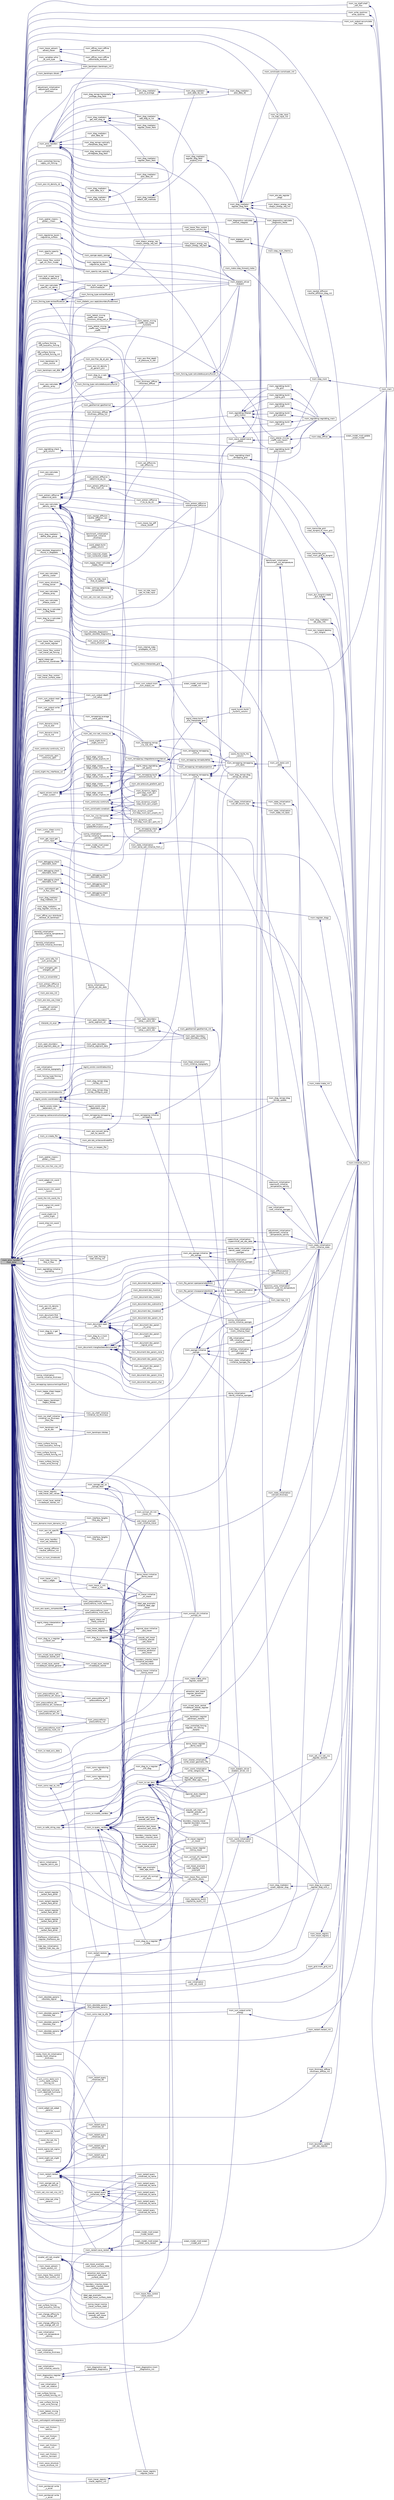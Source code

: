 digraph "mom_error_handler::mom_error"
{
 // INTERACTIVE_SVG=YES
  edge [fontname="Helvetica",fontsize="10",labelfontname="Helvetica",labelfontsize="10"];
  node [fontname="Helvetica",fontsize="10",shape=record];
  rankdir="LR";
  Node760 [label="mom_error_handler::\lmom_error",height=0.2,width=0.4,color="black", fillcolor="grey75", style="filled", fontcolor="black"];
  Node760 -> Node761 [dir="back",color="midnightblue",fontsize="10",style="solid",fontname="Helvetica"];
  Node761 [label="mom_sum_output::accumulate\l_net_input",height=0.2,width=0.4,color="black", fillcolor="white", style="filled",URL="$namespacemom__sum__output.html#ae7c7909f04b1590f65a853f4e07e29ea",tooltip="This subroutine accumates the net input of volume, and perhaps later salt and heat, through the ocean surface for use in diagnosing conservation. "];
  Node761 -> Node762 [dir="back",color="midnightblue",fontsize="10",style="solid",fontname="Helvetica"];
  Node762 [label="mom_main",height=0.2,width=0.4,color="black", fillcolor="white", style="filled",URL="$MOM__driver_8F90.html#a08fffeb2d8e8acbf9ed4609be6d258c6"];
  Node760 -> Node763 [dir="back",color="midnightblue",fontsize="10",style="solid",fontname="Helvetica"];
  Node763 [label="mom_tracer_registry\l::add_tracer_diagnostics",height=0.2,width=0.4,color="black", fillcolor="white", style="filled",URL="$namespacemom__tracer__registry.html#ac008525fee272a225a19998ae437b5bf",tooltip="This subroutine adds diagnostic arrays for a tracer that has previously been registered by a call to ..."];
  Node763 -> Node764 [dir="back",color="midnightblue",fontsize="10",style="solid",fontname="Helvetica"];
  Node764 [label="advection_test_tracer\l::initialize_advection\l_test_tracer",height=0.2,width=0.4,color="black", fillcolor="white", style="filled",URL="$namespaceadvection__test__tracer.html#adad96933565e1ee601662052ad3f6943"];
  Node763 -> Node765 [dir="back",color="midnightblue",fontsize="10",style="solid",fontname="Helvetica"];
  Node765 [label="boundary_impulse_tracer\l::initialize_boundary\l_impulse_tracer",height=0.2,width=0.4,color="black", fillcolor="white", style="filled",URL="$namespaceboundary__impulse__tracer.html#a3e9d605e0a7bed7bb6028cb916ded161",tooltip="Initialize tracer from restart or set to 1 at surface to initialize. "];
  Node763 -> Node766 [dir="back",color="midnightblue",fontsize="10",style="solid",fontname="Helvetica"];
  Node766 [label="dome_tracer::initialize\l_dome_tracer",height=0.2,width=0.4,color="black", fillcolor="white", style="filled",URL="$namespacedome__tracer.html#acbbc86d4dbc4997c0cd55aa498d2c668"];
  Node763 -> Node767 [dir="back",color="midnightblue",fontsize="10",style="solid",fontname="Helvetica"];
  Node767 [label="regional_dyes::initialize\l_dye_tracer",height=0.2,width=0.4,color="black", fillcolor="white", style="filled",URL="$namespaceregional__dyes.html#aeef37afe2f348fc7d94fe977d74d6d0b"];
  Node763 -> Node768 [dir="back",color="midnightblue",fontsize="10",style="solid",fontname="Helvetica"];
  Node768 [label="ideal_age_example::\linitialize_ideal_age\l_tracer",height=0.2,width=0.4,color="black", fillcolor="white", style="filled",URL="$namespaceideal__age__example.html#abec4db7c44f7a6d5c891a6d8a17a99b3"];
  Node763 -> Node769 [dir="back",color="midnightblue",fontsize="10",style="solid",fontname="Helvetica"];
  Node769 [label="isomip_tracer::initialize\l_isomip_tracer",height=0.2,width=0.4,color="black", fillcolor="white", style="filled",URL="$namespaceisomip__tracer.html#a6083b2b081277f46013d9a22b32b7741",tooltip="Initializes the NTR tracer fields in tr(:,:,:,:) "];
  Node763 -> Node770 [dir="back",color="midnightblue",fontsize="10",style="solid",fontname="Helvetica"];
  Node770 [label="mom_ocmip2_cfc::initialize\l_ocmip2_cfc",height=0.2,width=0.4,color="black", fillcolor="white", style="filled",URL="$namespacemom__ocmip2__cfc.html#a0c916b2f0835bd79002803f246d2ef49",tooltip="This subroutine initializes the NTR tracer fields in tr(:,:,:,:) and it sets up the tracer output..."];
  Node763 -> Node771 [dir="back",color="midnightblue",fontsize="10",style="solid",fontname="Helvetica"];
  Node771 [label="oil_tracer::initialize\l_oil_tracer",height=0.2,width=0.4,color="black", fillcolor="white", style="filled",URL="$namespaceoil__tracer.html#a2bb5dd516d506706c1e67e1206e389b5"];
  Node763 -> Node772 [dir="back",color="midnightblue",fontsize="10",style="solid",fontname="Helvetica"];
  Node772 [label="pseudo_salt_tracer\l::initialize_pseudo\l_salt_tracer",height=0.2,width=0.4,color="black", fillcolor="white", style="filled",URL="$namespacepseudo__salt__tracer.html#adaef10fff7bd433eab35152075b3f166"];
  Node763 -> Node773 [dir="back",color="midnightblue",fontsize="10",style="solid",fontname="Helvetica"];
  Node773 [label="user_tracer_example\l::user_initialize_tracer",height=0.2,width=0.4,color="black", fillcolor="white", style="filled",URL="$namespaceuser__tracer__example.html#a16d417b6068f44605caf3573bf5f4de9"];
  Node760 -> Node774 [dir="back",color="midnightblue",fontsize="10",style="solid",fontname="Helvetica"];
  Node774 [label="mom_tracer_registry\l::add_tracer_obc_values",height=0.2,width=0.4,color="black", fillcolor="white", style="filled",URL="$namespacemom__tracer__registry.html#a6210b799ee25a114d4b87bdfaa6d0c7a",tooltip="This subroutine adds open boundary condition concentrations for a tracer that has previously been reg..."];
  Node774 -> Node766 [dir="back",color="midnightblue",fontsize="10",style="solid",fontname="Helvetica"];
  Node774 -> Node773 [dir="back",color="midnightblue",fontsize="10",style="solid",fontname="Helvetica"];
  Node774 -> Node775 [dir="back",color="midnightblue",fontsize="10",style="solid",fontname="Helvetica"];
  Node775 [label="dome_initialization\l::dome_set_obc_data",height=0.2,width=0.4,color="black", fillcolor="white", style="filled",URL="$namespacedome__initialization.html#a58d65629715c8465e5343e9d2c7e37c0",tooltip="This subroutine sets the properties of flow at open boundary conditions. This particular example is f..."];
  Node760 -> Node776 [dir="back",color="midnightblue",fontsize="10",style="solid",fontname="Helvetica"];
  Node776 [label="adjustment_initialization\l::adjustment_initialize\l_temperature_salinity",height=0.2,width=0.4,color="black", fillcolor="white", style="filled",URL="$namespaceadjustment__initialization.html#af5e5f0c72488e53335f47cba09925f7b",tooltip="Initialization of temperature and salinity. "];
  Node776 -> Node777 [dir="back",color="midnightblue",fontsize="10",style="solid",fontname="Helvetica"];
  Node777 [label="mom_state_initialization\l::mom_initialize_state",height=0.2,width=0.4,color="black", fillcolor="white", style="filled",URL="$namespacemom__state__initialization.html#af4e854627c6572332ba3fd895f169321"];
  Node777 -> Node778 [dir="back",color="midnightblue",fontsize="10",style="solid",fontname="Helvetica"];
  Node778 [label="mom::initialize_mom",height=0.2,width=0.4,color="black", fillcolor="white", style="filled",URL="$namespacemom.html#a0be2869fef30e1e0604facfe1b41555d",tooltip="This subroutine initializes MOM. "];
  Node778 -> Node762 [dir="back",color="midnightblue",fontsize="10",style="solid",fontname="Helvetica"];
  Node760 -> Node779 [dir="back",color="midnightblue",fontsize="10",style="solid",fontname="Helvetica"];
  Node779 [label="adjustment_initialization\l::adjustment_initialize\l_thickness",height=0.2,width=0.4,color="black", fillcolor="white", style="filled",URL="$namespaceadjustment__initialization.html#a1878068984435f6ce6ebca7bdb6aeeff",tooltip="Initialization of thicknesses. This subroutine initializes the layer thicknesses to be uniform..."];
  Node760 -> Node780 [dir="back",color="midnightblue",fontsize="10",style="solid",fontname="Helvetica"];
  Node780 [label="mom_tracer_advect::\ladvect_tracer",height=0.2,width=0.4,color="black", fillcolor="white", style="filled",URL="$namespacemom__tracer__advect.html#a4c97e84c1a3c433d0c2e84b57926bc08",tooltip="This routine time steps the tracer concentration using a monotonic, conservative, weakly diffusive sc..."];
  Node780 -> Node781 [dir="back",color="midnightblue",fontsize="10",style="solid",fontname="Helvetica"];
  Node781 [label="mom_offline_main::offline\l_advection_ale",height=0.2,width=0.4,color="black", fillcolor="white", style="filled",URL="$namespacemom__offline__main.html#ae85546d26ceb447742abe3c528cad2d7",tooltip="3D advection is done by doing flux-limited nonlinear horizontal advection interspersed with an ALE re..."];
  Node780 -> Node782 [dir="back",color="midnightblue",fontsize="10",style="solid",fontname="Helvetica"];
  Node782 [label="mom_offline_main::offline\l_redistribute_residual",height=0.2,width=0.4,color="black", fillcolor="white", style="filled",URL="$namespacemom__offline__main.html#a312c47e83e64a6bdf064526f77a8a8ec",tooltip="In the case where the main advection routine did not converge, something needs to be done with the re..."];
  Node760 -> Node783 [dir="back",color="midnightblue",fontsize="10",style="solid",fontname="Helvetica"];
  Node783 [label="mom_variables::alloc\l_bt_cont_type",height=0.2,width=0.4,color="black", fillcolor="white", style="filled",URL="$namespacemom__variables.html#a26d7f4002ba856a1929f5a3962eb0e99",tooltip="alloc_BT_cont_type allocates the arrays contained within a BT_cont_type and initializes them to 0..."];
  Node783 -> Node784 [dir="back",color="midnightblue",fontsize="10",style="solid",fontname="Helvetica"];
  Node784 [label="mom_barotropic::barotropic_init",height=0.2,width=0.4,color="black", fillcolor="white", style="filled",URL="$namespacemom__barotropic.html#a8bf1849bbd33dbc234b6eeae40392ded",tooltip="barotropic_init initializes a number of time-invariant fields used in the barotropic calculation and ..."];
  Node760 -> Node785 [dir="back",color="midnightblue",fontsize="10",style="solid",fontname="Helvetica"];
  Node785 [label="mom_controlled_forcing\l::apply_ctrl_forcing",height=0.2,width=0.4,color="black", fillcolor="white", style="filled",URL="$namespacemom__controlled__forcing.html#a85da71986854af22d2f4f7c621e307a3",tooltip="This subroutine calls any of the other subroutines in this file that are needed to specify the curren..."];
  Node760 -> Node786 [dir="back",color="midnightblue",fontsize="10",style="solid",fontname="Helvetica"];
  Node786 [label="mom_sponge::apply_sponge",height=0.2,width=0.4,color="black", fillcolor="white", style="filled",URL="$namespacemom__sponge.html#afc5fe4db356e9e93696c909cd2c4d7ba"];
  Node786 -> Node787 [dir="back",color="midnightblue",fontsize="10",style="solid",fontname="Helvetica"];
  Node787 [label="mom_diabatic_driver\l::diabatic",height=0.2,width=0.4,color="black", fillcolor="white", style="filled",URL="$namespacemom__diabatic__driver.html#af76fe90c618a04d7806bc53fe0f7a2a7",tooltip="This subroutine imposes the diapycnal mass fluxes and the accompanying diapycnal advection of momentu..."];
  Node760 -> Node788 [dir="back",color="midnightblue",fontsize="10",style="solid",fontname="Helvetica"];
  Node788 [label="mom_error_handler::\lassert",height=0.2,width=0.4,color="black", fillcolor="white", style="filled",URL="$namespacemom__error__handler.html#a33bcd190d460095104954f2e654f9fe6",tooltip="Issues a FATAL error if the assertion fails, i.e. the first argument is false. "];
  Node788 -> Node789 [dir="back",color="midnightblue",fontsize="10",style="solid",fontname="Helvetica"];
  Node789 [label="mom_diag_mediator::\ladd_diag_to_list",height=0.2,width=0.4,color="black", fillcolor="white", style="filled",URL="$namespacemom__diag__mediator.html#a8415b33a337b1fbc7535688eca85ab37",tooltip="Create a diagnostic type and attached to list. "];
  Node789 -> Node790 [dir="back",color="midnightblue",fontsize="10",style="solid",fontname="Helvetica"];
  Node790 [label="mom_diag_mediator::\lregister_diag_field\l_expand_cmor",height=0.2,width=0.4,color="black", fillcolor="white", style="filled",URL="$namespacemom__diag__mediator.html#ae50b35cba800ac5fd8975929fd2b9f4a",tooltip="Returns True if either the native of CMOr version of the diagnostic were registered. Updates &#39;dm_id&#39; after calling register_diag_field_expand_axes() for both native and CMOR variants of the field. "];
  Node790 -> Node791 [dir="back",color="midnightblue",fontsize="10",style="solid",fontname="Helvetica"];
  Node791 [label="mom_diag_mediator::\lregister_diag_field",height=0.2,width=0.4,color="black", fillcolor="white", style="filled",URL="$namespacemom__diag__mediator.html#aa791f75f899ae9b7cd4756165a9c2a1b",tooltip="Returns the \"diag_mediator\" handle for a group (native, CMOR, z-coord, ...) of diagnostics derived fr..."];
  Node791 -> Node792 [dir="back",color="midnightblue",fontsize="10",style="solid",fontname="Helvetica"];
  Node792 [label="mom_ale::ale_register\l_diags",height=0.2,width=0.4,color="black", fillcolor="white", style="filled",URL="$namespacemom__ale.html#a994efb3c62fc5f63da2617f29cbd6be1",tooltip="Initialize diagnostics for the ALE module. "];
  Node791 -> Node793 [dir="back",color="midnightblue",fontsize="10",style="solid",fontname="Helvetica"];
  Node793 [label="mom_coriolisadv::coriolisadv_init",height=0.2,width=0.4,color="black", fillcolor="white", style="filled",URL="$namespacemom__coriolisadv.html#ad3ce07f23ce7b484a5a9e0c0abe8b1cd",tooltip="Initializes the control structure for coriolisadv_cs. "];
  Node791 -> Node794 [dir="back",color="midnightblue",fontsize="10",style="solid",fontname="Helvetica"];
  Node794 [label="mom_diapyc_energy_req\l::diapyc_energy_req_init",height=0.2,width=0.4,color="black", fillcolor="white", style="filled",URL="$namespacemom__diapyc__energy__req.html#aa0ce122f4dc6d9a6ec9e17996484bb76"];
  Node791 -> Node795 [dir="back",color="midnightblue",fontsize="10",style="solid",fontname="Helvetica"];
  Node795 [label="mom_diffconvection\l::diffconvection_init",height=0.2,width=0.4,color="black", fillcolor="white", style="filled",URL="$namespacemom__diffconvection.html#ac36d9d7fd69e4422e7de01242094ff34"];
  Node791 -> Node796 [dir="back",color="midnightblue",fontsize="10",style="solid",fontname="Helvetica"];
  Node796 [label="mom_int_tide_input\l::int_tide_input_init",height=0.2,width=0.4,color="black", fillcolor="white", style="filled",URL="$namespacemom__int__tide__input.html#a29a707637da633ccee155b53557b5f17"];
  Node791 -> Node797 [dir="back",color="midnightblue",fontsize="10",style="solid",fontname="Helvetica"];
  Node797 [label="mom_kpp::kpp_init",height=0.2,width=0.4,color="black", fillcolor="white", style="filled",URL="$namespacemom__kpp.html#a9c834424b6e067e280928db3700ec77e",tooltip="Initialize the CVmix KPP module and set up diagnostics Returns True if KPP is to be used..."];
  Node791 -> Node798 [dir="back",color="midnightblue",fontsize="10",style="solid",fontname="Helvetica"];
  Node798 [label="mom_neutral_diffusion\l::neutral_diffusion_diag_init",height=0.2,width=0.4,color="black", fillcolor="white", style="filled",URL="$namespacemom__neutral__diffusion.html#a87cf821c52ac1111493d4168f0a91d17",tooltip="Diagnostic handles for neutral diffusion tendencies. "];
  Node798 -> Node778 [dir="back",color="midnightblue",fontsize="10",style="solid",fontname="Helvetica"];
  Node791 -> Node799 [dir="back",color="midnightblue",fontsize="10",style="solid",fontname="Helvetica"];
  Node799 [label="mom_diag_mediator::\locean_register_diag",height=0.2,width=0.4,color="black", fillcolor="white", style="filled",URL="$namespacemom__diag__mediator.html#a21267e25d12fa3e5d2540d2a299d2d2c",tooltip="Registers a diagnostic using the information encapsulated in the vardesc type argument and returns an..."];
  Node799 -> Node800 [dir="back",color="midnightblue",fontsize="10",style="solid",fontname="Helvetica"];
  Node800 [label="mom_diag_to_z::ocean\l_register_diag_with_z",height=0.2,width=0.4,color="black", fillcolor="white", style="filled",URL="$namespacemom__diag__to__z.html#a90526b2f59f94c6af2f525a221029772",tooltip="This subroutine registers a tracer to be output in depth space. "];
  Node788 -> Node801 [dir="back",color="midnightblue",fontsize="10",style="solid",fontname="Helvetica"];
  Node801 [label="mom_diag_remap::diag\l_remap_do_remap",height=0.2,width=0.4,color="black", fillcolor="white", style="filled",URL="$namespacemom__diag__remap.html#a4b76283906971bcb94e85c0ed25f4e7b",tooltip="Remap diagnostic field to alternative vertical grid. "];
  Node788 -> Node802 [dir="back",color="midnightblue",fontsize="10",style="solid",fontname="Helvetica"];
  Node802 [label="mom_diag_mediator::\lget_new_diag_id",height=0.2,width=0.4,color="black", fillcolor="white", style="filled",URL="$namespacemom__diag__mediator.html#a3f7442639213320f7429e2288a79fda2",tooltip="Returns a new diagnostic id, it may be necessary to expand the diagnostics array. ..."];
  Node802 -> Node789 [dir="back",color="midnightblue",fontsize="10",style="solid",fontname="Helvetica"];
  Node802 -> Node803 [dir="back",color="midnightblue",fontsize="10",style="solid",fontname="Helvetica"];
  Node803 [label="mom_diag_mediator::\lregister_scalar_field",height=0.2,width=0.4,color="black", fillcolor="white", style="filled",URL="$namespacemom__diag__mediator.html#afb4254e1cfbbcfc43028f14915173f80"];
  Node802 -> Node804 [dir="back",color="midnightblue",fontsize="10",style="solid",fontname="Helvetica"];
  Node804 [label="mom_diag_mediator::\lregister_static_field",height=0.2,width=0.4,color="black", fillcolor="white", style="filled",URL="$namespacemom__diag__mediator.html#abe591ed2565e9f026c5be055bc2fc0b7",tooltip="Registers a static diagnostic, returning an integer handle. "];
  Node804 -> Node805 [dir="back",color="midnightblue",fontsize="10",style="solid",fontname="Helvetica"];
  Node805 [label="mom_geothermal::geothermal_init",height=0.2,width=0.4,color="black", fillcolor="white", style="filled",URL="$namespacemom__geothermal.html#a0abbb7953860e3357bbd3d35f46fd851"];
  Node805 -> Node806 [dir="back",color="midnightblue",fontsize="10",style="solid",fontname="Helvetica"];
  Node806 [label="mom_diabatic_driver\l::diabatic_driver_init",height=0.2,width=0.4,color="black", fillcolor="white", style="filled",URL="$namespacemom__diabatic__driver.html#afa0b30bd6f0e080bcacbd6dcb15ff990",tooltip="This routine initializes the diabatic driver module. "];
  Node788 -> Node807 [dir="back",color="midnightblue",fontsize="10",style="solid",fontname="Helvetica"];
  Node807 [label="mom_diag_remap::horizontally\l_average_diag_field",height=0.2,width=0.4,color="black", fillcolor="white", style="filled",URL="$namespacemom__diag__remap.html#ab39f06d222661c6fc9175e3787f40525",tooltip="Horizontally average field. "];
  Node807 -> Node808 [dir="back",color="midnightblue",fontsize="10",style="solid",fontname="Helvetica"];
  Node808 [label="mom_diag_mediator::\lpost_xy_average",height=0.2,width=0.4,color="black", fillcolor="white", style="filled",URL="$namespacemom__diag__mediator.html#ab41a1779c5edb50aa7256477cef952ae",tooltip="Post the horizontally area-averaged diagnostic. "];
  Node808 -> Node809 [dir="back",color="midnightblue",fontsize="10",style="solid",fontname="Helvetica"];
  Node809 [label="mom_diag_mediator::\lpost_data_3d_low",height=0.2,width=0.4,color="black", fillcolor="white", style="filled",URL="$namespacemom__diag__mediator.html#ae11cae949c3f8cf68d2c70f656aa9c54"];
  Node809 -> Node810 [dir="back",color="midnightblue",fontsize="10",style="solid",fontname="Helvetica"];
  Node810 [label="mom_diag_mediator::\lpost_data_3d",height=0.2,width=0.4,color="black", fillcolor="white", style="filled",URL="$namespacemom__diag__mediator.html#a70116fa6034dcf977a8bdcb4d81f9207"];
  Node788 -> Node811 [dir="back",color="midnightblue",fontsize="10",style="solid",fontname="Helvetica"];
  Node811 [label="mom_diag_mediator::\lpost_data_0d",height=0.2,width=0.4,color="black", fillcolor="white", style="filled",URL="$namespacemom__diag__mediator.html#ab98d892c30de2ee865416e519eacfd79"];
  Node788 -> Node812 [dir="back",color="midnightblue",fontsize="10",style="solid",fontname="Helvetica"];
  Node812 [label="mom_diag_mediator::\lpost_data_1d_k",height=0.2,width=0.4,color="black", fillcolor="white", style="filled",URL="$namespacemom__diag__mediator.html#ab5b75b68fa1742ce312c371f4b2c6ac1"];
  Node812 -> Node813 [dir="back",color="midnightblue",fontsize="10",style="solid",fontname="Helvetica"];
  Node813 [label="mom_diapyc_energy_req\l::diapyc_energy_req_calc",height=0.2,width=0.4,color="black", fillcolor="white", style="filled",URL="$namespacemom__diapyc__energy__req.html#ae781d0079acfadcd996aaff8d63957da",tooltip="This subroutine uses a substantially refactored tridiagonal equation for diapycnal mixing of temperat..."];
  Node813 -> Node814 [dir="back",color="midnightblue",fontsize="10",style="solid",fontname="Helvetica"];
  Node814 [label="mom_diapyc_energy_req\l::diapyc_energy_req_test",height=0.2,width=0.4,color="black", fillcolor="white", style="filled",URL="$namespacemom__diapyc__energy__req.html#afe7d4fc70231c1812ffd38faef76558e"];
  Node814 -> Node787 [dir="back",color="midnightblue",fontsize="10",style="solid",fontname="Helvetica"];
  Node788 -> Node815 [dir="back",color="midnightblue",fontsize="10",style="solid",fontname="Helvetica"];
  Node815 [label="mom_diag_mediator::\lpost_data_2d",height=0.2,width=0.4,color="black", fillcolor="white", style="filled",URL="$namespacemom__diag__mediator.html#a2b87038d2cfd2f6709ecb9f4481e0e75"];
  Node788 -> Node816 [dir="back",color="midnightblue",fontsize="10",style="solid",fontname="Helvetica"];
  Node816 [label="mom_diag_mediator::\lpost_data_2d_low",height=0.2,width=0.4,color="black", fillcolor="white", style="filled",URL="$namespacemom__diag__mediator.html#a633c4a461809f5843ac522616db8f382"];
  Node816 -> Node815 [dir="back",color="midnightblue",fontsize="10",style="solid",fontname="Helvetica"];
  Node788 -> Node810 [dir="back",color="midnightblue",fontsize="10",style="solid",fontname="Helvetica"];
  Node788 -> Node809 [dir="back",color="midnightblue",fontsize="10",style="solid",fontname="Helvetica"];
  Node788 -> Node808 [dir="back",color="midnightblue",fontsize="10",style="solid",fontname="Helvetica"];
  Node788 -> Node803 [dir="back",color="midnightblue",fontsize="10",style="solid",fontname="Helvetica"];
  Node788 -> Node804 [dir="back",color="midnightblue",fontsize="10",style="solid",fontname="Helvetica"];
  Node788 -> Node817 [dir="back",color="midnightblue",fontsize="10",style="solid",fontname="Helvetica"];
  Node817 [label="mom_diag_remap::vertically\l_interpolate_diag_field",height=0.2,width=0.4,color="black", fillcolor="white", style="filled",URL="$namespacemom__diag__remap.html#a1cca70d5101d28badb1ea1608c72191f",tooltip="Vertically interpolate diagnostic field to alternative vertical grid. "];
  Node788 -> Node818 [dir="back",color="midnightblue",fontsize="10",style="solid",fontname="Helvetica"];
  Node818 [label="mom_diag_remap::vertically\l_reintegrate_diag_field",height=0.2,width=0.4,color="black", fillcolor="white", style="filled",URL="$namespacemom__diag__remap.html#a123c7b7093ec2c3c304024184c3c7287",tooltip="Vertically re-grid an already vertically-integrated diagnostic field to alternative vertical grid..."];
  Node760 -> Node819 [dir="back",color="midnightblue",fontsize="10",style="solid",fontname="Helvetica"];
  Node819 [label="mom_diag_mediator::\lattach_cell_methods",height=0.2,width=0.4,color="black", fillcolor="white", style="filled",URL="$namespacemom__diag__mediator.html#ae0f04c145cb120fc2ab6cbfe9f166392",tooltip="Attaches \"cell_methods\" attribute to a variable based on defaults for axes_grp or optional arguments..."];
  Node819 -> Node790 [dir="back",color="midnightblue",fontsize="10",style="solid",fontname="Helvetica"];
  Node760 -> Node820 [dir="back",color="midnightblue",fontsize="10",style="solid",fontname="Helvetica"];
  Node820 [label="mom_remapping::average\l_value_ppoly",height=0.2,width=0.4,color="black", fillcolor="white", style="filled",URL="$namespacemom__remapping.html#ac97371127053406c84be732a19eb6f9d",tooltip="Returns the average value of a reconstruction within a single source cell, i0, between the non-dimens..."];
  Node820 -> Node821 [dir="back",color="midnightblue",fontsize="10",style="solid",fontname="Helvetica"];
  Node821 [label="mom_remapping::remap\l_via_sub_cells",height=0.2,width=0.4,color="black", fillcolor="white", style="filled",URL="$namespacemom__remapping.html#aac27eb299cd36293b458a51b60ac771f",tooltip="Remaps column of n0 values u0 on grid h0 to grid h1 with n1 cells by calculating the n0+n1+1 sub-inte..."];
  Node821 -> Node822 [dir="back",color="midnightblue",fontsize="10",style="solid",fontname="Helvetica"];
  Node822 [label="mom_remapping::remapping\l_core_h",height=0.2,width=0.4,color="black", fillcolor="white", style="filled",URL="$namespacemom__remapping.html#a9ed32f0c2764a3ead9311670315dc26c",tooltip="Remaps column of values u0 on grid h0 to grid h1 assuming the top edge is aligned. "];
  Node822 -> Node823 [dir="back",color="midnightblue",fontsize="10",style="solid",fontname="Helvetica"];
  Node823 [label="coord_rho::build_rho\l_column",height=0.2,width=0.4,color="black", fillcolor="white", style="filled",URL="$namespacecoord__rho.html#a6f5a56ba973e5e36820222a709614e40"];
  Node823 -> Node824 [dir="back",color="midnightblue",fontsize="10",style="solid",fontname="Helvetica"];
  Node824 [label="mom_diag_remap::diag\l_remap_update",height=0.2,width=0.4,color="black", fillcolor="white", style="filled",URL="$namespacemom__diag__remap.html#a1fb71d2982777f33bcbf183187e1819b",tooltip="Build/update target vertical grids for diagnostic remapping. "];
  Node822 -> Node825 [dir="back",color="midnightblue",fontsize="10",style="solid",fontname="Helvetica"];
  Node825 [label="mom_wave_speed::wave\l_speed",height=0.2,width=0.4,color="black", fillcolor="white", style="filled",URL="$namespacemom__wave__speed.html#a72302e356c47c5055ba0b1a8714c772a",tooltip="Calculates the wave speed of the first baroclinic mode. "];
  Node825 -> Node826 [dir="back",color="midnightblue",fontsize="10",style="solid",fontname="Helvetica"];
  Node826 [label="mom_diagnostics::calculate\l_diagnostic_fields",height=0.2,width=0.4,color="black", fillcolor="white", style="filled",URL="$namespacemom__diagnostics.html#abb6644248c28ab2e952361bfec436063",tooltip="Diagnostics not more naturally calculated elsewhere are computed here. "];
  Node825 -> Node827 [dir="back",color="midnightblue",fontsize="10",style="solid",fontname="Helvetica"];
  Node827 [label="mom_lateral_mixing\l_coeffs::calc_resoln\l_function",height=0.2,width=0.4,color="black", fillcolor="white", style="filled",URL="$namespacemom__lateral__mixing__coeffs.html#af206bc656869b4fc27d4d7e8a15d438e",tooltip="Calculates and stores the non-dimensional resolution functions. "];
  Node827 -> Node828 [dir="back",color="midnightblue",fontsize="10",style="solid",fontname="Helvetica"];
  Node828 [label="mom::step_mom",height=0.2,width=0.4,color="black", fillcolor="white", style="filled",URL="$namespacemom.html#a4c8332b095c6d295084089aa6b3b678a",tooltip="This subroutine orchestrates the time stepping of MOM. The adiabatic dynamics are stepped by calls to..."];
  Node828 -> Node762 [dir="back",color="midnightblue",fontsize="10",style="solid",fontname="Helvetica"];
  Node827 -> Node829 [dir="back",color="midnightblue",fontsize="10",style="solid",fontname="Helvetica"];
  Node829 [label="mom::step_offline",height=0.2,width=0.4,color="black", fillcolor="white", style="filled",URL="$namespacemom.html#ad56e17a755c7078ccea29ccbae4d5803",tooltip="step_offline is the main driver for running tracers offline in MOM6. This has been primarily develope..."];
  Node829 -> Node762 [dir="back",color="midnightblue",fontsize="10",style="solid",fontname="Helvetica"];
  Node829 -> Node830 [dir="back",color="midnightblue",fontsize="10",style="solid",fontname="Helvetica"];
  Node830 [label="ocean_model_mod::update\l_ocean_model",height=0.2,width=0.4,color="black", fillcolor="white", style="filled",URL="$namespaceocean__model__mod.html#ac9dc1795fc4799d6682f462857b42d62"];
  Node822 -> Node801 [dir="back",color="midnightblue",fontsize="10",style="solid",fontname="Helvetica"];
  Node822 -> Node831 [dir="back",color="midnightblue",fontsize="10",style="solid",fontname="Helvetica"];
  Node831 [label="mom_state_initialization\l::cut_off_column_top",height=0.2,width=0.4,color="black", fillcolor="white", style="filled",URL="$namespacemom__state__initialization.html#a71ee3c056ca59c1c3529a4ec22e09fe3",tooltip="Adjust the layer thicknesses by cutting away the top at the depth where the hydrostatic pressure matc..."];
  Node831 -> Node832 [dir="back",color="midnightblue",fontsize="10",style="solid",fontname="Helvetica"];
  Node832 [label="mom_state_initialization\l::trim_for_ice",height=0.2,width=0.4,color="black", fillcolor="white", style="filled",URL="$namespacemom__state__initialization.html#ac29cd3c6b5de2b36b9690d800ac98a09",tooltip="Adjust the layer thicknesses by cutting away the top of each model column at the depth where the hydr..."];
  Node832 -> Node777 [dir="back",color="midnightblue",fontsize="10",style="solid",fontname="Helvetica"];
  Node831 -> Node833 [dir="back",color="midnightblue",fontsize="10",style="solid",fontname="Helvetica"];
  Node833 [label="mom_state_initialization\l::mom_state_init_tests",height=0.2,width=0.4,color="black", fillcolor="white", style="filled",URL="$namespacemom__state__initialization.html#a5c77bf2b0ea9d28e28b661a2a42d3f88",tooltip="Run simple unit tests. "];
  Node821 -> Node834 [dir="back",color="midnightblue",fontsize="10",style="solid",fontname="Helvetica"];
  Node834 [label="mom_remapping::remapping\l_core_w",height=0.2,width=0.4,color="black", fillcolor="white", style="filled",URL="$namespacemom__remapping.html#a8b967872b8db2ac7d538991f7f255e56",tooltip="Remaps column of values u0 on grid h0 to implied grid h1 where the interfaces of h1 differ from those..."];
  Node834 -> Node835 [dir="back",color="midnightblue",fontsize="10",style="solid",fontname="Helvetica"];
  Node835 [label="mom_remapping::remapping\l_unit_tests",height=0.2,width=0.4,color="black", fillcolor="white", style="filled",URL="$namespacemom__remapping.html#a5849f564453d5ed76fb4feffd41eca26",tooltip="Runs unit tests on remapping functions. Should only be called from a single/root thread Returns True ..."];
  Node835 -> Node836 [dir="back",color="midnightblue",fontsize="10",style="solid",fontname="Helvetica"];
  Node836 [label="mom_unit_tests::unit\l_tests",height=0.2,width=0.4,color="black", fillcolor="white", style="filled",URL="$namespacemom__unit__tests.html#a71f3a2080872634c14a25a9411b59fe0",tooltip="Calls unit tests for other modules. Note that if a unit test returns true, a FATAL error is triggered..."];
  Node836 -> Node778 [dir="back",color="midnightblue",fontsize="10",style="solid",fontname="Helvetica"];
  Node821 -> Node835 [dir="back",color="midnightblue",fontsize="10",style="solid",fontname="Helvetica"];
  Node760 -> Node784 [dir="back",color="midnightblue",fontsize="10",style="solid",fontname="Helvetica"];
  Node760 -> Node837 [dir="back",color="midnightblue",fontsize="10",style="solid",fontname="Helvetica"];
  Node837 [label="bfb_surface_forcing\l::bfb_buoyancy_forcing",height=0.2,width=0.4,color="black", fillcolor="white", style="filled",URL="$namespacebfb__surface__forcing.html#af8bf9c3131aa4c0b0bcbd17b2a8ede63"];
  Node760 -> Node838 [dir="back",color="midnightblue",fontsize="10",style="solid",fontname="Helvetica"];
  Node838 [label="bfb_surface_forcing\l::bfb_surface_forcing_init",height=0.2,width=0.4,color="black", fillcolor="white", style="filled",URL="$namespacebfb__surface__forcing.html#ae760f8fb9617059e3dd8a7a0a6051830"];
  Node760 -> Node839 [dir="back",color="midnightblue",fontsize="10",style="solid",fontname="Helvetica"];
  Node839 [label="mom_barotropic::bt\l_mass_source",height=0.2,width=0.4,color="black", fillcolor="white", style="filled",URL="$namespacemom__barotropic.html#a59e8bdd5cd636b8d971bdfa1285600a9",tooltip="bt_mass_source determines the appropriately limited mass source for the barotropic solver..."];
  Node760 -> Node840 [dir="back",color="midnightblue",fontsize="10",style="solid",fontname="Helvetica"];
  Node840 [label="mom_barotropic::btcalc",height=0.2,width=0.4,color="black", fillcolor="white", style="filled",URL="$namespacemom__barotropic.html#aa60ee766449413de40cdbc19964a6556",tooltip="btcalc calculates the barotropic velocities from the full velocity and thickness fields, determines the fraction of the total water column in each layer at velocity points, and determines a corrective fictitious mass source that will drive the barotropic estimate of the free surface height toward the baroclinic estimate. "];
  Node840 -> Node784 [dir="back",color="midnightblue",fontsize="10",style="solid",fontname="Helvetica"];
  Node760 -> Node841 [dir="back",color="midnightblue",fontsize="10",style="solid",fontname="Helvetica"];
  Node841 [label="mom_barotropic::btstep",height=0.2,width=0.4,color="black", fillcolor="white", style="filled",URL="$namespacemom__barotropic.html#a98cdf3c559146cc9485fcb9daa4cdbca",tooltip="This subroutine time steps the barotropic equations explicitly. For gravity waves, anything between a forwards-backwards scheme and a simulated backwards Euler scheme is used, with bebt between 0.0 and 1.0 determining the scheme. In practice, bebt must be of order 0.2 or greater. A forwards-backwards treatment of the Coriolis terms is always used. "];
  Node760 -> Node842 [dir="back",color="midnightblue",fontsize="10",style="solid",fontname="Helvetica"];
  Node842 [label="mom_regridding::build\l_grid_hycom1",height=0.2,width=0.4,color="black", fillcolor="white", style="filled",URL="$namespacemom__regridding.html#ab3541b357806978862434ee19b1be774",tooltip="Builds a simple HyCOM-like grid with the deepest location of potential density interpolated from the ..."];
  Node842 -> Node843 [dir="back",color="midnightblue",fontsize="10",style="solid",fontname="Helvetica"];
  Node843 [label="mom_regridding::regridding_main",height=0.2,width=0.4,color="black", fillcolor="white", style="filled",URL="$namespacemom__regridding.html#ab354fe3423a39fef6f2b66f409b1682c"];
  Node760 -> Node844 [dir="back",color="midnightblue",fontsize="10",style="solid",fontname="Helvetica"];
  Node844 [label="mom_remapping::build\l_reconstructions_1d",height=0.2,width=0.4,color="black", fillcolor="white", style="filled",URL="$namespacemom__remapping.html#a07d7276310f329f56560a1290bcb8b0a",tooltip="Creates polynomial reconstructions of u0 on the source grid h0. "];
  Node844 -> Node822 [dir="back",color="midnightblue",fontsize="10",style="solid",fontname="Helvetica"];
  Node844 -> Node834 [dir="back",color="midnightblue",fontsize="10",style="solid",fontname="Helvetica"];
  Node760 -> Node845 [dir="back",color="midnightblue",fontsize="10",style="solid",fontname="Helvetica"];
  Node845 [label="mom_regridding::build\l_rho_grid",height=0.2,width=0.4,color="black", fillcolor="white", style="filled",URL="$namespacemom__regridding.html#a58a19305bbdab26bfa4f336dfac8c4f8"];
  Node845 -> Node843 [dir="back",color="midnightblue",fontsize="10",style="solid",fontname="Helvetica"];
  Node760 -> Node846 [dir="back",color="midnightblue",fontsize="10",style="solid",fontname="Helvetica"];
  Node846 [label="mom_regridding::build\l_sigma_grid",height=0.2,width=0.4,color="black", fillcolor="white", style="filled",URL="$namespacemom__regridding.html#a455d807ccfbbfd109be231321bec1038"];
  Node846 -> Node843 [dir="back",color="midnightblue",fontsize="10",style="solid",fontname="Helvetica"];
  Node760 -> Node847 [dir="back",color="midnightblue",fontsize="10",style="solid",fontname="Helvetica"];
  Node847 [label="coord_slight::build\l_slight_column",height=0.2,width=0.4,color="black", fillcolor="white", style="filled",URL="$namespacecoord__slight.html#a1bdef63f08c228c4667643149925f1bb",tooltip="Build a SLight coordinate column. "];
  Node760 -> Node848 [dir="back",color="midnightblue",fontsize="10",style="solid",fontname="Helvetica"];
  Node848 [label="mom_regridding::build\l_zstar_grid",height=0.2,width=0.4,color="black", fillcolor="white", style="filled",URL="$namespacemom__regridding.html#a55e6873a74355daea004d39c452e0069",tooltip="Builds a z*-ccordinate grid with partial steps (Adcroft and Campin, 2004). z* is defined as z* = (z-e..."];
  Node848 -> Node843 [dir="back",color="midnightblue",fontsize="10",style="solid",fontname="Helvetica"];
  Node760 -> Node849 [dir="back",color="midnightblue",fontsize="10",style="solid",fontname="Helvetica"];
  Node849 [label="mom_bulk_mixed_layer\l::bulkmixedlayer",height=0.2,width=0.4,color="black", fillcolor="white", style="filled",URL="$namespacemom__bulk__mixed__layer.html#af4ea9156c3759dd0328f0f994fe64e71",tooltip="This subroutine partially steps the bulk mixed layer model. The following processes are executed..."];
  Node849 -> Node787 [dir="back",color="midnightblue",fontsize="10",style="solid",fontname="Helvetica"];
  Node760 -> Node827 [dir="back",color="midnightblue",fontsize="10",style="solid",fontname="Helvetica"];
  Node760 -> Node850 [dir="back",color="midnightblue",fontsize="10",style="solid",fontname="Helvetica"];
  Node850 [label="mom_lateral_mixing\l_coeffs::calc_slope\l_functions",height=0.2,width=0.4,color="black", fillcolor="white", style="filled",URL="$namespacemom__lateral__mixing__coeffs.html#a8abf768b636e96aafa9544287624523e",tooltip="Calculates and stores functions of isopycnal slopes, e.g. Sx, Sy, S*N, mostly used in the Visbeck et ..."];
  Node760 -> Node851 [dir="back",color="midnightblue",fontsize="10",style="solid",fontname="Helvetica"];
  Node851 [label="mom_lateral_mixing\l_coeffs::calc_slope\l_functions_using_just_e",height=0.2,width=0.4,color="black", fillcolor="white", style="filled",URL="$namespacemom__lateral__mixing__coeffs.html#a99c2bbbd90d46bebeb2e8bd4c29817dd",tooltip="The original calc_slope_function() that calculated slopes using interface positions only..."];
  Node851 -> Node850 [dir="back",color="midnightblue",fontsize="10",style="solid",fontname="Helvetica"];
  Node760 -> Node852 [dir="back",color="midnightblue",fontsize="10",style="solid",fontname="Helvetica"];
  Node852 [label="mom_lateral_mixing\l_coeffs::calc_visbeck\l_coeffs",height=0.2,width=0.4,color="black", fillcolor="white", style="filled",URL="$namespacemom__lateral__mixing__coeffs.html#ae625fee7e36d68e290b3af57697d0afe",tooltip="Calculates factors used when setting diffusivity coefficients similar to Visbeck et al..."];
  Node852 -> Node850 [dir="back",color="midnightblue",fontsize="10",style="solid",fontname="Helvetica"];
  Node760 -> Node853 [dir="back",color="midnightblue",fontsize="10",style="solid",fontname="Helvetica"];
  Node853 [label="mom_diag_to_z::calc\l_zint_diags",height=0.2,width=0.4,color="black", fillcolor="white", style="filled",URL="$namespacemom__diag__to__z.html#a7d4acde4f372e656824e51985375ba65"];
  Node853 -> Node787 [dir="back",color="midnightblue",fontsize="10",style="solid",fontname="Helvetica"];
  Node853 -> Node854 [dir="back",color="midnightblue",fontsize="10",style="solid",fontname="Helvetica"];
  Node854 [label="mom_set_diffusivity\l::set_diffusivity",height=0.2,width=0.4,color="black", fillcolor="white", style="filled",URL="$namespacemom__set__diffusivity.html#a8b1f646393f0ec717ca690e4f04d96e8"];
  Node760 -> Node855 [dir="back",color="midnightblue",fontsize="10",style="solid",fontname="Helvetica"];
  Node855 [label="mom_eos::calculate\l_compress",height=0.2,width=0.4,color="black", fillcolor="white", style="filled",URL="$namespacemom__eos.html#a14a3add75346358ce7d31d3b841a750d",tooltip="Calls the appropriate subroutine to calculate the density and compressibility for 1-D array inputs..."];
  Node760 -> Node856 [dir="back",color="midnightblue",fontsize="10",style="solid",fontname="Helvetica"];
  Node856 [label="mom_eos::calculate\l_density_array",height=0.2,width=0.4,color="black", fillcolor="white", style="filled",URL="$namespacemom__eos.html#a4fe43b1b2cd799d87411aa66e1d10ab5",tooltip="Calls the appropriate subroutine to calculate the density of sea water for 1-D array inputs..."];
  Node856 -> Node857 [dir="back",color="midnightblue",fontsize="10",style="solid",fontname="Helvetica"];
  Node857 [label="mom_eos::frac_dp_at_pos",height=0.2,width=0.4,color="black", fillcolor="white", style="filled",URL="$namespacemom__eos.html#a82d46c07f4f9c7ad5930fa2508c3e280",tooltip="Returns change in anomalous pressure change from top to non-dimensional position pos between z_t and ..."];
  Node857 -> Node858 [dir="back",color="midnightblue",fontsize="10",style="solid",fontname="Helvetica"];
  Node858 [label="mom_eos::find_depth\l_of_pressure_in_cell",height=0.2,width=0.4,color="black", fillcolor="white", style="filled",URL="$namespacemom__eos.html#a98a25c2517647778ccc6d46bbccc15e9",tooltip="Find the depth at which the reconstructed pressure matches P_tgt. "];
  Node856 -> Node859 [dir="back",color="midnightblue",fontsize="10",style="solid",fontname="Helvetica"];
  Node859 [label="mom_eos::int_density\l_dz_generic_plm",height=0.2,width=0.4,color="black", fillcolor="white", style="filled",URL="$namespacemom__eos.html#a635b77946d77cad1ae90344832724a18"];
  Node760 -> Node860 [dir="back",color="midnightblue",fontsize="10",style="solid",fontname="Helvetica"];
  Node860 [label="mom_eos::calculate\l_density_derivs",height=0.2,width=0.4,color="black", fillcolor="white", style="filled",URL="$namespacemom__eos.html#a204529f8434a0322314e6ce2a9762436",tooltip="Calls the appropriate subroutine to calculate density derivatives for 1-D array inputs. "];
  Node860 -> Node861 [dir="back",color="midnightblue",fontsize="10",style="solid",fontname="Helvetica"];
  Node861 [label="mom_diabatic_aux::applyboundaryfluxesinout",height=0.2,width=0.4,color="black", fillcolor="white", style="filled",URL="$namespacemom__diabatic__aux.html#aed2e2c3c0c73c160399e7de6f84c2c7f",tooltip="Update the thickness, temperature, and salinity due to thermodynamic boundary forcing (contained in f..."];
  Node861 -> Node787 [dir="back",color="midnightblue",fontsize="10",style="solid",fontname="Helvetica"];
  Node860 -> Node862 [dir="back",color="midnightblue",fontsize="10",style="solid",fontname="Helvetica"];
  Node862 [label="benchmark_initialization\l::benchmark_init_temperature\l_salinity",height=0.2,width=0.4,color="black", fillcolor="white", style="filled",URL="$namespacebenchmark__initialization.html#a4a39d2e2cd61ba51e98a05369d7461fd",tooltip="This function puts the initial layer temperatures and salinities into T(:,:,:) and S(:..."];
  Node862 -> Node777 [dir="back",color="midnightblue",fontsize="10",style="solid",fontname="Helvetica"];
  Node860 -> Node863 [dir="back",color="midnightblue",fontsize="10",style="solid",fontname="Helvetica"];
  Node863 [label="benchmark_initialization\l::benchmark_initialize\l_thickness",height=0.2,width=0.4,color="black", fillcolor="white", style="filled",URL="$namespacebenchmark__initialization.html#a484f9ce8cee7e35115617990a52b1764",tooltip="This subroutine initializes layer thicknesses for the benchmark test case, by finding the depths of i..."];
  Node860 -> Node864 [dir="back",color="midnightblue",fontsize="10",style="solid",fontname="Helvetica"];
  Node864 [label="coord_adapt::build\l_adapt_column",height=0.2,width=0.4,color="black", fillcolor="white", style="filled",URL="$namespacecoord__adapt.html#a0522db781a317c2e11ab0bc5f564252f"];
  Node860 -> Node847 [dir="back",color="midnightblue",fontsize="10",style="solid",fontname="Helvetica"];
  Node860 -> Node849 [dir="back",color="midnightblue",fontsize="10",style="solid",fontname="Helvetica"];
  Node860 -> Node865 [dir="back",color="midnightblue",fontsize="10",style="solid",fontname="Helvetica"];
  Node865 [label="mom_isopycnal_slopes\l::calc_isoneutral_slopes",height=0.2,width=0.4,color="black", fillcolor="white", style="filled",URL="$namespacemom__isopycnal__slopes.html#ad8b145434d470eceaf9a151a65a74dd5"];
  Node865 -> Node850 [dir="back",color="midnightblue",fontsize="10",style="solid",fontname="Helvetica"];
  Node860 -> Node866 [dir="back",color="midnightblue",fontsize="10",style="solid",fontname="Helvetica"];
  Node866 [label="mom_kappa_shear::calculate\l_kappa_shear",height=0.2,width=0.4,color="black", fillcolor="white", style="filled",URL="$namespacemom__kappa__shear.html#a84a0a23b1cb6df3e8613fdd7853cb495",tooltip="Subroutine for calculating diffusivity and TKE. "];
  Node866 -> Node854 [dir="back",color="midnightblue",fontsize="10",style="solid",fontname="Helvetica"];
  Node860 -> Node867 [dir="back",color="midnightblue",fontsize="10",style="solid",fontname="Helvetica"];
  Node867 [label="mom_forcing_type::calculatebuoyancyflux1d",height=0.2,width=0.4,color="black", fillcolor="white", style="filled",URL="$namespacemom__forcing__type.html#a6ded1dc1c125f54daf335b2c42792883",tooltip="This routine calculates surface buoyancy flux by adding up the heat, FW & salt fluxes. These are actual fluxes, with units of stuff per time. Setting dt=1 in the call to extractFluxes routine allows us to get \"stuf per time\" rather than the time integrated fluxes needed in other routines that call extractFluxes. "];
  Node867 -> Node868 [dir="back",color="midnightblue",fontsize="10",style="solid",fontname="Helvetica"];
  Node868 [label="mom_forcing_type::calculatebuoyancyflux2d",height=0.2,width=0.4,color="black", fillcolor="white", style="filled",URL="$namespacemom__forcing__type.html#a8318da970059fe577d2db0bb5f91cd6b",tooltip="Calculates surface buoyancy flux by adding up the heat, FW and salt fluxes, for 2d arrays..."];
  Node868 -> Node787 [dir="back",color="midnightblue",fontsize="10",style="solid",fontname="Helvetica"];
  Node860 -> Node869 [dir="back",color="midnightblue",fontsize="10",style="solid",fontname="Helvetica"];
  Node869 [label="midas_vertmap::determine\l_temperature",height=0.2,width=0.4,color="black", fillcolor="white", style="filled",URL="$namespacemidas__vertmap.html#aaa8a9e13494c4d80d09c162e0a02d6eb"];
  Node869 -> Node870 [dir="back",color="midnightblue",fontsize="10",style="solid",fontname="Helvetica"];
  Node870 [label="mom_state_initialization\l::mom_temp_salt_initialize_from_z",height=0.2,width=0.4,color="black", fillcolor="white", style="filled",URL="$namespacemom__state__initialization.html#ab28dbceb8938600e7c0bc15380cef89a",tooltip="This subroutine determines the isopycnal or other coordinate interfaces and layer potential temperatu..."];
  Node870 -> Node777 [dir="back",color="midnightblue",fontsize="10",style="solid",fontname="Helvetica"];
  Node860 -> Node775 [dir="back",color="midnightblue",fontsize="10",style="solid",fontname="Helvetica"];
  Node860 -> Node871 [dir="back",color="midnightblue",fontsize="10",style="solid",fontname="Helvetica"];
  Node871 [label="mom_entrain_diffusive\l::entrainment_diffusive",height=0.2,width=0.4,color="black", fillcolor="white", style="filled",URL="$namespacemom__entrain__diffusive.html#acf36bae78e6175d37c3de0d61b0ac32f",tooltip="This subroutine calculates ea and eb, the rates at which a layer entrains from the layers above and b..."];
  Node860 -> Node872 [dir="back",color="midnightblue",fontsize="10",style="solid",fontname="Helvetica"];
  Node872 [label="mom_int_tide_input\l::find_n2_bottom",height=0.2,width=0.4,color="black", fillcolor="white", style="filled",URL="$namespacemom__int__tide__input.html#a66b16dd9f27c4131d8bd37886b947721"];
  Node872 -> Node873 [dir="back",color="midnightblue",fontsize="10",style="solid",fontname="Helvetica"];
  Node873 [label="mom_int_tide_input\l::set_int_tide_input",height=0.2,width=0.4,color="black", fillcolor="white", style="filled",URL="$namespacemom__int__tide__input.html#a085f75d081e7a3091ad5bdfe91858714"];
  Node860 -> Node874 [dir="back",color="midnightblue",fontsize="10",style="solid",fontname="Helvetica"];
  Node874 [label="mom_geothermal::geothermal",height=0.2,width=0.4,color="black", fillcolor="white", style="filled",URL="$namespacemom__geothermal.html#aa54e8135e741b81d14af892252df1872",tooltip="This subroutine applies geothermal heating, including the movement of water between isopycnal layers ..."];
  Node874 -> Node787 [dir="back",color="midnightblue",fontsize="10",style="solid",fontname="Helvetica"];
  Node860 -> Node875 [dir="back",color="midnightblue",fontsize="10",style="solid",fontname="Helvetica"];
  Node875 [label="isomip_initialization\l::isomip_initialize_temperature\l_salinity",height=0.2,width=0.4,color="black", fillcolor="white", style="filled",URL="$namespaceisomip__initialization.html#a6c7f2c438e5591b225d437a24386b6d5",tooltip="Initial values for temperature and salinity. "];
  Node875 -> Node777 [dir="back",color="midnightblue",fontsize="10",style="solid",fontname="Helvetica"];
  Node860 -> Node876 [dir="back",color="midnightblue",fontsize="10",style="solid",fontname="Helvetica"];
  Node876 [label="mom_neutral_diffusion\l::neutral_diffusion_calc\l_coeffs",height=0.2,width=0.4,color="black", fillcolor="white", style="filled",URL="$namespacemom__neutral__diffusion.html#a53d5e3f8d7610b60644aaa9f44fd854e",tooltip="Calculate remapping factors for u/v columns used to map adjoining columns to a shared coordinate spac..."];
  Node876 -> Node877 [dir="back",color="midnightblue",fontsize="10",style="solid",fontname="Helvetica"];
  Node877 [label="mom_tracer_hor_diff\l::tracer_hordiff",height=0.2,width=0.4,color="black", fillcolor="white", style="filled",URL="$namespacemom__tracer__hor__diff.html#a069e22612062290389c2630c7f90ede2",tooltip="Compute along-coordinate diffusion of all tracers using the diffusivity in CSKhTr, or using space-dependent diffusivity. Multiple iterations are used (if necessary) so that there is no limit on the acceptable time increment. "];
  Node860 -> Node878 [dir="back",color="midnightblue",fontsize="10",style="solid",fontname="Helvetica"];
  Node878 [label="mom_set_visc::set_viscous_bbl",height=0.2,width=0.4,color="black", fillcolor="white", style="filled",URL="$namespacemom__set__visc.html#a9e73d0338646bb91d14b78e86f6e3886",tooltip="The following subroutine calculates the thickness of the bottom boundary layer and the viscosity with..."];
  Node860 -> Node879 [dir="back",color="midnightblue",fontsize="10",style="solid",fontname="Helvetica"];
  Node879 [label="mom_set_visc::set_viscous_ml",height=0.2,width=0.4,color="black", fillcolor="white", style="filled",URL="$namespacemom__set__visc.html#afa97c345f1c4caaaf53b039d0b3fc9d8",tooltip="The following subroutine calculates the thickness of the surface boundary layer for applying an eleva..."];
  Node879 -> Node880 [dir="back",color="midnightblue",fontsize="10",style="solid",fontname="Helvetica"];
  Node880 [label="mom_dynamics_legacy\l_split::step_mom_dyn\l_legacy_split",height=0.2,width=0.4,color="black", fillcolor="white", style="filled",URL="$namespacemom__dynamics__legacy__split.html#ae34fe0561f87dc05c2fad64bf6d5a1ee"];
  Node879 -> Node881 [dir="back",color="midnightblue",fontsize="10",style="solid",fontname="Helvetica"];
  Node881 [label="mom_dynamics_split\l_rk2::step_mom_dyn_split_rk2",height=0.2,width=0.4,color="black", fillcolor="white", style="filled",URL="$namespacemom__dynamics__split__rk2.html#a81cce65643a8cf94979d68354a9a1979",tooltip="RK2 splitting for time stepping MOM adiabatic dynamics. "];
  Node879 -> Node882 [dir="back",color="midnightblue",fontsize="10",style="solid",fontname="Helvetica"];
  Node882 [label="mom_dynamics_unsplit\l::step_mom_dyn_unsplit",height=0.2,width=0.4,color="black", fillcolor="white", style="filled",URL="$namespacemom__dynamics__unsplit.html#a53a72861e61f049479fdec46ea11227b"];
  Node879 -> Node883 [dir="back",color="midnightblue",fontsize="10",style="solid",fontname="Helvetica"];
  Node883 [label="mom_dynamics_unsplit\l_rk2::step_mom_dyn_unsplit_rk2",height=0.2,width=0.4,color="black", fillcolor="white", style="filled",URL="$namespacemom__dynamics__unsplit__rk2.html#ae10d75d92c1ec7783df7e5d8965b86a0"];
  Node860 -> Node884 [dir="back",color="midnightblue",fontsize="10",style="solid",fontname="Helvetica"];
  Node884 [label="mom_thickness_diffuse\l::thickness_diffuse_full",height=0.2,width=0.4,color="black", fillcolor="white", style="filled",URL="$namespacemom__thickness__diffuse.html#a6124aede8bd3c29c433090de1619235b",tooltip="Calculates parameterized layer transports for use in the continuity equation. Fluxes are limited to g..."];
  Node884 -> Node885 [dir="back",color="midnightblue",fontsize="10",style="solid",fontname="Helvetica"];
  Node885 [label="mom_thickness_diffuse\l::thickness_diffuse",height=0.2,width=0.4,color="black", fillcolor="white", style="filled",URL="$namespacemom__thickness__diffuse.html#a9506f374762ce6d5d12424a9314fad2f",tooltip="Calculates thickness diffusion coefficients and applies thickness diffusion to layer thicknesses..."];
  Node885 -> Node828 [dir="back",color="midnightblue",fontsize="10",style="solid",fontname="Helvetica"];
  Node860 -> Node825 [dir="back",color="midnightblue",fontsize="10",style="solid",fontname="Helvetica"];
  Node860 -> Node886 [dir="back",color="midnightblue",fontsize="10",style="solid",fontname="Helvetica"];
  Node886 [label="mom_wave_structure\l::wave_structure",height=0.2,width=0.4,color="black", fillcolor="white", style="filled",URL="$namespacemom__wave__structure.html#a6dab6eaab930bb622d4462d5f51f8ab4",tooltip="This subroutine determines the internal wave velocity structure for any mode. "];
  Node886 -> Node887 [dir="back",color="midnightblue",fontsize="10",style="solid",fontname="Helvetica"];
  Node887 [label="mom_internal_tides\l::propagate_int_tide",height=0.2,width=0.4,color="black", fillcolor="white", style="filled",URL="$namespacemom__internal__tides.html#a6cae26da43d0539e8ac959105cf125c2",tooltip="This subroutine calls other subroutines in this file that are needed to refract, propagate, and dissipate energy density of the internal tide. "];
  Node760 -> Node888 [dir="back",color="midnightblue",fontsize="10",style="solid",fontname="Helvetica"];
  Node888 [label="mom_eos::calculate\l_density_scalar",height=0.2,width=0.4,color="black", fillcolor="white", style="filled",URL="$namespacemom__eos.html#aeb230837022ecddda93120c58c67dbc4",tooltip="Calls the appropriate subroutine to calculate density of sea water for scalar inputs. "];
  Node760 -> Node826 [dir="back",color="midnightblue",fontsize="10",style="solid",fontname="Helvetica"];
  Node760 -> Node889 [dir="back",color="midnightblue",fontsize="10",style="solid",fontname="Helvetica"];
  Node889 [label="mom_eos::calculate\l_specific_vol_derivs",height=0.2,width=0.4,color="black", fillcolor="white", style="filled",URL="$namespacemom__eos.html#ab6ed65d2df376be9bbea2050f50fe46e",tooltip="Calls the appropriate subroutine to calculate specific volume derivatives for an array. "];
  Node889 -> Node861 [dir="back",color="midnightblue",fontsize="10",style="solid",fontname="Helvetica"];
  Node889 -> Node813 [dir="back",color="midnightblue",fontsize="10",style="solid",fontname="Helvetica"];
  Node760 -> Node890 [dir="back",color="midnightblue",fontsize="10",style="solid",fontname="Helvetica"];
  Node890 [label="mom_eos::calculate\l_tfreeze_array",height=0.2,width=0.4,color="black", fillcolor="white", style="filled",URL="$namespacemom__eos.html#a2cf5996e97b4c5b921ccd2cafffb38a4",tooltip="Calls the appropriate subroutine to calculate the freezing point for a 1-D array. ..."];
  Node760 -> Node891 [dir="back",color="midnightblue",fontsize="10",style="solid",fontname="Helvetica"];
  Node891 [label="mom_eos::calculate\l_tfreeze_scalar",height=0.2,width=0.4,color="black", fillcolor="white", style="filled",URL="$namespacemom__eos.html#a9b9e5ed564a17e37280b99cf0b58910f",tooltip="Calls the appropriate subroutine to calculate the freezing point for scalar inputs. "];
  Node760 -> Node892 [dir="back",color="midnightblue",fontsize="10",style="solid",fontname="Helvetica"];
  Node892 [label="mom_diag_to_z::calculate\l_z_diag_fields",height=0.2,width=0.4,color="black", fillcolor="white", style="filled",URL="$namespacemom__diag__to__z.html#afd0d7dad23b70714a349db2216c86a92",tooltip="This subroutine maps tracers and velocities into depth space for diagnostics. "];
  Node760 -> Node893 [dir="back",color="midnightblue",fontsize="10",style="solid",fontname="Helvetica"];
  Node893 [label="mom_diag_to_z::calculate\l_z_transport",height=0.2,width=0.4,color="black", fillcolor="white", style="filled",URL="$namespacemom__diag__to__z.html#a323ac5acb7229d2882ab97c1ff73d4d1",tooltip="This subroutine maps horizontal transport into depth space for diagnostic output. ..."];
  Node760 -> Node894 [dir="back",color="midnightblue",fontsize="10",style="solid",fontname="Helvetica"];
  Node894 [label="mom_boundary_update\l::call_obc_register",height=0.2,width=0.4,color="black", fillcolor="white", style="filled",URL="$namespacemom__boundary__update.html#a455e3d4565a6023e3c144eefb9bafac5",tooltip="The following subroutines and associated definitions provide the machinery to register and call the s..."];
  Node894 -> Node778 [dir="back",color="midnightblue",fontsize="10",style="solid",fontname="Helvetica"];
  Node760 -> Node895 [dir="back",color="midnightblue",fontsize="10",style="solid",fontname="Helvetica"];
  Node895 [label="mom_tracer_flow_control\l::call_tracer_column_fns",height=0.2,width=0.4,color="black", fillcolor="white", style="filled",URL="$namespacemom__tracer__flow__control.html#a7ab9818c25f7abc0cf44f970b70f003a",tooltip="This subroutine calls all registered tracer column physics subroutines. "];
  Node895 -> Node787 [dir="back",color="midnightblue",fontsize="10",style="solid",fontname="Helvetica"];
  Node895 -> Node896 [dir="back",color="midnightblue",fontsize="10",style="solid",fontname="Helvetica"];
  Node896 [label="mom_diabatic_driver\l::adiabatic",height=0.2,width=0.4,color="black", fillcolor="white", style="filled",URL="$namespacemom__diabatic__driver.html#a1524abcabaf6ccb0be7da294b0968984",tooltip="Routine called for adiabatic physics. "];
  Node896 -> Node897 [dir="back",color="midnightblue",fontsize="10",style="solid",fontname="Helvetica"];
  Node897 [label="mom::step_mom_thermo",height=0.2,width=0.4,color="black", fillcolor="white", style="filled",URL="$namespacemom.html#a02eac5c5c3ad33f0a786b3e357e31433",tooltip="MOM_step_thermo orchestrates the thermodynamic time stepping and vertical remapping, via calls to diabatic (or adiabatic) and ALE_main. "];
  Node897 -> Node828 [dir="back",color="midnightblue",fontsize="10",style="solid",fontname="Helvetica"];
  Node760 -> Node898 [dir="back",color="midnightblue",fontsize="10",style="solid",fontname="Helvetica"];
  Node898 [label="mom_tracer_flow_control\l::call_tracer_register",height=0.2,width=0.4,color="black", fillcolor="white", style="filled",URL="$namespacemom__tracer__flow__control.html#ad40add3154737716e6278585b00bab8c",tooltip="The following 5 subroutines and associated definitions provide the machinery to register and call the..."];
  Node760 -> Node899 [dir="back",color="midnightblue",fontsize="10",style="solid",fontname="Helvetica"];
  Node899 [label="mom_tracer_flow_control\l::call_tracer_set_forcing",height=0.2,width=0.4,color="black", fillcolor="white", style="filled",URL="$namespacemom__tracer__flow__control.html#a0223d89fb0f0ef8fa105124a44ddb47f",tooltip="This subroutine calls the individual tracer modules&#39; subroutines to specify or read quantities relate..."];
  Node760 -> Node900 [dir="back",color="midnightblue",fontsize="10",style="solid",fontname="Helvetica"];
  Node900 [label="mom_tracer_flow_control\l::call_tracer_stocks",height=0.2,width=0.4,color="black", fillcolor="white", style="filled",URL="$namespacemom__tracer__flow__control.html#afd8526344e928c8c9505c921bf37447f",tooltip="This subroutine calls all registered tracer packages to enable them to add to the surface state retur..."];
  Node900 -> Node901 [dir="back",color="midnightblue",fontsize="10",style="solid",fontname="Helvetica"];
  Node901 [label="mom_sum_output::write\l_energy",height=0.2,width=0.4,color="black", fillcolor="white", style="filled",URL="$namespacemom__sum__output.html#aef94e597f85f3ee439b2ddc2b46a043a",tooltip="This subroutine calculates and writes the total model energy, the energy and mass of each layer..."];
  Node901 -> Node762 [dir="back",color="midnightblue",fontsize="10",style="solid",fontname="Helvetica"];
  Node760 -> Node902 [dir="back",color="midnightblue",fontsize="10",style="solid",fontname="Helvetica"];
  Node902 [label="mom_tracer_flow_control\l::call_tracer_surface_state",height=0.2,width=0.4,color="black", fillcolor="white", style="filled",URL="$namespacemom__tracer__flow__control.html#ac80d33b0f112d8469d38a8791268f3ad",tooltip="This subroutine calls all registered tracer packages to enable them to add to the surface state retur..."];
  Node760 -> Node903 [dir="back",color="midnightblue",fontsize="10",style="solid",fontname="Helvetica"];
  Node903 [label="mom_regridding::check\l_grid_column",height=0.2,width=0.4,color="black", fillcolor="white", style="filled",URL="$namespacemom__regridding.html#ab2a6be87039f49176d91a494126d8430",tooltip="Check that the total thickness of new and old grids are consistent. "];
  Node903 -> Node904 [dir="back",color="midnightblue",fontsize="10",style="solid",fontname="Helvetica"];
  Node904 [label="mom_regridding::check\l_remapping_grid",height=0.2,width=0.4,color="black", fillcolor="white", style="filled",URL="$namespacemom__regridding.html#a810d6a0658d645ac7a9e2b6680ce819c",tooltip="Check that the total thickness of two grids match. "];
  Node904 -> Node843 [dir="back",color="midnightblue",fontsize="10",style="solid",fontname="Helvetica"];
  Node760 -> Node905 [dir="back",color="midnightblue",fontsize="10",style="solid",fontname="Helvetica"];
  Node905 [label="mom_remapping::check\l_reconstructions_1d",height=0.2,width=0.4,color="black", fillcolor="white", style="filled",URL="$namespacemom__remapping.html#a62666b08a892ba9e9ab5a4731a07b942",tooltip="Checks that edge values and reconstructions satisfy bounds. "];
  Node905 -> Node822 [dir="back",color="midnightblue",fontsize="10",style="solid",fontname="Helvetica"];
  Node905 -> Node834 [dir="back",color="midnightblue",fontsize="10",style="solid",fontname="Helvetica"];
  Node760 -> Node906 [dir="back",color="midnightblue",fontsize="10",style="solid",fontname="Helvetica"];
  Node906 [label="mom_debugging::check\l_redundant_sb2d",height=0.2,width=0.4,color="black", fillcolor="white", style="filled",URL="$namespacemom__debugging.html#a30f0883aa7a65b8e39b0da6de34afb59"];
  Node906 -> Node907 [dir="back",color="midnightblue",fontsize="10",style="solid",fontname="Helvetica"];
  Node907 [label="mom_debugging::check\l_redundant_sb3d",height=0.2,width=0.4,color="black", fillcolor="white", style="filled",URL="$namespacemom__debugging.html#ad65b8f68f5c940f3b4c1fa322a334657"];
  Node760 -> Node908 [dir="back",color="midnightblue",fontsize="10",style="solid",fontname="Helvetica"];
  Node908 [label="mom_debugging::check\l_redundant_vb2d",height=0.2,width=0.4,color="black", fillcolor="white", style="filled",URL="$namespacemom__debugging.html#a4d8a15fa84cda4a4fe3dfc3158539445"];
  Node908 -> Node909 [dir="back",color="midnightblue",fontsize="10",style="solid",fontname="Helvetica"];
  Node909 [label="mom_debugging::check\l_redundant_vb3d",height=0.2,width=0.4,color="black", fillcolor="white", style="filled",URL="$namespacemom__debugging.html#a1d85ea0234c675fb2b42cb1074f70340"];
  Node760 -> Node910 [dir="back",color="midnightblue",fontsize="10",style="solid",fontname="Helvetica"];
  Node910 [label="mom_debugging::check\l_redundant_vc2d",height=0.2,width=0.4,color="black", fillcolor="white", style="filled",URL="$namespacemom__debugging.html#a764937fe64b416cc93b28ec646f2e21b"];
  Node910 -> Node911 [dir="back",color="midnightblue",fontsize="10",style="solid",fontname="Helvetica"];
  Node911 [label="mom_debugging::check\l_redundant_vc3d",height=0.2,width=0.4,color="black", fillcolor="white", style="filled",URL="$namespacemom__debugging.html#a810c5bc7956b4735d2d6c0fa30cf1ef6"];
  Node760 -> Node912 [dir="back",color="midnightblue",fontsize="10",style="solid",fontname="Helvetica"];
  Node912 [label="mom_domains::clone\l_md_to_d2d",height=0.2,width=0.4,color="black", fillcolor="white", style="filled",URL="$namespacemom__domains.html#a96a2aad9b4adb176576db58b9e25db00"];
  Node760 -> Node913 [dir="back",color="midnightblue",fontsize="10",style="solid",fontname="Helvetica"];
  Node913 [label="mom_domains::clone\l_md_to_md",height=0.2,width=0.4,color="black", fillcolor="white", style="filled",URL="$namespacemom__domains.html#ab6cf438befdaffa29d42aef277badd85"];
  Node760 -> Node914 [dir="back",color="midnightblue",fontsize="10",style="solid",fontname="Helvetica"];
  Node914 [label="mom_continuity::continuity",height=0.2,width=0.4,color="black", fillcolor="white", style="filled",URL="$namespacemom__continuity.html#a483dba08c6a9574d7fe814cadccd870e",tooltip="Time steps the layer thicknesses, using a monotonically limited, directionally split PPM scheme..."];
  Node914 -> Node880 [dir="back",color="midnightblue",fontsize="10",style="solid",fontname="Helvetica"];
  Node914 -> Node882 [dir="back",color="midnightblue",fontsize="10",style="solid",fontname="Helvetica"];
  Node914 -> Node883 [dir="back",color="midnightblue",fontsize="10",style="solid",fontname="Helvetica"];
  Node760 -> Node915 [dir="back",color="midnightblue",fontsize="10",style="solid",fontname="Helvetica"];
  Node915 [label="mom_continuity::continuity_init",height=0.2,width=0.4,color="black", fillcolor="white", style="filled",URL="$namespacemom__continuity.html#aa08c4a80c95080ec4649e366f5bd3ae8",tooltip="Initializes continuity_cs. "];
  Node760 -> Node916 [dir="back",color="midnightblue",fontsize="10",style="solid",fontname="Helvetica"];
  Node916 [label="mom_continuity_ppm\l::continuity_ppm",height=0.2,width=0.4,color="black", fillcolor="white", style="filled",URL="$namespacemom__continuity__ppm.html#a59586aae1668f03f3a78d58f5712cc0f",tooltip="Time steps the layer thicknesses, using a monotonically limit, directionally split PPM scheme..."];
  Node760 -> Node917 [dir="back",color="midnightblue",fontsize="10",style="solid",fontname="Helvetica"];
  Node917 [label="mom_eos::convert_temp\l_salt_for_teos10",height=0.2,width=0.4,color="black", fillcolor="white", style="filled",URL="$namespacemom__eos.html#ab40dc6399be511adf8181e8ab84dabd7",tooltip="Convert T&S to Absolute Salinity and Conservative Temperature if using TEOS10. "];
  Node917 -> Node870 [dir="back",color="midnightblue",fontsize="10",style="solid",fontname="Helvetica"];
  Node760 -> Node918 [dir="back",color="midnightblue",fontsize="10",style="solid",fontname="Helvetica"];
  Node918 [label="regrid_consts::coordinatemode",height=0.2,width=0.4,color="black", fillcolor="white", style="filled",URL="$namespaceregrid__consts.html#a06ccba5b7b038bed853606a315df306a",tooltip="Parse a string parameter specifying the coordinate mode and return the appropriate enumerated integer..."];
  Node918 -> Node919 [dir="back",color="midnightblue",fontsize="10",style="solid",fontname="Helvetica"];
  Node919 [label="regrid_consts::coordinateunitss",height=0.2,width=0.4,color="black", fillcolor="white", style="filled",URL="$namespaceregrid__consts.html#abb7bad7b33524d0373426750c48cb1c6",tooltip="Returns a string with the coordinate units associated with the string defining the coordinate mode..."];
  Node918 -> Node920 [dir="back",color="midnightblue",fontsize="10",style="solid",fontname="Helvetica"];
  Node920 [label="regrid_consts::state\l_dependent_char",height=0.2,width=0.4,color="black", fillcolor="white", style="filled",URL="$namespaceregrid__consts.html#ab231ec7fa57aa5630c057ecbf9fbb95d",tooltip="Returns true if the coordinate is dependent on the state density, returns false otherwise. "];
  Node918 -> Node921 [dir="back",color="midnightblue",fontsize="10",style="solid",fontname="Helvetica"];
  Node921 [label="mom_diag_remap::diag\l_remap_init",height=0.2,width=0.4,color="black", fillcolor="white", style="filled",URL="$namespacemom__diag__remap.html#a0607b4ad01c1d80f181aa7450ba4f703",tooltip="Initialize a diagnostic remapping type with the given vertical coordinate. "];
  Node918 -> Node922 [dir="back",color="midnightblue",fontsize="10",style="solid",fontname="Helvetica"];
  Node922 [label="mom_diag_remap::diag\l_remap_configure_axes",height=0.2,width=0.4,color="black", fillcolor="white", style="filled",URL="$namespacemom__diag__remap.html#ac557898257c62be5c83415bfb60797bd",tooltip="Configure the vertical axes for a diagnostic remapping control structure. Reads a configuration param..."];
  Node918 -> Node824 [dir="back",color="midnightblue",fontsize="10",style="solid",fontname="Helvetica"];
  Node918 -> Node801 [dir="back",color="midnightblue",fontsize="10",style="solid",fontname="Helvetica"];
  Node760 -> Node923 [dir="back",color="midnightblue",fontsize="10",style="solid",fontname="Helvetica"];
  Node923 [label="regrid_consts::coordinateunitsi",height=0.2,width=0.4,color="black", fillcolor="white", style="filled",URL="$namespaceregrid__consts.html#a66013f9050702cc9015336389c311a4b",tooltip="Returns a string with the coordinate units associated with the enumerated integer,. "];
  Node923 -> Node919 [dir="back",color="midnightblue",fontsize="10",style="solid",fontname="Helvetica"];
  Node760 -> Node924 [dir="back",color="midnightblue",fontsize="10",style="solid",fontname="Helvetica"];
  Node924 [label="mom_transcribe_grid\l::copy_dyngrid_to_mom_grid",height=0.2,width=0.4,color="black", fillcolor="white", style="filled",URL="$namespacemom__transcribe__grid.html#aa794cd7c93cc632380b95fa142884288",tooltip="Copies information from a dynamic (shared) horizontal grid type into an ocean_grid_type. "];
  Node924 -> Node778 [dir="back",color="midnightblue",fontsize="10",style="solid",fontname="Helvetica"];
  Node760 -> Node925 [dir="back",color="midnightblue",fontsize="10",style="solid",fontname="Helvetica"];
  Node925 [label="mom_transcribe_grid\l::copy_mom_grid_to_dyngrid",height=0.2,width=0.4,color="black", fillcolor="white", style="filled",URL="$namespacemom__transcribe__grid.html#a426ae345ad289eabaf68aeff02019753",tooltip="Copies information from an ocean_grid_type into a dynamic (shared) horizontal grid type..."];
  Node925 -> Node778 [dir="back",color="midnightblue",fontsize="10",style="solid",fontname="Helvetica"];
  Node760 -> Node926 [dir="back",color="midnightblue",fontsize="10",style="solid",fontname="Helvetica"];
  Node926 [label="mom_coriolisadv::coradcalc",height=0.2,width=0.4,color="black", fillcolor="white", style="filled",URL="$namespacemom__coriolisadv.html#a48e46860dad5118d78c8cd7de964e71f",tooltip="Calculates the Coriolis and momentum advection contributions to the acceleration. ..."];
  Node926 -> Node880 [dir="back",color="midnightblue",fontsize="10",style="solid",fontname="Helvetica"];
  Node926 -> Node881 [dir="back",color="midnightblue",fontsize="10",style="solid",fontname="Helvetica"];
  Node926 -> Node882 [dir="back",color="midnightblue",fontsize="10",style="solid",fontname="Helvetica"];
  Node926 -> Node883 [dir="back",color="midnightblue",fontsize="10",style="solid",fontname="Helvetica"];
  Node760 -> Node793 [dir="back",color="midnightblue",fontsize="10",style="solid",fontname="Helvetica"];
  Node760 -> Node927 [dir="back",color="midnightblue",fontsize="10",style="solid",fontname="Helvetica"];
  Node927 [label="mom_dyn_horgrid::create\l_dyn_horgrid",height=0.2,width=0.4,color="black", fillcolor="white", style="filled",URL="$namespacemom__dyn__horgrid.html#a6dd89718602439a6bca59608e0f7e9f5",tooltip="Allocate memory used by the dyn_horgrid_type and related structures. "];
  Node927 -> Node778 [dir="back",color="midnightblue",fontsize="10",style="solid",fontname="Helvetica"];
  Node760 -> Node928 [dir="back",color="midnightblue",fontsize="10",style="solid",fontname="Helvetica"];
  Node928 [label="mom_io::create_file",height=0.2,width=0.4,color="black", fillcolor="white", style="filled",URL="$namespacemom__io.html#af1055066586190a2ce5c225c85261ee3",tooltip="Routine creates a new NetCDF file. It also sets up structures that describe this file and variables t..."];
  Node928 -> Node929 [dir="back",color="midnightblue",fontsize="10",style="solid",fontname="Helvetica"];
  Node929 [label="mom_ale::ale_writecoordinatefile",height=0.2,width=0.4,color="black", fillcolor="white", style="filled",URL="$namespacemom__ale.html#a8a784e56b0acbcda92f7af471d2c980d",tooltip="Write the vertical coordinate information into a file. This subroutine writes out a file containing a..."];
  Node928 -> Node930 [dir="back",color="midnightblue",fontsize="10",style="solid",fontname="Helvetica"];
  Node930 [label="mom_io::reopen_file",height=0.2,width=0.4,color="black", fillcolor="white", style="filled",URL="$namespacemom__io.html#ac15e7cf282a5b17192ffb7561537cb8c",tooltip="This routine opens an existing NetCDF file for output. If it does not find the file, a new file is created. It also sets up structures that describe this file and the variables that will later be written to this file. "];
  Node760 -> Node931 [dir="back",color="midnightblue",fontsize="10",style="solid",fontname="Helvetica"];
  Node931 [label="mom_cvmix_shear::cvmix\l_shear_init",height=0.2,width=0.4,color="black", fillcolor="white", style="filled",URL="$namespacemom__cvmix__shear.html#ae7d13b4c15ffa26cf0b9641a3477ae36",tooltip="Initialized the cvmix internal shear mixing routine. "];
  Node760 -> Node932 [dir="back",color="midnightblue",fontsize="10",style="solid",fontname="Helvetica"];
  Node932 [label="mom_diag_mediator::\ldefine_axes_group",height=0.2,width=0.4,color="black", fillcolor="white", style="filled",URL="$namespacemom__diag__mediator.html#ab9f767ec24a860cb71cae264560272a8",tooltip="Defines a group of \"axes\" from list of handles. "];
  Node932 -> Node933 [dir="back",color="midnightblue",fontsize="10",style="solid",fontname="Helvetica"];
  Node933 [label="mom_diag_mediator::\lset_axes_info",height=0.2,width=0.4,color="black", fillcolor="white", style="filled",URL="$namespacemom__diag__mediator.html#a4d8d23e602166167b393e19453ded5bf",tooltip="Sets up diagnostics axes. "];
  Node933 -> Node778 [dir="back",color="midnightblue",fontsize="10",style="solid",fontname="Helvetica"];
  Node760 -> Node934 [dir="back",color="midnightblue",fontsize="10",style="solid",fontname="Helvetica"];
  Node934 [label="dense_water_initialization\l::dense_water_initialize\l_sponges",height=0.2,width=0.4,color="black", fillcolor="white", style="filled",URL="$namespacedense__water__initialization.html#ad2b426d6c4abc03ad3adf965cb9cf7f0",tooltip="Initialize the restoring sponges for the dense water experiment. "];
  Node934 -> Node777 [dir="back",color="midnightblue",fontsize="10",style="solid",fontname="Helvetica"];
  Node760 -> Node935 [dir="back",color="midnightblue",fontsize="10",style="solid",fontname="Helvetica"];
  Node935 [label="mom_sum_output::depth\l_list_setup",height=0.2,width=0.4,color="black", fillcolor="white", style="filled",URL="$namespacemom__sum__output.html#a6be0bb6885b7df65618f4039d493f5c7",tooltip="This subroutine sets up an ordered list of depths, along with the cross sectional areas at each depth..."];
  Node935 -> Node936 [dir="back",color="midnightblue",fontsize="10",style="solid",fontname="Helvetica"];
  Node936 [label="mom_sum_output::mom\l_sum_output_init",height=0.2,width=0.4,color="black", fillcolor="white", style="filled",URL="$namespacemom__sum__output.html#ab1d2eb6c53a3cdd079ff60f82691fccb"];
  Node936 -> Node937 [dir="back",color="midnightblue",fontsize="10",style="solid",fontname="Helvetica"];
  Node937 [label="ocean_model_mod::ocean\l_model_init",height=0.2,width=0.4,color="black", fillcolor="white", style="filled",URL="$namespaceocean__model__mod.html#aced9c77abd80a4a509c7cc317af707a7"];
  Node936 -> Node762 [dir="back",color="midnightblue",fontsize="10",style="solid",fontname="Helvetica"];
  Node760 -> Node938 [dir="back",color="midnightblue",fontsize="10",style="solid",fontname="Helvetica"];
  Node938 [label="mom_dyn_horgrid::destroy\l_dyn_horgrid",height=0.2,width=0.4,color="black", fillcolor="white", style="filled",URL="$namespacemom__dyn__horgrid.html#a23c063bf0f2d5e5e96569a6bc5f8f382",tooltip="Release memory used by the dyn_horgrid_type and related structures. "];
  Node938 -> Node778 [dir="back",color="midnightblue",fontsize="10",style="solid",fontname="Helvetica"];
  Node760 -> Node939 [dir="back",color="midnightblue",fontsize="10",style="solid",fontname="Helvetica"];
  Node939 [label="mom_entrain_diffusive\l::determine_dskb",height=0.2,width=0.4,color="black", fillcolor="white", style="filled",URL="$namespacemom__entrain__diffusive.html#aa2d2f462912ba1e201b1b73e62a905f3",tooltip="This subroutine determines the reference density difference between the bottommost buffer layer and t..."];
  Node939 -> Node940 [dir="back",color="midnightblue",fontsize="10",style="solid",fontname="Helvetica"];
  Node940 [label="mom_entrain_diffusive\l::determine_ea_kb",height=0.2,width=0.4,color="black", fillcolor="white", style="filled",URL="$namespacemom__entrain__diffusive.html#a541b3aadc418110f7359b0ae401e4e78"];
  Node940 -> Node871 [dir="back",color="midnightblue",fontsize="10",style="solid",fontname="Helvetica"];
  Node939 -> Node871 [dir="back",color="midnightblue",fontsize="10",style="solid",fontname="Helvetica"];
  Node939 -> Node941 [dir="back",color="midnightblue",fontsize="10",style="solid",fontname="Helvetica"];
  Node941 [label="mom_entrain_diffusive\l::f_kb_to_ea_kb",height=0.2,width=0.4,color="black", fillcolor="white", style="filled",URL="$namespacemom__entrain__diffusive.html#adce1b1ba57f5245f1eda57e7a254d4df"];
  Node941 -> Node871 [dir="back",color="midnightblue",fontsize="10",style="solid",fontname="Helvetica"];
  Node939 -> Node942 [dir="back",color="midnightblue",fontsize="10",style="solid",fontname="Helvetica"];
  Node942 [label="mom_entrain_diffusive\l::find_maxf_kb",height=0.2,width=0.4,color="black", fillcolor="white", style="filled",URL="$namespacemom__entrain__diffusive.html#ae45dbf976314c3a9e278ebcebedab109"];
  Node942 -> Node871 [dir="back",color="midnightblue",fontsize="10",style="solid",fontname="Helvetica"];
  Node942 -> Node941 [dir="back",color="midnightblue",fontsize="10",style="solid",fontname="Helvetica"];
  Node760 -> Node940 [dir="back",color="midnightblue",fontsize="10",style="solid",fontname="Helvetica"];
  Node760 -> Node943 [dir="back",color="midnightblue",fontsize="10",style="solid",fontname="Helvetica"];
  Node943 [label="mom_diag_mediator::\ldiag_mediator_init",height=0.2,width=0.4,color="black", fillcolor="white", style="filled",URL="$namespacemom__diag__mediator.html#a03785b401557ffdf08cd45b735e4486f",tooltip="diag_mediator_init initializes the MOM diag_mediator and opens the available diagnostics file..."];
  Node760 -> Node944 [dir="back",color="midnightblue",fontsize="10",style="solid",fontname="Helvetica"];
  Node944 [label="mom_diag_mediator::\ldiag_register_volume_ids",height=0.2,width=0.4,color="black", fillcolor="white", style="filled",URL="$namespacemom__diag__mediator.html#a7238cbbe68b1e044c0bc081534159801",tooltip="Attaches the id of cell volumes to axes groups for use with cell_measures. "];
  Node760 -> Node824 [dir="back",color="midnightblue",fontsize="10",style="solid",fontname="Helvetica"];
  Node760 -> Node814 [dir="back",color="midnightblue",fontsize="10",style="solid",fontname="Helvetica"];
  Node760 -> Node795 [dir="back",color="midnightblue",fontsize="10",style="solid",fontname="Helvetica"];
  Node760 -> Node945 [dir="back",color="midnightblue",fontsize="10",style="solid",fontname="Helvetica"];
  Node945 [label="mom_offline_aux::distribute\l_residual_uh_barotropic",height=0.2,width=0.4,color="black", fillcolor="white", style="filled",URL="$namespacemom__offline__aux.html#ab0ae4b0baa6a99a7c424f88cb308bff2",tooltip="In the case where offline advection has failed to converge, redistribute the u-flux into remainder of..."];
  Node760 -> Node946 [dir="back",color="midnightblue",fontsize="10",style="solid",fontname="Helvetica"];
  Node946 [label="dome2d_initialization\l::dome2d_initialize_sponges",height=0.2,width=0.4,color="black", fillcolor="white", style="filled",URL="$namespacedome2d__initialization.html#ab0df2b602fe1c83baa66ba03cc2c6dd4",tooltip="Set up sponges in 2d DOME configuration. "];
  Node946 -> Node777 [dir="back",color="midnightblue",fontsize="10",style="solid",fontname="Helvetica"];
  Node760 -> Node947 [dir="back",color="midnightblue",fontsize="10",style="solid",fontname="Helvetica"];
  Node947 [label="dome2d_initialization\l::dome2d_initialize_temperature\l_salinity",height=0.2,width=0.4,color="black", fillcolor="white", style="filled",URL="$namespacedome2d__initialization.html#a01f3a36b53fc316d221767e57237a4ca",tooltip="Initialize temperature and salinity in the 2d DOME configuration. "];
  Node760 -> Node948 [dir="back",color="midnightblue",fontsize="10",style="solid",fontname="Helvetica"];
  Node948 [label="dome2d_initialization\l::dome2d_initialize_thickness",height=0.2,width=0.4,color="black", fillcolor="white", style="filled",URL="$namespacedome2d__initialization.html#abe2a9a5af4929b9e896f87a4eb9d99f2",tooltip="Initialize thicknesses according to coordinate mode. "];
  Node760 -> Node949 [dir="back",color="midnightblue",fontsize="10",style="solid",fontname="Helvetica"];
  Node949 [label="dome_initialization\l::dome_initialize_sponges",height=0.2,width=0.4,color="black", fillcolor="white", style="filled",URL="$namespacedome__initialization.html#a407c1b2429d1d5abd600d3d3cd35ac38",tooltip="This subroutine sets the inverse restoration time (Idamp), and ! the values towards which the interfa..."];
  Node949 -> Node777 [dir="back",color="midnightblue",fontsize="10",style="solid",fontname="Helvetica"];
  Node760 -> Node950 [dir="back",color="midnightblue",fontsize="10",style="solid",fontname="Helvetica"];
  Node950 [label="mom_coms::efp_list\l_sum_across_pes",height=0.2,width=0.4,color="black", fillcolor="white", style="filled",URL="$namespacemom__coms.html#a6cbcab29d87b134dcd5c4bdb922b4344"];
  Node760 -> Node951 [dir="back",color="midnightblue",fontsize="10",style="solid",fontname="Helvetica"];
  Node951 [label="mom_energetic_pbl::\lenergetic_pbl",height=0.2,width=0.4,color="black", fillcolor="white", style="filled",URL="$namespacemom__energetic__pbl.html#a4dc45bbf719bc854e8e504ae6cbec561",tooltip="This subroutine determines the diffusivities from the integrated energetics mixed layer model..."];
  Node760 -> Node952 [dir="back",color="midnightblue",fontsize="10",style="solid",fontname="Helvetica"];
  Node952 [label="mom_io::ensembler",height=0.2,width=0.4,color="black", fillcolor="white", style="filled",URL="$namespacemom__io.html#a0fe77ff735a4a6177da5395fb4bc2949",tooltip="Returns a name with \"%#E\" or \"%E\" replaced with the ensemble member number. "];
  Node760 -> Node953 [dir="back",color="midnightblue",fontsize="10",style="solid",fontname="Helvetica"];
  Node953 [label="mom_entrain_diffusive\l::entrain_diffusive_init",height=0.2,width=0.4,color="black", fillcolor="white", style="filled",URL="$namespacemom__entrain__diffusive.html#a77feea714cc9f7174c7bd07058a5cc73"];
  Node760 -> Node871 [dir="back",color="midnightblue",fontsize="10",style="solid",fontname="Helvetica"];
  Node760 -> Node954 [dir="back",color="midnightblue",fontsize="10",style="solid",fontname="Helvetica"];
  Node954 [label="mom_eos::eos_init",height=0.2,width=0.4,color="black", fillcolor="white", style="filled",URL="$namespacemom__eos.html#a6686ef94d0db1f1dcfb4284ebfc2be88",tooltip="Initializes EOS_type by allocating and reading parameters. "];
  Node760 -> Node955 [dir="back",color="midnightblue",fontsize="10",style="solid",fontname="Helvetica"];
  Node955 [label="mom_eos::eos_use_linear",height=0.2,width=0.4,color="black", fillcolor="white", style="filled",URL="$namespacemom__eos.html#ae608600501a98f8f317d8f27a054327e",tooltip="Set equation of state structure (EOS) to linear with given coefficients. "];
  Node760 -> Node956 [dir="back",color="midnightblue",fontsize="10",style="solid",fontname="Helvetica"];
  Node956 [label="coupler_util::extract\l_coupler_values",height=0.2,width=0.4,color="black", fillcolor="white", style="filled",URL="$namespacecoupler__util.html#afe127d0bd185db38c9861db9eda495c9"];
  Node760 -> Node957 [dir="back",color="midnightblue",fontsize="10",style="solid",fontname="Helvetica"];
  Node957 [label="mom_forcing_type::extractfluxes1d",height=0.2,width=0.4,color="black", fillcolor="white", style="filled",URL="$namespacemom__forcing__type.html#acd9bb91d0dd40af2ac2f9b86392eb5cb",tooltip="This subroutine extracts fluxes from the surface fluxes type. It works on a j-row for optimization pu..."];
  Node957 -> Node958 [dir="back",color="midnightblue",fontsize="10",style="solid",fontname="Helvetica"];
  Node958 [label="mom_forcing_type::extractfluxes2d",height=0.2,width=0.4,color="black", fillcolor="white", style="filled",URL="$namespacemom__forcing__type.html#a6f249aced2e22622e4c2913b4c86b43f",tooltip="2d wrapper for 1d extract fluxes from surface fluxes type. This subroutine extracts fluxes from the s..."];
  Node957 -> Node867 [dir="back",color="midnightblue",fontsize="10",style="solid",fontname="Helvetica"];
  Node957 -> Node849 [dir="back",color="midnightblue",fontsize="10",style="solid",fontname="Helvetica"];
  Node957 -> Node861 [dir="back",color="midnightblue",fontsize="10",style="solid",fontname="Helvetica"];
  Node760 -> Node959 [dir="back",color="midnightblue",fontsize="10",style="solid",fontname="Helvetica"];
  Node959 [label="mom_regridding::filtered\l_grid_motion",height=0.2,width=0.4,color="black", fillcolor="white", style="filled",URL="$namespacemom__regridding.html#a9dddf53999f90d1a4edc79179c5b5da4",tooltip="Returns the change in interface position motion after filtering and assuming the top and bottom inter..."];
  Node959 -> Node848 [dir="back",color="midnightblue",fontsize="10",style="solid",fontname="Helvetica"];
  Node959 -> Node846 [dir="back",color="midnightblue",fontsize="10",style="solid",fontname="Helvetica"];
  Node959 -> Node845 [dir="back",color="midnightblue",fontsize="10",style="solid",fontname="Helvetica"];
  Node959 -> Node842 [dir="back",color="midnightblue",fontsize="10",style="solid",fontname="Helvetica"];
  Node959 -> Node960 [dir="back",color="midnightblue",fontsize="10",style="solid",fontname="Helvetica"];
  Node960 [label="mom_regridding::build\l_grid_adaptive",height=0.2,width=0.4,color="black", fillcolor="white", style="filled",URL="$namespacemom__regridding.html#a259fcaa5cdd7c8e38406f9bbc01172e1"];
  Node960 -> Node843 [dir="back",color="midnightblue",fontsize="10",style="solid",fontname="Helvetica"];
  Node959 -> Node961 [dir="back",color="midnightblue",fontsize="10",style="solid",fontname="Helvetica"];
  Node961 [label="mom_regridding::build\l_grid_slight",height=0.2,width=0.4,color="black", fillcolor="white", style="filled",URL="$namespacemom__regridding.html#a22774f1202d4e7c7c52154bd00206b01",tooltip="Builds a grid that tracks density interfaces for water that is denser than the surface density plus a..."];
  Node961 -> Node843 [dir="back",color="midnightblue",fontsize="10",style="solid",fontname="Helvetica"];
  Node760 -> Node962 [dir="back",color="midnightblue",fontsize="10",style="solid",fontname="Helvetica"];
  Node962 [label="mom_interface_heights\l::find_eta_3d",height=0.2,width=0.4,color="black", fillcolor="white", style="filled",URL="$namespacemom__interface__heights.html#a914e07fc2e023e8a0f31fd840ad19f13"];
  Node760 -> Node963 [dir="back",color="midnightblue",fontsize="10",style="solid",fontname="Helvetica"];
  Node963 [label="mom_tidal_forcing::\lfind_in_files",height=0.2,width=0.4,color="black", fillcolor="white", style="filled",URL="$namespacemom__tidal__forcing.html#aba9bdb9c6510bac9f65e674bd5583f39"];
  Node963 -> Node964 [dir="back",color="midnightblue",fontsize="10",style="solid",fontname="Helvetica"];
  Node964 [label="mom_tidal_forcing::\ltidal_forcing_init",height=0.2,width=0.4,color="black", fillcolor="white", style="filled",URL="$namespacemom__tidal__forcing.html#aee336a2affeebc78b75845bc6f78a320",tooltip="This subroutine allocates space for the static variables used by this module. The metrics may be effe..."];
  Node760 -> Node965 [dir="back",color="midnightblue",fontsize="10",style="solid",fontname="Helvetica"];
  Node965 [label="mom_obsolete_params\l::find_obsolete_params",height=0.2,width=0.4,color="black", fillcolor="white", style="filled",URL="$namespacemom__obsolete__params.html#adeed714b8b74959c25e3acd8e40061f6",tooltip="Scans input parameter file for list obsolete parameters. "];
  Node965 -> Node778 [dir="back",color="midnightblue",fontsize="10",style="solid",fontname="Helvetica"];
  Node760 -> Node966 [dir="back",color="midnightblue",fontsize="10",style="solid",fontname="Helvetica"];
  Node966 [label="mom_document::find\l_unused_unit_number",height=0.2,width=0.4,color="black", fillcolor="white", style="filled",URL="$namespacemom__document.html#a5f2661445a72a7d0f774677e91366db5"];
  Node966 -> Node967 [dir="back",color="midnightblue",fontsize="10",style="solid",fontname="Helvetica"];
  Node967 [label="mom_document::open\l_doc_file",height=0.2,width=0.4,color="black", fillcolor="white", style="filled",URL="$namespacemom__document.html#aab976b6c6c9c01833438d217fca228a4"];
  Node967 -> Node968 [dir="back",color="midnightblue",fontsize="10",style="solid",fontname="Helvetica"];
  Node968 [label="mom_document::doc_closeblock",height=0.2,width=0.4,color="black", fillcolor="white", style="filled",URL="$namespacemom__document.html#a058916aee316efa7a6484b3bb1d3f3df"];
  Node968 -> Node969 [dir="back",color="midnightblue",fontsize="10",style="solid",fontname="Helvetica"];
  Node969 [label="mom_file_parser::closeparameterblock",height=0.2,width=0.4,color="black", fillcolor="white", style="filled",URL="$namespacemom__file__parser.html#a0d01b9a66f5ac12b657c00f1295351bb"];
  Node969 -> Node795 [dir="back",color="midnightblue",fontsize="10",style="solid",fontname="Helvetica"];
  Node969 -> Node797 [dir="back",color="midnightblue",fontsize="10",style="solid",fontname="Helvetica"];
  Node969 -> Node970 [dir="back",color="midnightblue",fontsize="10",style="solid",fontname="Helvetica"];
  Node970 [label="baroclinic_zone_initialization\l::bcz_params",height=0.2,width=0.4,color="black", fillcolor="white", style="filled",URL="$namespacebaroclinic__zone__initialization.html#a8a7c5063ad937041a281c8c9dd1465ec",tooltip="Reads the parameters unique to this module. "];
  Node970 -> Node971 [dir="back",color="midnightblue",fontsize="10",style="solid",fontname="Helvetica"];
  Node971 [label="baroclinic_zone_initialization\l::baroclinic_zone_init_temperature\l_salinity",height=0.2,width=0.4,color="black", fillcolor="white", style="filled",URL="$namespacebaroclinic__zone__initialization.html#aa5348a29c9f838cd0f61f50ff3148568",tooltip="Initialization of temperature and salinity with the baroclinic zone initial conditions. "];
  Node971 -> Node777 [dir="back",color="midnightblue",fontsize="10",style="solid",fontname="Helvetica"];
  Node967 -> Node972 [dir="back",color="midnightblue",fontsize="10",style="solid",fontname="Helvetica"];
  Node972 [label="mom_document::doc_function",height=0.2,width=0.4,color="black", fillcolor="white", style="filled",URL="$namespacemom__document.html#a69dd076650308c992b1e19967804902a"];
  Node967 -> Node973 [dir="back",color="midnightblue",fontsize="10",style="solid",fontname="Helvetica"];
  Node973 [label="mom_document::doc_module",height=0.2,width=0.4,color="black", fillcolor="white", style="filled",URL="$namespacemom__document.html#a29ab772c411aedcc137942020c1ee042"];
  Node967 -> Node974 [dir="back",color="midnightblue",fontsize="10",style="solid",fontname="Helvetica"];
  Node974 [label="mom_document::doc_openblock",height=0.2,width=0.4,color="black", fillcolor="white", style="filled",URL="$namespacemom__document.html#ada55c6a65638e04d2b550f419aafa929"];
  Node974 -> Node975 [dir="back",color="midnightblue",fontsize="10",style="solid",fontname="Helvetica"];
  Node975 [label="mom_file_parser::openparameterblock",height=0.2,width=0.4,color="black", fillcolor="white", style="filled",URL="$namespacemom__file__parser.html#a363628fcd8540de780ebeacf24012229"];
  Node975 -> Node795 [dir="back",color="midnightblue",fontsize="10",style="solid",fontname="Helvetica"];
  Node975 -> Node797 [dir="back",color="midnightblue",fontsize="10",style="solid",fontname="Helvetica"];
  Node975 -> Node970 [dir="back",color="midnightblue",fontsize="10",style="solid",fontname="Helvetica"];
  Node967 -> Node976 [dir="back",color="midnightblue",fontsize="10",style="solid",fontname="Helvetica"];
  Node976 [label="mom_document::doc_param_char",height=0.2,width=0.4,color="black", fillcolor="white", style="filled",URL="$namespacemom__document.html#aeef6510f5e76c23d9a9a9c587f62d4d9"];
  Node967 -> Node977 [dir="back",color="midnightblue",fontsize="10",style="solid",fontname="Helvetica"];
  Node977 [label="mom_document::doc_param_int",height=0.2,width=0.4,color="black", fillcolor="white", style="filled",URL="$namespacemom__document.html#a14995c64ee277f19aa10b957431aa4c1"];
  Node967 -> Node978 [dir="back",color="midnightblue",fontsize="10",style="solid",fontname="Helvetica"];
  Node978 [label="mom_document::doc_param\l_int_array",height=0.2,width=0.4,color="black", fillcolor="white", style="filled",URL="$namespacemom__document.html#a3ce71018037d66ba8f51d860bedbdcbb"];
  Node967 -> Node979 [dir="back",color="midnightblue",fontsize="10",style="solid",fontname="Helvetica"];
  Node979 [label="mom_document::doc_param\l_logical",height=0.2,width=0.4,color="black", fillcolor="white", style="filled",URL="$namespacemom__document.html#ae29b615a7c566d9da64ade24864805b2"];
  Node967 -> Node980 [dir="back",color="midnightblue",fontsize="10",style="solid",fontname="Helvetica"];
  Node980 [label="mom_document::doc_param\l_logical_array",height=0.2,width=0.4,color="black", fillcolor="white", style="filled",URL="$namespacemom__document.html#a9792937a5eb8f9a2a58c7b816520470d"];
  Node967 -> Node981 [dir="back",color="midnightblue",fontsize="10",style="solid",fontname="Helvetica"];
  Node981 [label="mom_document::doc_param_none",height=0.2,width=0.4,color="black", fillcolor="white", style="filled",URL="$namespacemom__document.html#ab6438889d6e98b10d8c42d5ff6b00ef8"];
  Node967 -> Node982 [dir="back",color="midnightblue",fontsize="10",style="solid",fontname="Helvetica"];
  Node982 [label="mom_document::doc_param_real",height=0.2,width=0.4,color="black", fillcolor="white", style="filled",URL="$namespacemom__document.html#aae79ba23b83e7e2be3dcc46f50ee0f69"];
  Node967 -> Node983 [dir="back",color="midnightblue",fontsize="10",style="solid",fontname="Helvetica"];
  Node983 [label="mom_document::doc_param\l_real_array",height=0.2,width=0.4,color="black", fillcolor="white", style="filled",URL="$namespacemom__document.html#a09ce71cb5106c9abb604c07b98e62863"];
  Node967 -> Node984 [dir="back",color="midnightblue",fontsize="10",style="solid",fontname="Helvetica"];
  Node984 [label="mom_document::doc_param_time",height=0.2,width=0.4,color="black", fillcolor="white", style="filled",URL="$namespacemom__document.html#a1fe9f578d46ecf80dc2dbd72cea15b47"];
  Node967 -> Node985 [dir="back",color="midnightblue",fontsize="10",style="solid",fontname="Helvetica"];
  Node985 [label="mom_document::doc_subroutine",height=0.2,width=0.4,color="black", fillcolor="white", style="filled",URL="$namespacemom__document.html#ab7020ae92729a51ce8915cd1f080bb14"];
  Node760 -> Node986 [dir="back",color="midnightblue",fontsize="10",style="solid",fontname="Helvetica"];
  Node986 [label="mom_forcing_type::forcing\l_accumulate",height=0.2,width=0.4,color="black", fillcolor="white", style="filled",URL="$namespacemom__forcing__type.html#ad64cc80d04acffe7bfd0702392255cf0",tooltip="Accumulate the forcing over time steps. "];
  Node760 -> Node987 [dir="back",color="midnightblue",fontsize="10",style="solid",fontname="Helvetica"];
  Node987 [label="mom_obsolete_diagnostics\l::found_in_diagtable",height=0.2,width=0.4,color="black", fillcolor="white", style="filled",URL="$namespacemom__obsolete__diagnostics.html#a137ff7cb882b715d0ccf915fef52386c",tooltip="Fakes a register of a diagnostic to find out if an obsolete parameter appears in the diag_table..."];
  Node987 -> Node988 [dir="back",color="midnightblue",fontsize="10",style="solid",fontname="Helvetica"];
  Node988 [label="mom_obsolete_diagnostics\l::register_obsolete_diagnostics",height=0.2,width=0.4,color="black", fillcolor="white", style="filled",URL="$namespacemom__obsolete__diagnostics.html#ad5e890c09abd2c650beb9ac36bbb49b4",tooltip="Scan through the diag_table searching for obsolete parameters and issue informational messages and op..."];
  Node988 -> Node778 [dir="back",color="midnightblue",fontsize="10",style="solid",fontname="Helvetica"];
  Node760 -> Node874 [dir="back",color="midnightblue",fontsize="10",style="solid",fontname="Helvetica"];
  Node760 -> Node805 [dir="back",color="midnightblue",fontsize="10",style="solid",fontname="Helvetica"];
  Node760 -> Node989 [dir="back",color="midnightblue",fontsize="10",style="solid",fontname="Helvetica"];
  Node989 [label="mom_tracer_flow_control\l::get_chl_from_model",height=0.2,width=0.4,color="black", fillcolor="white", style="filled",URL="$namespacemom__tracer__flow__control.html#abd2e9269190427ba86fb8a26e6792e66"];
  Node989 -> Node990 [dir="back",color="midnightblue",fontsize="10",style="solid",fontname="Helvetica"];
  Node990 [label="mom_opacity::set_opacity",height=0.2,width=0.4,color="black", fillcolor="white", style="filled",URL="$namespacemom__opacity.html#aefadc7465f74c0cab731cf1adf5f3a57"];
  Node990 -> Node787 [dir="back",color="midnightblue",fontsize="10",style="solid",fontname="Helvetica"];
  Node760 -> Node991 [dir="back",color="midnightblue",fontsize="10",style="solid",fontname="Helvetica"];
  Node991 [label="mom_get_input::get\l_mom_input",height=0.2,width=0.4,color="black", fillcolor="white", style="filled",URL="$namespacemom__get__input.html#a299c5b9476662ef1a382e23a8d078143"];
  Node991 -> Node992 [dir="back",color="midnightblue",fontsize="10",style="solid",fontname="Helvetica"];
  Node992 [label="ocean_model_mod::ocean\l_model_flux_init",height=0.2,width=0.4,color="black", fillcolor="white", style="filled",URL="$namespaceocean__model__mod.html#a6b00b9a33be391bb23668abbfa4d99c6"];
  Node991 -> Node778 [dir="back",color="midnightblue",fontsize="10",style="solid",fontname="Helvetica"];
  Node760 -> Node993 [dir="back",color="midnightblue",fontsize="10",style="solid",fontname="Helvetica"];
  Node993 [label="regrid_interp::get\l_polynomial_coordinate",height=0.2,width=0.4,color="black", fillcolor="white", style="filled",URL="$namespaceregrid__interp.html#a0ae520ac9674328daa213879c8ffaff8",tooltip="Given a target value, find corresponding coordinate for given polynomial. "];
  Node993 -> Node994 [dir="back",color="midnightblue",fontsize="10",style="solid",fontname="Helvetica"];
  Node994 [label="regrid_interp::interpolate_grid",height=0.2,width=0.4,color="black", fillcolor="white", style="filled",URL="$namespaceregrid__interp.html#a3b8e2f8c3b01e0e9fd262342626e2e53",tooltip="Given target values (e.g., density), build new grid based on polynomial. "];
  Node994 -> Node995 [dir="back",color="midnightblue",fontsize="10",style="solid",fontname="Helvetica"];
  Node995 [label="regrid_interp::build\l_and_interpolate_grid",height=0.2,width=0.4,color="black", fillcolor="white", style="filled",URL="$namespaceregrid__interp.html#a4d634eff5836d643ef27129fc934853a"];
  Node995 -> Node996 [dir="back",color="midnightblue",fontsize="10",style="solid",fontname="Helvetica"];
  Node996 [label="coord_hycom::build\l_hycom1_column",height=0.2,width=0.4,color="black", fillcolor="white", style="filled",URL="$namespacecoord__hycom.html#a863abf3f62297588e4a3065fbf9333ea",tooltip="Build a HyCOM coordinate column. "];
  Node996 -> Node842 [dir="back",color="midnightblue",fontsize="10",style="solid",fontname="Helvetica"];
  Node995 -> Node823 [dir="back",color="midnightblue",fontsize="10",style="solid",fontname="Helvetica"];
  Node760 -> Node997 [dir="back",color="midnightblue",fontsize="10",style="solid",fontname="Helvetica"];
  Node997 [label="mom_verticalgrid::get\l_tr_flux_units",height=0.2,width=0.4,color="black", fillcolor="white", style="filled",URL="$namespacemom__verticalgrid.html#a908fc7025e6cf5d60885dbb7565093cd",tooltip="Returns the model&#39;s tracer flux units. "];
  Node997 -> Node998 [dir="back",color="midnightblue",fontsize="10",style="solid",fontname="Helvetica"];
  Node998 [label="mom::register_diags",height=0.2,width=0.4,color="black", fillcolor="white", style="filled",URL="$namespacemom.html#a353e4f34478972f6c4115a9446e04c09",tooltip="Register the diagnostics. "];
  Node998 -> Node778 [dir="back",color="midnightblue",fontsize="10",style="solid",fontname="Helvetica"];
  Node760 -> Node999 [dir="back",color="midnightblue",fontsize="10",style="solid",fontname="Helvetica"];
  Node999 [label="mom_diag_to_z::get\l_z_depths",height=0.2,width=0.4,color="black", fillcolor="white", style="filled",URL="$namespacemom__diag__to__z.html#ab89885c9746b38113a5c3b46d012b566",tooltip="This subroutine reads the depths of the interfaces bounding the intended layers from a NetCDF file..."];
  Node999 -> Node1000 [dir="back",color="midnightblue",fontsize="10",style="solid",fontname="Helvetica"];
  Node1000 [label="mom_diag_to_z::mom\l_diag_to_z_init",height=0.2,width=0.4,color="black", fillcolor="white", style="filled",URL="$namespacemom__diag__to__z.html#a3c7cfe08d47c201f7695307f63e8aa61"];
  Node760 -> Node1001 [dir="back",color="midnightblue",fontsize="10",style="solid",fontname="Helvetica"];
  Node1001 [label="mom_spatial_means::\lglobal_i_mean",height=0.2,width=0.4,color="black", fillcolor="white", style="filled",URL="$namespacemom__spatial__means.html#a1268ed073db7e190a1d06fa72bd7a8de"];
  Node1001 -> Node786 [dir="back",color="midnightblue",fontsize="10",style="solid",fontname="Helvetica"];
  Node760 -> Node1002 [dir="back",color="midnightblue",fontsize="10",style="solid",fontname="Helvetica"];
  Node1002 [label="mom_spatial_means::\lglobal_j_mean",height=0.2,width=0.4,color="black", fillcolor="white", style="filled",URL="$namespacemom__spatial__means.html#a0862005dff883cfbd1b9ffc1ef15cdbf"];
  Node760 -> Node1003 [dir="back",color="midnightblue",fontsize="10",style="solid",fontname="Helvetica"];
  Node1003 [label="mom_hor_visc::hor_visc_init",height=0.2,width=0.4,color="black", fillcolor="white", style="filled",URL="$namespacemom__hor__visc.html#a15121289da182e9ecb4561f10de335a5",tooltip="This subroutine allocates space for and calculates static variables used by this module. The metrics may be 0, 1, or 2-D arrays, while fields like the background viscosities are 2-D arrays. ALLOC is a macro defined in MOM_memory.h to either allocate for dynamic memory, or do nothing when using static memory. "];
  Node760 -> Node1004 [dir="back",color="midnightblue",fontsize="10",style="solid",fontname="Helvetica"];
  Node1004 [label="mom_hor_visc::horizontal\l_viscosity",height=0.2,width=0.4,color="black", fillcolor="white", style="filled",URL="$namespacemom__hor__visc.html#a9f553282bddb798335a3c7aa8f49bd76",tooltip="This subroutine determines the acceleration due to the horizontal viscosity. A combination of biharmo..."];
  Node1004 -> Node881 [dir="back",color="midnightblue",fontsize="10",style="solid",fontname="Helvetica"];
  Node1004 -> Node882 [dir="back",color="midnightblue",fontsize="10",style="solid",fontname="Helvetica"];
  Node1004 -> Node883 [dir="back",color="midnightblue",fontsize="10",style="solid",fontname="Helvetica"];
  Node760 -> Node1005 [dir="back",color="midnightblue",fontsize="10",style="solid",fontname="Helvetica"];
  Node1005 [label="coord_adapt::init_coord\l_adapt",height=0.2,width=0.4,color="black", fillcolor="white", style="filled",URL="$namespacecoord__adapt.html#afb4e05f7367f36849b1a39d0109f854e",tooltip="Initialise an adapt_CS with parameters. "];
  Node760 -> Node1006 [dir="back",color="midnightblue",fontsize="10",style="solid",fontname="Helvetica"];
  Node1006 [label="coord_hycom::init_coord\l_hycom",height=0.2,width=0.4,color="black", fillcolor="white", style="filled",URL="$namespacecoord__hycom.html#a061ad214832c7f084fffafbc711c2cc4",tooltip="Initialise a hycom_CS with pointers to parameters. "];
  Node760 -> Node1007 [dir="back",color="midnightblue",fontsize="10",style="solid",fontname="Helvetica"];
  Node1007 [label="coord_rho::init_coord_rho",height=0.2,width=0.4,color="black", fillcolor="white", style="filled",URL="$namespacecoord__rho.html#a86640b2be846b291c71f1c38b8ff9878",tooltip="Initialise a rho_CS with pointers to parameters. "];
  Node760 -> Node1008 [dir="back",color="midnightblue",fontsize="10",style="solid",fontname="Helvetica"];
  Node1008 [label="coord_sigma::init_coord\l_sigma",height=0.2,width=0.4,color="black", fillcolor="white", style="filled",URL="$namespacecoord__sigma.html#adce9c462a3b61ba3791035534e1d8b2a",tooltip="Initialise a sigma_CS with pointers to parameters. "];
  Node760 -> Node1009 [dir="back",color="midnightblue",fontsize="10",style="solid",fontname="Helvetica"];
  Node1009 [label="coord_slight::init\l_coord_slight",height=0.2,width=0.4,color="black", fillcolor="white", style="filled",URL="$namespacecoord__slight.html#ad7f294408a94cf18c7e16cfd5d659c71",tooltip="Initialise a slight_CS with pointers to parameters. "];
  Node760 -> Node1010 [dir="back",color="midnightblue",fontsize="10",style="solid",fontname="Helvetica"];
  Node1010 [label="coord_zlike::init_coord\l_zlike",height=0.2,width=0.4,color="black", fillcolor="white", style="filled",URL="$namespacecoord__zlike.html#a873f4fca87825e9bb2e216348634f0a7",tooltip="Initialise a zlike_CS with pointers to parameters. "];
  Node760 -> Node1011 [dir="back",color="midnightblue",fontsize="10",style="solid",fontname="Helvetica"];
  Node1011 [label="mom_ocmip2_cfc::init\l_tracer_cfc",height=0.2,width=0.4,color="black", fillcolor="white", style="filled",URL="$namespacemom__ocmip2__cfc.html#a403331f12c4b16682f42f284bf57f330",tooltip="This subroutine initializes a tracer array. "];
  Node1011 -> Node770 [dir="back",color="midnightblue",fontsize="10",style="solid",fontname="Helvetica"];
  Node760 -> Node1012 [dir="back",color="midnightblue",fontsize="10",style="solid",fontname="Helvetica"];
  Node1012 [label="mom_ale_sponge::initialize\l_ale_sponge",height=0.2,width=0.4,color="black", fillcolor="white", style="filled",URL="$namespacemom__ale__sponge.html#a135d5ca4d0dff789bc6db5ac789b4142",tooltip="This subroutine determines the number of points which are within. "];
  Node1012 -> Node934 [dir="back",color="midnightblue",fontsize="10",style="solid",fontname="Helvetica"];
  Node1012 -> Node946 [dir="back",color="midnightblue",fontsize="10",style="solid",fontname="Helvetica"];
  Node1012 -> Node1013 [dir="back",color="midnightblue",fontsize="10",style="solid",fontname="Helvetica"];
  Node1013 [label="isomip_initialization\l::isomip_initialize_sponges",height=0.2,width=0.4,color="black", fillcolor="white", style="filled",URL="$namespaceisomip__initialization.html#a672219a0070f4491fc1a8d9c20c6c1e4",tooltip="Sets up the the inverse restoration time (Idamp), and. "];
  Node760 -> Node766 [dir="back",color="midnightblue",fontsize="10",style="solid",fontname="Helvetica"];
  Node760 -> Node1014 [dir="back",color="midnightblue",fontsize="10",style="solid",fontname="Helvetica"];
  Node1014 [label="mom_ice_shelf_initialize\l::initialize_ice_thickness",height=0.2,width=0.4,color="black", fillcolor="white", style="filled",URL="$namespacemom__ice__shelf__initialize.html#ab040ec0f7f05b8b398ef9ae1cce704f9"];
  Node760 -> Node1015 [dir="back",color="midnightblue",fontsize="10",style="solid",fontname="Helvetica"];
  Node1015 [label="mom_ice_shelf_initialize\l::initialize_ice_thickness\l_from_file",height=0.2,width=0.4,color="black", fillcolor="white", style="filled",URL="$namespacemom__ice__shelf__initialize.html#aeecfae4afdadf83fcaf1cc582bdaeed7"];
  Node1015 -> Node1014 [dir="back",color="midnightblue",fontsize="10",style="solid",fontname="Helvetica"];
  Node760 -> Node768 [dir="back",color="midnightblue",fontsize="10",style="solid",fontname="Helvetica"];
  Node760 -> Node769 [dir="back",color="midnightblue",fontsize="10",style="solid",fontname="Helvetica"];
  Node760 -> Node770 [dir="back",color="midnightblue",fontsize="10",style="solid",fontname="Helvetica"];
  Node760 -> Node771 [dir="back",color="midnightblue",fontsize="10",style="solid",fontname="Helvetica"];
  Node760 -> Node1016 [dir="back",color="midnightblue",fontsize="10",style="solid",fontname="Helvetica"];
  Node1016 [label="mom_regridding::initialize\l_regridding",height=0.2,width=0.4,color="black", fillcolor="white", style="filled",URL="$namespacemom__regridding.html#af375f9f79f880b10aa85cd11de23519b",tooltip="Initialization and configures a regridding control structure based on customizable run-time parameter..."];
  Node760 -> Node1017 [dir="back",color="midnightblue",fontsize="10",style="solid",fontname="Helvetica"];
  Node1017 [label="mom_open_boundary::\linitialize_segment_data",height=0.2,width=0.4,color="black", fillcolor="white", style="filled",URL="$namespacemom__open__boundary.html#adb17aba34a8aaceb524910d2e1196a0c"];
  Node1017 -> Node1018 [dir="back",color="midnightblue",fontsize="10",style="solid",fontname="Helvetica"];
  Node1018 [label="mom_open_boundary::\lopen_boundary_config",height=0.2,width=0.4,color="black", fillcolor="white", style="filled",URL="$namespacemom__open__boundary.html#a0d3f0ce359b2852f00092f7fef88cd5f",tooltip="Enables OBC module and reads configuration parameters This routine is called from MOM_initialize_fixe..."];
  Node760 -> Node1019 [dir="back",color="midnightblue",fontsize="10",style="solid",fontname="Helvetica"];
  Node1019 [label="mom_sponge::initialize\l_sponge",height=0.2,width=0.4,color="black", fillcolor="white", style="filled",URL="$namespacemom__sponge.html#a61184539a8e8e9d27dd9071c509b68bf"];
  Node1019 -> Node1020 [dir="back",color="midnightblue",fontsize="10",style="solid",fontname="Helvetica"];
  Node1020 [label="mom_state_initialization\l::initialize_sponges_file",height=0.2,width=0.4,color="black", fillcolor="white", style="filled",URL="$namespacemom__state__initialization.html#a99730b61ad00c449a56beff4d9e5ed0a",tooltip="This subroutine sets the inverse restoration time (Idamp), and the values towards which the interface..."];
  Node1020 -> Node777 [dir="back",color="midnightblue",fontsize="10",style="solid",fontname="Helvetica"];
  Node1019 -> Node1021 [dir="back",color="midnightblue",fontsize="10",style="solid",fontname="Helvetica"];
  Node1021 [label="bfb_initialization\l::bfb_initialize_sponges\l_southonly",height=0.2,width=0.4,color="black", fillcolor="white", style="filled",URL="$namespacebfb__initialization.html#a03de1f1af12eab371cc0e4336a749ccf"];
  Node1021 -> Node777 [dir="back",color="midnightblue",fontsize="10",style="solid",fontname="Helvetica"];
  Node1019 -> Node946 [dir="back",color="midnightblue",fontsize="10",style="solid",fontname="Helvetica"];
  Node1019 -> Node949 [dir="back",color="midnightblue",fontsize="10",style="solid",fontname="Helvetica"];
  Node1019 -> Node1013 [dir="back",color="midnightblue",fontsize="10",style="solid",fontname="Helvetica"];
  Node1019 -> Node1022 [dir="back",color="midnightblue",fontsize="10",style="solid",fontname="Helvetica"];
  Node1022 [label="phillips_initialization\l::phillips_initialize\l_sponges",height=0.2,width=0.4,color="black", fillcolor="white", style="filled",URL="$namespacephillips__initialization.html#ab288e8ab915b23a2def100493d7ff434",tooltip="Sets up the the inverse restoration time (Idamp), and. "];
  Node1022 -> Node777 [dir="back",color="midnightblue",fontsize="10",style="solid",fontname="Helvetica"];
  Node760 -> Node1023 [dir="back",color="midnightblue",fontsize="10",style="solid",fontname="Helvetica"];
  Node1023 [label="mom_eos::int_density_dz",height=0.2,width=0.4,color="black", fillcolor="white", style="filled",URL="$namespacemom__eos.html#a1def0e6b257a12105457a50c92da2487",tooltip="This subroutine calculates analytical and nearly-analytical integrals of pressure anomalies across la..."];
  Node1023 -> Node1024 [dir="back",color="midnightblue",fontsize="10",style="solid",fontname="Helvetica"];
  Node1024 [label="mom_diagnostics::calculate\l_vertical_integrals",height=0.2,width=0.4,color="black", fillcolor="white", style="filled",URL="$namespacemom__diagnostics.html#a0b6f33e7b575b5f685f781030b301876",tooltip="Subroutine calculates vertical integrals of several tracers, along with the mass-weight of these trac..."];
  Node1024 -> Node826 [dir="back",color="midnightblue",fontsize="10",style="solid",fontname="Helvetica"];
  Node760 -> Node1025 [dir="back",color="midnightblue",fontsize="10",style="solid",fontname="Helvetica"];
  Node1025 [label="mom_eos::int_density\l_dz_generic_ppm",height=0.2,width=0.4,color="black", fillcolor="white", style="filled",URL="$namespacemom__eos.html#a594df0f0a5756c77a5c7e5a5c2e36a20"];
  Node760 -> Node1026 [dir="back",color="midnightblue",fontsize="10",style="solid",fontname="Helvetica"];
  Node1026 [label="mom_eos::int_specific\l_vol_dp",height=0.2,width=0.4,color="black", fillcolor="white", style="filled",URL="$namespacemom__eos.html#a0670589d5ab62b8925545cee7eb33680",tooltip="Calls the appropriate subroutine to alculate analytical and nearly-analytical integrals in pressure a..."];
  Node1026 -> Node1027 [dir="back",color="midnightblue",fontsize="10",style="solid",fontname="Helvetica"];
  Node1027 [label="mom_state_initialization\l::convert_thickness",height=0.2,width=0.4,color="black", fillcolor="white", style="filled",URL="$namespacemom__state__initialization.html#a490293ea820ae030d11f659c2ee8c85f"];
  Node1027 -> Node777 [dir="back",color="midnightblue",fontsize="10",style="solid",fontname="Helvetica"];
  Node1026 -> Node1028 [dir="back",color="midnightblue",fontsize="10",style="solid",fontname="Helvetica"];
  Node1028 [label="mom_interface_heights\l::find_eta_2d",height=0.2,width=0.4,color="black", fillcolor="white", style="filled",URL="$namespacemom__interface__heights.html#afbd50f85cffbd290c630c8241f3fc9df"];
  Node1026 -> Node962 [dir="back",color="midnightblue",fontsize="10",style="solid",fontname="Helvetica"];
  Node1026 -> Node1029 [dir="back",color="midnightblue",fontsize="10",style="solid",fontname="Helvetica"];
  Node1029 [label="mom_pressureforce_mont\l::pressureforce_mont_nonbouss",height=0.2,width=0.4,color="black", fillcolor="white", style="filled",URL="$namespacemom__pressureforce__mont.html#af536642cd29fc7ad6465c4f277ff0764",tooltip="Non-Boussinesq Montgomery-potential form of pressure gradient. "];
  Node760 -> Node796 [dir="back",color="midnightblue",fontsize="10",style="solid",fontname="Helvetica"];
  Node760 -> Node1030 [dir="back",color="midnightblue",fontsize="10",style="solid",fontname="Helvetica"];
  Node1030 [label="mom_remapping::integraterecononinterval",height=0.2,width=0.4,color="black", fillcolor="white", style="filled",URL="$namespacemom__remapping.html#a70384d9f71e63af37657193da4664a46",tooltip="Integrate the reconstructed column profile over a single cell. "];
  Node1030 -> Node1031 [dir="back",color="midnightblue",fontsize="10",style="solid",fontname="Helvetica"];
  Node1031 [label="mom_remapping::remapbyprojection",height=0.2,width=0.4,color="black", fillcolor="white", style="filled",URL="$namespacemom__remapping.html#aa8b5e5d21e3a888c1d7c368980b67152",tooltip="Remaps column of values u0 on grid h0 to grid h1 by integrating over the projection of each h1 cell o..."];
  Node1031 -> Node835 [dir="back",color="midnightblue",fontsize="10",style="solid",fontname="Helvetica"];
  Node1030 -> Node1032 [dir="back",color="midnightblue",fontsize="10",style="solid",fontname="Helvetica"];
  Node1032 [label="mom_remapping::remapbydeltaz",height=0.2,width=0.4,color="black", fillcolor="white", style="filled",URL="$namespacemom__remapping.html#a1bd9f90e9d589519737e64145f3574f0",tooltip="Remaps column of values u0 on grid h0 to implied grid h1 where the interfaces of h1 differ from those..."];
  Node1032 -> Node835 [dir="back",color="midnightblue",fontsize="10",style="solid",fontname="Helvetica"];
  Node760 -> Node1033 [dir="back",color="midnightblue",fontsize="10",style="solid",fontname="Helvetica"];
  Node1033 [label="regrid_interp::interpolation\l_scheme",height=0.2,width=0.4,color="black", fillcolor="white", style="filled",URL="$namespaceregrid__interp.html#ab4d21d91c26022a3e79268be4fe14d44",tooltip="Numeric value of interpolation_scheme corresponding to scheme name. "];
  Node1033 -> Node1034 [dir="back",color="midnightblue",fontsize="10",style="solid",fontname="Helvetica"];
  Node1034 [label="regrid_interp::set\l_interp_scheme",height=0.2,width=0.4,color="black", fillcolor="white", style="filled",URL="$namespaceregrid__interp.html#ae77f3027ed51829db5d4ed6dbc744550"];
  Node760 -> Node1035 [dir="back",color="midnightblue",fontsize="10",style="solid",fontname="Helvetica"];
  Node1035 [label="interpret_int_expr",height=0.2,width=0.4,color="black", fillcolor="white", style="filled",URL="$MOM__open__boundary_8F90.html#a0793b1a5746e6ead6bff50c3a52cae90"];
  Node1035 -> Node1036 [dir="back",color="midnightblue",fontsize="10",style="solid",fontname="Helvetica"];
  Node1036 [label="mom_open_boundary::\lparse_segment_str",height=0.2,width=0.4,color="black", fillcolor="white", style="filled",URL="$namespacemom__open__boundary.html#ad40be6b6ce4c94040b7de59bde9be77f",tooltip="Parse an OBC_SEGMENT_%%% string. "];
  Node1036 -> Node1037 [dir="back",color="midnightblue",fontsize="10",style="solid",fontname="Helvetica"];
  Node1037 [label="mom_open_boundary::\lsetup_u_point_obc",height=0.2,width=0.4,color="black", fillcolor="white", style="filled",URL="$namespacemom__open__boundary.html#ab7c14cc1f67490ff9326c35471fb7ef7",tooltip="Parse an OBC_SEGMENT_%%% string starting with \"I=\" and configure placement and type of OBC accordingl..."];
  Node1037 -> Node1018 [dir="back",color="midnightblue",fontsize="10",style="solid",fontname="Helvetica"];
  Node1036 -> Node1038 [dir="back",color="midnightblue",fontsize="10",style="solid",fontname="Helvetica"];
  Node1038 [label="mom_open_boundary::\lsetup_v_point_obc",height=0.2,width=0.4,color="black", fillcolor="white", style="filled",URL="$namespacemom__open__boundary.html#ae298511b7acc78ed5cd780ad967318cc",tooltip="Parse an OBC_SEGMENT_%%% string starting with \"J=\" and configure placement and type of OBC accordingl..."];
  Node1038 -> Node1018 [dir="back",color="midnightblue",fontsize="10",style="solid",fontname="Helvetica"];
  Node760 -> Node1013 [dir="back",color="midnightblue",fontsize="10",style="solid",fontname="Helvetica"];
  Node760 -> Node875 [dir="back",color="midnightblue",fontsize="10",style="solid",fontname="Helvetica"];
  Node760 -> Node1039 [dir="back",color="midnightblue",fontsize="10",style="solid",fontname="Helvetica"];
  Node1039 [label="isomip_initialization\l::isomip_initialize_thickness",height=0.2,width=0.4,color="black", fillcolor="white", style="filled",URL="$namespaceisomip__initialization.html#a18339bea90a83cc60fcda3f78dcdd679",tooltip="Initialization of thicknesses. "];
  Node760 -> Node1040 [dir="back",color="midnightblue",fontsize="10",style="solid",fontname="Helvetica"];
  Node1040 [label="mom_remapping::ispossumerrsignificant",height=0.2,width=0.4,color="black", fillcolor="white", style="filled",URL="$namespacemom__remapping.html#accd6922c5eb61fa77c11869d8b219f7c",tooltip="Compare two summation estimates of positive data and judge if due to more than round-off. When two sums are calculated from different vectors that should add up to the same value, the results can differ by round off. The round off error can be bounded to be proportional to the number of operations. This function returns true if the difference between sum1 and sum2 is larger than than the estimated round off bound. "];
  Node760 -> Node1041 [dir="back",color="midnightblue",fontsize="10",style="solid",fontname="Helvetica"];
  Node1041 [label="mom_kappa_shear::kappa\l_shear_init",height=0.2,width=0.4,color="black", fillcolor="white", style="filled",URL="$namespacemom__kappa__shear.html#a96a94816270175e501d1f00fcd07a19d"];
  Node760 -> Node797 [dir="back",color="midnightblue",fontsize="10",style="solid",fontname="Helvetica"];
  Node760 -> Node1042 [dir="back",color="midnightblue",fontsize="10",style="solid",fontname="Helvetica"];
  Node1042 [label="mom_legacy_barotropic\l::legacy_btstep",height=0.2,width=0.4,color="black", fillcolor="white", style="filled",URL="$namespacemom__legacy__barotropic.html#ae039a54a1c82e3f4f53539e5dc2de6ea"];
  Node760 -> Node1043 [dir="back",color="midnightblue",fontsize="10",style="solid",fontname="Helvetica"];
  Node1043 [label="mom_tracer_registry\l::lock_tracer_registry",height=0.2,width=0.4,color="black", fillcolor="white", style="filled",URL="$namespacemom__tracer__registry.html#af9889848c1f3801951b0c79cace52e8d",tooltip="This subroutine locks the tracer registry to prevent the addition of more tracers. After locked=.true., can then register common diagnostics. "];
  Node1043 -> Node778 [dir="back",color="midnightblue",fontsize="10",style="solid",fontname="Helvetica"];
  Node760 -> Node1044 [dir="back",color="midnightblue",fontsize="10",style="solid",fontname="Helvetica"];
  Node1044 [label="mom_meke::meke_alloc\l_register_restart",height=0.2,width=0.4,color="black", fillcolor="white", style="filled",URL="$namespacemom__meke.html#a1900316331157e48f1a6029bac63fbd0",tooltip="Allocates memory and register restart fields for the MOM_MEKE module. "];
  Node1044 -> Node778 [dir="back",color="midnightblue",fontsize="10",style="solid",fontname="Helvetica"];
  Node760 -> Node1045 [dir="back",color="midnightblue",fontsize="10",style="solid",fontname="Helvetica"];
  Node1045 [label="mom_meke::meke_init",height=0.2,width=0.4,color="black", fillcolor="white", style="filled",URL="$namespacemom__meke.html#a3541e89d2c55cbd6b77f7a256040f5b2",tooltip="Initializes the MOM_MEKE module and reads parameters. Returns True if module is to be used..."];
  Node1045 -> Node778 [dir="back",color="midnightblue",fontsize="10",style="solid",fontname="Helvetica"];
  Node760 -> Node1046 [dir="back",color="midnightblue",fontsize="10",style="solid",fontname="Helvetica"];
  Node1046 [label="mom_document::mesghasbeendocumented",height=0.2,width=0.4,color="black", fillcolor="white", style="filled",URL="$namespacemom__document.html#aa23ed2e58e74e88a71de374685ee11ec"];
  Node1046 -> Node976 [dir="back",color="midnightblue",fontsize="10",style="solid",fontname="Helvetica"];
  Node1046 -> Node977 [dir="back",color="midnightblue",fontsize="10",style="solid",fontname="Helvetica"];
  Node1046 -> Node978 [dir="back",color="midnightblue",fontsize="10",style="solid",fontname="Helvetica"];
  Node1046 -> Node979 [dir="back",color="midnightblue",fontsize="10",style="solid",fontname="Helvetica"];
  Node1046 -> Node980 [dir="back",color="midnightblue",fontsize="10",style="solid",fontname="Helvetica"];
  Node1046 -> Node981 [dir="back",color="midnightblue",fontsize="10",style="solid",fontname="Helvetica"];
  Node1046 -> Node982 [dir="back",color="midnightblue",fontsize="10",style="solid",fontname="Helvetica"];
  Node1046 -> Node983 [dir="back",color="midnightblue",fontsize="10",style="solid",fontname="Helvetica"];
  Node1046 -> Node984 [dir="back",color="midnightblue",fontsize="10",style="solid",fontname="Helvetica"];
  Node760 -> Node1047 [dir="back",color="midnightblue",fontsize="10",style="solid",fontname="Helvetica"];
  Node1047 [label="meso_surface_forcing\l::meso_buoyancy_forcing",height=0.2,width=0.4,color="black", fillcolor="white", style="filled",URL="$namespacemeso__surface__forcing.html#a94a427cd91153da2433f1b929e4533aa"];
  Node760 -> Node1048 [dir="back",color="midnightblue",fontsize="10",style="solid",fontname="Helvetica"];
  Node1048 [label="meso_surface_forcing\l::meso_surface_forcing_init",height=0.2,width=0.4,color="black", fillcolor="white", style="filled",URL="$namespacemeso__surface__forcing.html#a4abcd61c512afc5f57bc846bad619e78"];
  Node760 -> Node1049 [dir="back",color="midnightblue",fontsize="10",style="solid",fontname="Helvetica"];
  Node1049 [label="meso_surface_forcing\l::meso_wind_forcing",height=0.2,width=0.4,color="black", fillcolor="white", style="filled",URL="$namespacemeso__surface__forcing.html#a7ab86d21960889d83d245685153dffc6"];
  Node760 -> Node1050 [dir="back",color="midnightblue",fontsize="10",style="solid",fontname="Helvetica"];
  Node1050 [label="mom_bulk_mixed_layer\l::mixedlayer_detrain_2",height=0.2,width=0.4,color="black", fillcolor="white", style="filled",URL="$namespacemom__bulk__mixed__layer.html#a46fd0f8d6109e0d4f7e4da971f2ab663",tooltip="This subroutine moves any water left in the former mixed layers into the two buffer layers and may al..."];
  Node1050 -> Node849 [dir="back",color="midnightblue",fontsize="10",style="solid",fontname="Helvetica"];
  Node760 -> Node1051 [dir="back",color="midnightblue",fontsize="10",style="solid",fontname="Helvetica"];
  Node1051 [label="mom_mixed_layer_restrat\l::mixedlayer_restrat",height=0.2,width=0.4,color="black", fillcolor="white", style="filled",URL="$namespacemom__mixed__layer__restrat.html#a1efb700dfd8c327dd611c75cf2d1fdaa",tooltip="Driver for the mixed-layer restratification parameterization. The code branches between two different..."];
  Node760 -> Node1052 [dir="back",color="midnightblue",fontsize="10",style="solid",fontname="Helvetica"];
  Node1052 [label="mom_mixed_layer_restrat\l::mixedlayer_restrat_bml",height=0.2,width=0.4,color="black", fillcolor="white", style="filled",URL="$namespacemom__mixed__layer__restrat.html#aa7bc0bffcb1f179da48339460555c343",tooltip="Calculates a restratifying flow assuming a 2-layer bulk mixed layer. "];
  Node1052 -> Node1051 [dir="back",color="midnightblue",fontsize="10",style="solid",fontname="Helvetica"];
  Node760 -> Node1053 [dir="back",color="midnightblue",fontsize="10",style="solid",fontname="Helvetica"];
  Node1053 [label="mom_mixed_layer_restrat\l::mixedlayer_restrat_general",height=0.2,width=0.4,color="black", fillcolor="white", style="filled",URL="$namespacemom__mixed__layer__restrat.html#aa152885b4d14cad10fc28dc3c7e31938",tooltip="Calculates a restratifying flow in the mixed layer. "];
  Node1053 -> Node1051 [dir="back",color="midnightblue",fontsize="10",style="solid",fontname="Helvetica"];
  Node760 -> Node1054 [dir="back",color="midnightblue",fontsize="10",style="solid",fontname="Helvetica"];
  Node1054 [label="mom_mixed_layer_restrat\l::mixedlayer_restrat_init",height=0.2,width=0.4,color="black", fillcolor="white", style="filled",URL="$namespacemom__mixed__layer__restrat.html#ab6b9dc8021ca35426a71ede7cab7cdc7",tooltip="Initialize the mixed layer restratification module. "];
  Node760 -> Node1055 [dir="back",color="midnightblue",fontsize="10",style="solid",fontname="Helvetica"];
  Node1055 [label="mom_mixed_layer_restrat\l::mixedlayer_restrat_register\l_restarts",height=0.2,width=0.4,color="black", fillcolor="white", style="filled",URL="$namespacemom__mixed__layer__restrat.html#aea597553dfa98cc7c972784f476ad3fc",tooltip="Allocate and register fields in the mixed layer restratification structure for restarts. "];
  Node1055 -> Node778 [dir="back",color="midnightblue",fontsize="10",style="solid",fontname="Helvetica"];
  Node760 -> Node1000 [dir="back",color="midnightblue",fontsize="10",style="solid",fontname="Helvetica"];
  Node760 -> Node1056 [dir="back",color="midnightblue",fontsize="10",style="solid",fontname="Helvetica"];
  Node1056 [label="mom_diagnostics::mom\l_diagnostics_init",height=0.2,width=0.4,color="black", fillcolor="white", style="filled",URL="$namespacemom__diagnostics.html#ab2108574e351f6deb812da3faf437278"];
  Node760 -> Node1057 [dir="back",color="midnightblue",fontsize="10",style="solid",fontname="Helvetica"];
  Node1057 [label="mom_domains::mom_domains_init",height=0.2,width=0.4,color="black", fillcolor="white", style="filled",URL="$namespacemom__domains.html#a1f46e6c3ac2f2728924617edfa6f22b5"];
  Node760 -> Node1058 [dir="back",color="midnightblue",fontsize="10",style="solid",fontname="Helvetica"];
  Node1058 [label="mom_grid::mom_grid_init",height=0.2,width=0.4,color="black", fillcolor="white", style="filled",URL="$namespacemom__grid.html#a06d585b4319f18d7d7fac2afceb08205",tooltip="MOM_grid_init initializes the ocean grid array sizes and grid memory. "];
  Node1058 -> Node778 [dir="back",color="midnightblue",fontsize="10",style="solid",fontname="Helvetica"];
  Node760 -> Node762 [dir="back",color="midnightblue",fontsize="10",style="solid",fontname="Helvetica"];
  Node760 -> Node1059 [dir="back",color="midnightblue",fontsize="10",style="solid",fontname="Helvetica"];
  Node1059 [label="mom_error_handler::\lmom_set_verbosity",height=0.2,width=0.4,color="black", fillcolor="white", style="filled",URL="$namespacemom__error__handler.html#a12e2a267e28b6e335f7492a058f4dfa0"];
  Node760 -> Node936 [dir="back",color="midnightblue",fontsize="10",style="solid",fontname="Helvetica"];
  Node760 -> Node1060 [dir="back",color="midnightblue",fontsize="10",style="solid",fontname="Helvetica"];
  Node1060 [label="mom_neutral_diffusion\l::neutral_diffusion_init",height=0.2,width=0.4,color="black", fillcolor="white", style="filled",URL="$namespacemom__neutral__diffusion.html#a81a075bddd7e30db9ebe50a743a96a6b",tooltip="Read parameters and allocate control structure for neutral_diffusion module. "];
  Node760 -> Node1061 [dir="back",color="midnightblue",fontsize="10",style="solid",fontname="Helvetica"];
  Node1061 [label="mom_io::num_timelevels",height=0.2,width=0.4,color="black", fillcolor="white", style="filled",URL="$namespacemom__io.html#a79952045e028c6882f5b04ea5a1a83f7",tooltip="This function determines how many time levels a variable has. "];
  Node760 -> Node1062 [dir="back",color="midnightblue",fontsize="10",style="solid",fontname="Helvetica"];
  Node1062 [label="mom_obsolete_params\l::obsolete_char",height=0.2,width=0.4,color="black", fillcolor="white", style="filled",URL="$namespacemom__obsolete__params.html#ad9be6c94848c1c99457b16e578dfe1c0",tooltip="Test for presence of obsolete STRING in parameter file. "];
  Node1062 -> Node965 [dir="back",color="midnightblue",fontsize="10",style="solid",fontname="Helvetica"];
  Node760 -> Node1063 [dir="back",color="midnightblue",fontsize="10",style="solid",fontname="Helvetica"];
  Node1063 [label="mom_obsolete_params\l::obsolete_int",height=0.2,width=0.4,color="black", fillcolor="white", style="filled",URL="$namespacemom__obsolete__params.html#aa0a8fe574d071d3a40ac146c2b8070f0",tooltip="Test for presence of obsolete INTEGER in parameter file. "];
  Node1063 -> Node965 [dir="back",color="midnightblue",fontsize="10",style="solid",fontname="Helvetica"];
  Node760 -> Node1064 [dir="back",color="midnightblue",fontsize="10",style="solid",fontname="Helvetica"];
  Node1064 [label="mom_obsolete_params\l::obsolete_logical",height=0.2,width=0.4,color="black", fillcolor="white", style="filled",URL="$namespacemom__obsolete__params.html#a0f74da6ca1e81bb5029fbdcd284d5427",tooltip="Test for presence of obsolete LOGICAL in parameter file. "];
  Node1064 -> Node965 [dir="back",color="midnightblue",fontsize="10",style="solid",fontname="Helvetica"];
  Node760 -> Node1065 [dir="back",color="midnightblue",fontsize="10",style="solid",fontname="Helvetica"];
  Node1065 [label="mom_obsolete_params\l::obsolete_real",height=0.2,width=0.4,color="black", fillcolor="white", style="filled",URL="$namespacemom__obsolete__params.html#ae7343199aaed0daa5cda091cbd136c0c",tooltip="Test for presence of obsolete REAL in parameter file. "];
  Node1065 -> Node965 [dir="back",color="midnightblue",fontsize="10",style="solid",fontname="Helvetica"];
  Node760 -> Node799 [dir="back",color="midnightblue",fontsize="10",style="solid",fontname="Helvetica"];
  Node760 -> Node800 [dir="back",color="midnightblue",fontsize="10",style="solid",fontname="Helvetica"];
  Node760 -> Node1066 [dir="back",color="midnightblue",fontsize="10",style="solid",fontname="Helvetica"];
  Node1066 [label="mom_opacity::opacity\l_from_chl",height=0.2,width=0.4,color="black", fillcolor="white", style="filled",URL="$namespacemom__opacity.html#aefa20c0a034c6e9dcf598c938d6a78ef"];
  Node1066 -> Node990 [dir="back",color="midnightblue",fontsize="10",style="solid",fontname="Helvetica"];
  Node760 -> Node1018 [dir="back",color="midnightblue",fontsize="10",style="solid",fontname="Helvetica"];
  Node760 -> Node967 [dir="back",color="midnightblue",fontsize="10",style="solid",fontname="Helvetica"];
  Node760 -> Node1067 [dir="back",color="midnightblue",fontsize="10",style="solid",fontname="Helvetica"];
  Node1067 [label="mom_open_boundary::\lparse_segment_data_str",height=0.2,width=0.4,color="black", fillcolor="white", style="filled",URL="$namespacemom__open__boundary.html#a0aee21537ad757ce15e602d8fd55eb4d",tooltip="Parse an OBC_SEGMENT_%%_DATA string. "];
  Node1067 -> Node1017 [dir="back",color="midnightblue",fontsize="10",style="solid",fontname="Helvetica"];
  Node760 -> Node1036 [dir="back",color="midnightblue",fontsize="10",style="solid",fontname="Helvetica"];
  Node760 -> Node816 [dir="back",color="midnightblue",fontsize="10",style="solid",fontname="Helvetica"];
  Node760 -> Node810 [dir="back",color="midnightblue",fontsize="10",style="solid",fontname="Helvetica"];
  Node760 -> Node809 [dir="back",color="midnightblue",fontsize="10",style="solid",fontname="Helvetica"];
  Node760 -> Node1068 [dir="back",color="midnightblue",fontsize="10",style="solid",fontname="Helvetica"];
  Node1068 [label="mom_pressureforce_afv\l::pressureforce_afv_bouss",height=0.2,width=0.4,color="black", fillcolor="white", style="filled",URL="$namespacemom__pressureforce__afv.html#a2b38fa4956dd9305ec682fcc64ae32ea",tooltip="Boussinesq analytically-integrated finite volume form of pressure gradient. "];
  Node1068 -> Node1069 [dir="back",color="midnightblue",fontsize="10",style="solid",fontname="Helvetica"];
  Node1069 [label="mom_pressureforce_afv\l::pressureforce_afv",height=0.2,width=0.4,color="black", fillcolor="white", style="filled",URL="$namespacemom__pressureforce__afv.html#aa3fa5f17809b17fc1c065fb5ba6a11dc",tooltip="Thin interface between the model and the Boussinesq and non-Boussinesq pressure force routines..."];
  Node760 -> Node1070 [dir="back",color="midnightblue",fontsize="10",style="solid",fontname="Helvetica"];
  Node1070 [label="mom_pressureforce_afv\l::pressureforce_afv_init",height=0.2,width=0.4,color="black", fillcolor="white", style="filled",URL="$namespacemom__pressureforce__afv.html#a443f95a60b35b33a872264f6bacf4554",tooltip="Initializes the finite volume pressure gradient control structure. "];
  Node1070 -> Node1071 [dir="back",color="midnightblue",fontsize="10",style="solid",fontname="Helvetica"];
  Node1071 [label="mom_pressureforce::\lpressureforce_init",height=0.2,width=0.4,color="black", fillcolor="white", style="filled",URL="$namespacemom__pressureforce.html#ab0d856d60f21ad22c3c99f65af8daa92",tooltip="Initialize the pressure force control structure. "];
  Node760 -> Node1072 [dir="back",color="midnightblue",fontsize="10",style="solid",fontname="Helvetica"];
  Node1072 [label="mom_pressureforce_afv\l::pressureforce_afv_nonbouss",height=0.2,width=0.4,color="black", fillcolor="white", style="filled",URL="$namespacemom__pressureforce__afv.html#ac872477c8b86d0997199db68a8969466",tooltip="Non-Boussinesq analytically-integrated finite volume form of pressure gradient. "];
  Node1072 -> Node1069 [dir="back",color="midnightblue",fontsize="10",style="solid",fontname="Helvetica"];
  Node760 -> Node1071 [dir="back",color="midnightblue",fontsize="10",style="solid",fontname="Helvetica"];
  Node760 -> Node1073 [dir="back",color="midnightblue",fontsize="10",style="solid",fontname="Helvetica"];
  Node1073 [label="mom_pressureforce_mont\l::pressureforce_mont_bouss",height=0.2,width=0.4,color="black", fillcolor="white", style="filled",URL="$namespacemom__pressureforce__mont.html#a15f395ec4b0c1bbc6f87af689f0de944",tooltip="Boussinesq Montgomery-potential form of pressure gradient. "];
  Node760 -> Node1074 [dir="back",color="midnightblue",fontsize="10",style="solid",fontname="Helvetica"];
  Node1074 [label="mom_pressureforce_mont\l::pressureforce_mont_init",height=0.2,width=0.4,color="black", fillcolor="white", style="filled",URL="$namespacemom__pressureforce__mont.html#a560267f015d03452d92aca82f6a46b14",tooltip="Initialize the Montgomery-potential form of PGF control structure. "];
  Node1074 -> Node1071 [dir="back",color="midnightblue",fontsize="10",style="solid",fontname="Helvetica"];
  Node760 -> Node1029 [dir="back",color="midnightblue",fontsize="10",style="solid",fontname="Helvetica"];
  Node760 -> Node887 [dir="back",color="midnightblue",fontsize="10",style="solid",fontname="Helvetica"];
  Node760 -> Node1075 [dir="back",color="midnightblue",fontsize="10",style="solid",fontname="Helvetica"];
  Node1075 [label="mom_eos::query_compressible",height=0.2,width=0.4,color="black", fillcolor="white", style="filled",URL="$namespacemom__eos.html#aee169aee0e4cbed420782d772282bb69",tooltip="Returns true if the equation of state is compressible (i.e. has pressure dependence) ..."];
  Node1075 -> Node1073 [dir="back",color="midnightblue",fontsize="10",style="solid",fontname="Helvetica"];
  Node1075 -> Node1029 [dir="back",color="midnightblue",fontsize="10",style="solid",fontname="Helvetica"];
  Node760 -> Node1076 [dir="back",color="midnightblue",fontsize="10",style="solid",fontname="Helvetica"];
  Node1076 [label="mom_restart::query\l_initialized_0d",height=0.2,width=0.4,color="black", fillcolor="white", style="filled",URL="$namespacemom__restart.html#a9dfaebbadaef08ed425beeb702391d6c"];
  Node760 -> Node1077 [dir="back",color="midnightblue",fontsize="10",style="solid",fontname="Helvetica"];
  Node1077 [label="mom_restart::query\l_initialized_0d_name",height=0.2,width=0.4,color="black", fillcolor="white", style="filled",URL="$namespacemom__restart.html#a7abca14dfc4fa1efcec27f8f8f7d6762"];
  Node760 -> Node1078 [dir="back",color="midnightblue",fontsize="10",style="solid",fontname="Helvetica"];
  Node1078 [label="mom_restart::query\l_initialized_1d",height=0.2,width=0.4,color="black", fillcolor="white", style="filled",URL="$namespacemom__restart.html#ad01401819c16db2630321415488af4fd"];
  Node760 -> Node1079 [dir="back",color="midnightblue",fontsize="10",style="solid",fontname="Helvetica"];
  Node1079 [label="mom_restart::query\l_initialized_1d_name",height=0.2,width=0.4,color="black", fillcolor="white", style="filled",URL="$namespacemom__restart.html#a3c999a09696203fd104cf5ea7786ae39"];
  Node760 -> Node1080 [dir="back",color="midnightblue",fontsize="10",style="solid",fontname="Helvetica"];
  Node1080 [label="mom_restart::query\l_initialized_2d",height=0.2,width=0.4,color="black", fillcolor="white", style="filled",URL="$namespacemom__restart.html#aeee4854da077d24fb8618c88972ee2c1"];
  Node760 -> Node1081 [dir="back",color="midnightblue",fontsize="10",style="solid",fontname="Helvetica"];
  Node1081 [label="mom_restart::query\l_initialized_2d_name",height=0.2,width=0.4,color="black", fillcolor="white", style="filled",URL="$namespacemom__restart.html#ac2916c91f2b110463b8b6ffd5330c683"];
  Node760 -> Node1082 [dir="back",color="midnightblue",fontsize="10",style="solid",fontname="Helvetica"];
  Node1082 [label="mom_restart::query\l_initialized_3d",height=0.2,width=0.4,color="black", fillcolor="white", style="filled",URL="$namespacemom__restart.html#ad8cd9a08f434e6193d642b08251aee90"];
  Node760 -> Node1083 [dir="back",color="midnightblue",fontsize="10",style="solid",fontname="Helvetica"];
  Node1083 [label="mom_restart::query\l_initialized_3d_name",height=0.2,width=0.4,color="black", fillcolor="white", style="filled",URL="$namespacemom__restart.html#a0ff886233ff24e93349a1f1c8e547da4"];
  Node760 -> Node1084 [dir="back",color="midnightblue",fontsize="10",style="solid",fontname="Helvetica"];
  Node1084 [label="mom_restart::query\l_initialized_4d",height=0.2,width=0.4,color="black", fillcolor="white", style="filled",URL="$namespacemom__restart.html#a91cf0baa54a2d21017252d431635c74a"];
  Node760 -> Node1085 [dir="back",color="midnightblue",fontsize="10",style="solid",fontname="Helvetica"];
  Node1085 [label="mom_restart::query\l_initialized_4d_name",height=0.2,width=0.4,color="black", fillcolor="white", style="filled",URL="$namespacemom__restart.html#a5223057ec731f74507fd800511c01ab2"];
  Node760 -> Node1086 [dir="back",color="midnightblue",fontsize="10",style="solid",fontname="Helvetica"];
  Node1086 [label="mom_restart::query\l_initialized_name",height=0.2,width=0.4,color="black", fillcolor="white", style="filled",URL="$namespacemom__restart.html#a7c9521908e6149d6434fc0611afc3054"];
  Node1086 -> Node1077 [dir="back",color="midnightblue",fontsize="10",style="solid",fontname="Helvetica"];
  Node1086 -> Node1079 [dir="back",color="midnightblue",fontsize="10",style="solid",fontname="Helvetica"];
  Node1086 -> Node1081 [dir="back",color="midnightblue",fontsize="10",style="solid",fontname="Helvetica"];
  Node1086 -> Node1083 [dir="back",color="midnightblue",fontsize="10",style="solid",fontname="Helvetica"];
  Node1086 -> Node1085 [dir="back",color="midnightblue",fontsize="10",style="solid",fontname="Helvetica"];
  Node760 -> Node1087 [dir="back",color="midnightblue",fontsize="10",style="solid",fontname="Helvetica"];
  Node1087 [label="mom_io::read_axis_data",height=0.2,width=0.4,color="black", fillcolor="white", style="filled",URL="$namespacemom__io.html#a9cbd4826c272e6b7a35ad95894a977c3"];
  Node760 -> Node1088 [dir="back",color="midnightblue",fontsize="10",style="solid",fontname="Helvetica"];
  Node1088 [label="mom_sum_output::read\l_depth_list",height=0.2,width=0.4,color="black", fillcolor="white", style="filled",URL="$namespacemom__sum__output.html#a451f9101467634477df735d1699b538c",tooltip="This subroutine reads in the depth list to the specified file and allocates and sets up CSDL and CSli..."];
  Node1088 -> Node935 [dir="back",color="midnightblue",fontsize="10",style="solid",fontname="Helvetica"];
  Node760 -> Node1089 [dir="back",color="midnightblue",fontsize="10",style="solid",fontname="Helvetica"];
  Node1089 [label="mom_tracer_z_init::\lread_z_edges",height=0.2,width=0.4,color="black", fillcolor="white", style="filled",URL="$namespacemom__tracer__z__init.html#a00e2eb419a924624bf8ae6d84e64ef47"];
  Node1089 -> Node1090 [dir="back",color="midnightblue",fontsize="10",style="solid",fontname="Helvetica"];
  Node1090 [label="mom_tracer_z_init::\ltracer_z_init",height=0.2,width=0.4,color="black", fillcolor="white", style="filled",URL="$namespacemom__tracer__z__init.html#a153c8859a6918fc350976a4a7c279c79"];
  Node1090 -> Node768 [dir="back",color="midnightblue",fontsize="10",style="solid",fontname="Helvetica"];
  Node1090 -> Node1011 [dir="back",color="midnightblue",fontsize="10",style="solid",fontname="Helvetica"];
  Node1090 -> Node771 [dir="back",color="midnightblue",fontsize="10",style="solid",fontname="Helvetica"];
  Node760 -> Node1091 [dir="back",color="midnightblue",fontsize="10",style="solid",fontname="Helvetica"];
  Node1091 [label="mom_coms::real_to_efp",height=0.2,width=0.4,color="black", fillcolor="white", style="filled",URL="$namespacemom__coms.html#ac8f1b5be23b128cd8bb956ebda917edb"];
  Node1091 -> Node901 [dir="back",color="midnightblue",fontsize="10",style="solid",fontname="Helvetica"];
  Node760 -> Node1092 [dir="back",color="midnightblue",fontsize="10",style="solid",fontname="Helvetica"];
  Node1092 [label="mom_coms::real_to_ints",height=0.2,width=0.4,color="black", fillcolor="white", style="filled",URL="$namespacemom__coms.html#a0cc261620495abf3313937726883b95e"];
  Node1092 -> Node1091 [dir="back",color="midnightblue",fontsize="10",style="solid",fontname="Helvetica"];
  Node1092 -> Node1093 [dir="back",color="midnightblue",fontsize="10",style="solid",fontname="Helvetica"];
  Node1093 [label="mom_coms::reproducing\l_sum_2d",height=0.2,width=0.4,color="black", fillcolor="white", style="filled",URL="$namespacemom__coms.html#a99e145acc9227dad1bddc6cf211e4daf"];
  Node1092 -> Node1094 [dir="back",color="midnightblue",fontsize="10",style="solid",fontname="Helvetica"];
  Node1094 [label="mom_coms::reproducing\l_sum_3d",height=0.2,width=0.4,color="black", fillcolor="white", style="filled",URL="$namespacemom__coms.html#aa21533e0badf43b331b5f7a9730c005f"];
  Node760 -> Node1095 [dir="back",color="midnightblue",fontsize="10",style="solid",fontname="Helvetica"];
  Node1095 [label="advection_test_tracer\l::register_advection\l_test_tracer",height=0.2,width=0.4,color="black", fillcolor="white", style="filled",URL="$namespaceadvection__test__tracer.html#a6cc3e00a5d5cb9e31339c784eb966c91"];
  Node760 -> Node1096 [dir="back",color="midnightblue",fontsize="10",style="solid",fontname="Helvetica"];
  Node1096 [label="mom_barotropic::register\l_barotropic_restarts",height=0.2,width=0.4,color="black", fillcolor="white", style="filled",URL="$namespacemom__barotropic.html#a28fa2e7600a471735c3b827ac08ed94b",tooltip="This subroutine is used to register any fields from MOM_barotropic.F90 that should be written to or r..."];
  Node760 -> Node1097 [dir="back",color="midnightblue",fontsize="10",style="solid",fontname="Helvetica"];
  Node1097 [label="boundary_impulse_tracer\l::register_boundary_impulse\l_tracer",height=0.2,width=0.4,color="black", fillcolor="white", style="filled",URL="$namespaceboundary__impulse__tracer.html#a8c333281de8a3f7a255a0da4187427ad",tooltip="Read in runtime options and add boundary impulse tracer to tracer registry. "];
  Node760 -> Node1098 [dir="back",color="midnightblue",fontsize="10",style="solid",fontname="Helvetica"];
  Node1098 [label="mom_controlled_forcing\l::register_ctrl_forcing\l_restarts",height=0.2,width=0.4,color="black", fillcolor="white", style="filled",URL="$namespacemom__controlled__forcing.html#a8bfffde62f6a555439eba94884a1fc2e",tooltip="This subroutine is used to allocate and register any fields in this module that should be written to ..."];
  Node760 -> Node1099 [dir="back",color="midnightblue",fontsize="10",style="solid",fontname="Helvetica"];
  Node1099 [label="dome_tracer::register\l_dome_tracer",height=0.2,width=0.4,color="black", fillcolor="white", style="filled",URL="$namespacedome__tracer.html#a2a6918ef09b8674c6ad56f80dfc370ff"];
  Node760 -> Node1100 [dir="back",color="midnightblue",fontsize="10",style="solid",fontname="Helvetica"];
  Node1100 [label="regional_dyes::register\l_dye_tracer",height=0.2,width=0.4,color="black", fillcolor="white", style="filled",URL="$namespaceregional__dyes.html#af9da6e5dbe58dedce4ede6f0533fe702"];
  Node760 -> Node1101 [dir="back",color="midnightblue",fontsize="10",style="solid",fontname="Helvetica"];
  Node1101 [label="ideal_age_example::\lregister_ideal_age_tracer",height=0.2,width=0.4,color="black", fillcolor="white", style="filled",URL="$namespaceideal__age__example.html#a58d550a02148b87b1d1ce979fcaf6c00"];
  Node760 -> Node1102 [dir="back",color="midnightblue",fontsize="10",style="solid",fontname="Helvetica"];
  Node1102 [label="isomip_tracer::register\l_isomip_tracer",height=0.2,width=0.4,color="black", fillcolor="white", style="filled",URL="$namespaceisomip__tracer.html#a7d66fe5ba12076654324a7e7d8ab2e4f",tooltip="This subroutine is used to register tracer fields. "];
  Node760 -> Node1103 [dir="back",color="midnightblue",fontsize="10",style="solid",fontname="Helvetica"];
  Node1103 [label="kelvin_initialization\l::register_kelvin_obc",height=0.2,width=0.4,color="black", fillcolor="white", style="filled",URL="$namespacekelvin__initialization.html#a987148fd20c38f1f4897661a39c3120e",tooltip="Add Kelvin wave to OBC registry. "];
  Node760 -> Node988 [dir="back",color="midnightblue",fontsize="10",style="solid",fontname="Helvetica"];
  Node760 -> Node1104 [dir="back",color="midnightblue",fontsize="10",style="solid",fontname="Helvetica"];
  Node1104 [label="mom_ocmip2_cfc::register\l_ocmip2_cfc",height=0.2,width=0.4,color="black", fillcolor="white", style="filled",URL="$namespacemom__ocmip2__cfc.html#ac04494ce35222c8583a7ee7589e1cf13"];
  Node760 -> Node1105 [dir="back",color="midnightblue",fontsize="10",style="solid",fontname="Helvetica"];
  Node1105 [label="oil_tracer::register\l_oil_tracer",height=0.2,width=0.4,color="black", fillcolor="white", style="filled",URL="$namespaceoil__tracer.html#ae9bef348e3fea3af157e841a0c9f6aeb"];
  Node760 -> Node1106 [dir="back",color="midnightblue",fontsize="10",style="solid",fontname="Helvetica"];
  Node1106 [label="pseudo_salt_tracer\l::register_pseudo_salt\l_tracer",height=0.2,width=0.4,color="black", fillcolor="white", style="filled",URL="$namespacepseudo__salt__tracer.html#a147eabcabc9a787c01310dd67a5bab08"];
  Node760 -> Node1107 [dir="back",color="midnightblue",fontsize="10",style="solid",fontname="Helvetica"];
  Node1107 [label="mom_restart::register\l_restart_field_ptr0d",height=0.2,width=0.4,color="black", fillcolor="white", style="filled",URL="$namespacemom__restart.html#a85aa83bcbaf8ca0992ef542d75441873"];
  Node760 -> Node1108 [dir="back",color="midnightblue",fontsize="10",style="solid",fontname="Helvetica"];
  Node1108 [label="mom_restart::register\l_restart_field_ptr1d",height=0.2,width=0.4,color="black", fillcolor="white", style="filled",URL="$namespacemom__restart.html#ada3e7d606fa9080e98c9da40d62be3bc"];
  Node760 -> Node1109 [dir="back",color="midnightblue",fontsize="10",style="solid",fontname="Helvetica"];
  Node1109 [label="mom_restart::register\l_restart_field_ptr2d",height=0.2,width=0.4,color="black", fillcolor="white", style="filled",URL="$namespacemom__restart.html#a63d6d9ab1d5534897e226ac5c19dfd08"];
  Node760 -> Node1110 [dir="back",color="midnightblue",fontsize="10",style="solid",fontname="Helvetica"];
  Node1110 [label="mom_restart::register\l_restart_field_ptr3d",height=0.2,width=0.4,color="black", fillcolor="white", style="filled",URL="$namespacemom__restart.html#a8ce4ab90691d8178c4558fbdbf79b240"];
  Node760 -> Node1111 [dir="back",color="midnightblue",fontsize="10",style="solid",fontname="Helvetica"];
  Node1111 [label="mom_restart::register\l_restart_field_ptr4d",height=0.2,width=0.4,color="black", fillcolor="white", style="filled",URL="$namespacemom__restart.html#a5db9d35748527c8179fd603c5d67f9eb"];
  Node760 -> Node1112 [dir="back",color="midnightblue",fontsize="10",style="solid",fontname="Helvetica"];
  Node1112 [label="shelfwave_initialization\l::register_shelfwave_obc",height=0.2,width=0.4,color="black", fillcolor="white", style="filled",URL="$namespaceshelfwave__initialization.html#a00e944446bb66181ac86fd959534d043",tooltip="Add shelfwave to OBC registry. "];
  Node760 -> Node1113 [dir="back",color="midnightblue",fontsize="10",style="solid",fontname="Helvetica"];
  Node1113 [label="tidal_bay_initialization\l::register_tidal_bay_obc",height=0.2,width=0.4,color="black", fillcolor="white", style="filled",URL="$namespacetidal__bay__initialization.html#a6a382dc13d49aa2d37577b8fbf5f7de2",tooltip="Add tidal bay to OBC registry. "];
  Node760 -> Node1114 [dir="back",color="midnightblue",fontsize="10",style="solid",fontname="Helvetica"];
  Node1114 [label="mom_diagnostics::register\l_time_deriv",height=0.2,width=0.4,color="black", fillcolor="white", style="filled",URL="$namespacemom__diagnostics.html#a09d6bde56531baa237e612627550d124",tooltip="This subroutine registers fields to calculate a diagnostic time derivative. "];
  Node1114 -> Node1056 [dir="back",color="midnightblue",fontsize="10",style="solid",fontname="Helvetica"];
  Node1114 -> Node1115 [dir="back",color="midnightblue",fontsize="10",style="solid",fontname="Helvetica"];
  Node1115 [label="mom_diagnostics::set\l_dependent_diagnostics",height=0.2,width=0.4,color="black", fillcolor="white", style="filled",URL="$namespacemom__diagnostics.html#a90a92410576d955e89d2aa4e3f6d7402",tooltip="This subroutine sets up diagnostics upon which other diagnostics depend. "];
  Node1115 -> Node1056 [dir="back",color="midnightblue",fontsize="10",style="solid",fontname="Helvetica"];
  Node760 -> Node1116 [dir="back",color="midnightblue",fontsize="10",style="solid",fontname="Helvetica"];
  Node1116 [label="mom_tracer_registry\l::register_tracer",height=0.2,width=0.4,color="black", fillcolor="white", style="filled",URL="$namespacemom__tracer__registry.html#a6a753792521378d63e3dd5ca73f3574a",tooltip="This subroutine registers a tracer to be advected and laterally diffused. "];
  Node760 -> Node1117 [dir="back",color="midnightblue",fontsize="10",style="solid",fontname="Helvetica"];
  Node1117 [label="mom_diag_to_z::register\l_z_diag",height=0.2,width=0.4,color="black", fillcolor="white", style="filled",URL="$namespacemom__diag__to__z.html#a4dda95a2d7577d6d347e94ec54638bb5"];
  Node1117 -> Node800 [dir="back",color="midnightblue",fontsize="10",style="solid",fontname="Helvetica"];
  Node760 -> Node1118 [dir="back",color="midnightblue",fontsize="10",style="solid",fontname="Helvetica"];
  Node1118 [label="mom_diag_to_z::register\l_z_tracer_low",height=0.2,width=0.4,color="black", fillcolor="white", style="filled",URL="$namespacemom__diag__to__z.html#adde57f2503f5c182af511fba0f4c83ea",tooltip="This subroutine registers a tracer to be output in depth space. "];
  Node1118 -> Node1119 [dir="back",color="midnightblue",fontsize="10",style="solid",fontname="Helvetica"];
  Node1119 [label="mom_diag_to_z::register\l_z_tracer",height=0.2,width=0.4,color="black", fillcolor="white", style="filled",URL="$namespacemom__diag__to__z.html#a6946a3316715041c5944df17db1aef74",tooltip="This subroutine registers a tracer to be output in depth space. "];
  Node1119 -> Node764 [dir="back",color="midnightblue",fontsize="10",style="solid",fontname="Helvetica"];
  Node1119 -> Node765 [dir="back",color="midnightblue",fontsize="10",style="solid",fontname="Helvetica"];
  Node1119 -> Node766 [dir="back",color="midnightblue",fontsize="10",style="solid",fontname="Helvetica"];
  Node1119 -> Node767 [dir="back",color="midnightblue",fontsize="10",style="solid",fontname="Helvetica"];
  Node1119 -> Node768 [dir="back",color="midnightblue",fontsize="10",style="solid",fontname="Helvetica"];
  Node1119 -> Node769 [dir="back",color="midnightblue",fontsize="10",style="solid",fontname="Helvetica"];
  Node1119 -> Node770 [dir="back",color="midnightblue",fontsize="10",style="solid",fontname="Helvetica"];
  Node1119 -> Node771 [dir="back",color="midnightblue",fontsize="10",style="solid",fontname="Helvetica"];
  Node1119 -> Node772 [dir="back",color="midnightblue",fontsize="10",style="solid",fontname="Helvetica"];
  Node1119 -> Node773 [dir="back",color="midnightblue",fontsize="10",style="solid",fontname="Helvetica"];
  Node760 -> Node1120 [dir="back",color="midnightblue",fontsize="10",style="solid",fontname="Helvetica"];
  Node1120 [label="mom_diag_to_z::register\l_zint_diag",height=0.2,width=0.4,color="black", fillcolor="white", style="filled",URL="$namespacemom__diag__to__z.html#a12bc76d5b29b6b3292a802946b7dd6fc"];
  Node1120 -> Node806 [dir="back",color="midnightblue",fontsize="10",style="solid",fontname="Helvetica"];
  Node760 -> Node843 [dir="back",color="midnightblue",fontsize="10",style="solid",fontname="Helvetica"];
  Node760 -> Node1121 [dir="back",color="midnightblue",fontsize="10",style="solid",fontname="Helvetica"];
  Node1121 [label="mom_regularize_layers\l::regularize_layers",height=0.2,width=0.4,color="black", fillcolor="white", style="filled",URL="$namespacemom__regularize__layers.html#a32e5e07fe85a2f1861fe05f60576fe59",tooltip="This subroutine partially steps the bulk mixed layer model. The following processes are executed..."];
  Node1121 -> Node787 [dir="back",color="midnightblue",fontsize="10",style="solid",fontname="Helvetica"];
  Node760 -> Node1122 [dir="back",color="midnightblue",fontsize="10",style="solid",fontname="Helvetica"];
  Node1122 [label="mom_regularize_layers\l::regularize_layers_init",height=0.2,width=0.4,color="black", fillcolor="white", style="filled",URL="$namespacemom__regularize__layers.html#aacef23c9ae71c05caf0ffac9e907e91b"];
  Node1122 -> Node806 [dir="back",color="midnightblue",fontsize="10",style="solid",fontname="Helvetica"];
  Node760 -> Node1123 [dir="back",color="midnightblue",fontsize="10",style="solid",fontname="Helvetica"];
  Node1123 [label="mom_regularize_layers\l::regularize_surface",height=0.2,width=0.4,color="black", fillcolor="white", style="filled",URL="$namespacemom__regularize__layers.html#af8738e3c92f1d19b3f2269cb97f7eaf7",tooltip="This subroutine ensures that there is a degree of horizontal smoothness in the depths of the near-sur..."];
  Node1123 -> Node1121 [dir="back",color="midnightblue",fontsize="10",style="solid",fontname="Helvetica"];
  Node760 -> Node821 [dir="back",color="midnightblue",fontsize="10",style="solid",fontname="Helvetica"];
  Node760 -> Node822 [dir="back",color="midnightblue",fontsize="10",style="solid",fontname="Helvetica"];
  Node760 -> Node834 [dir="back",color="midnightblue",fontsize="10",style="solid",fontname="Helvetica"];
  Node760 -> Node930 [dir="back",color="midnightblue",fontsize="10",style="solid",fontname="Helvetica"];
  Node760 -> Node1093 [dir="back",color="midnightblue",fontsize="10",style="solid",fontname="Helvetica"];
  Node760 -> Node1094 [dir="back",color="midnightblue",fontsize="10",style="solid",fontname="Helvetica"];
  Node760 -> Node1124 [dir="back",color="midnightblue",fontsize="10",style="solid",fontname="Helvetica"];
  Node1124 [label="mom_restart::restart\l_error",height=0.2,width=0.4,color="black", fillcolor="white", style="filled",URL="$namespacemom__restart.html#a4b143fb18dab7c0825e426fbf9532623"];
  Node1124 -> Node1086 [dir="back",color="midnightblue",fontsize="10",style="solid",fontname="Helvetica"];
  Node1124 -> Node1076 [dir="back",color="midnightblue",fontsize="10",style="solid",fontname="Helvetica"];
  Node1124 -> Node1078 [dir="back",color="midnightblue",fontsize="10",style="solid",fontname="Helvetica"];
  Node1124 -> Node1080 [dir="back",color="midnightblue",fontsize="10",style="solid",fontname="Helvetica"];
  Node1124 -> Node1082 [dir="back",color="midnightblue",fontsize="10",style="solid",fontname="Helvetica"];
  Node1124 -> Node1084 [dir="back",color="midnightblue",fontsize="10",style="solid",fontname="Helvetica"];
  Node1124 -> Node1077 [dir="back",color="midnightblue",fontsize="10",style="solid",fontname="Helvetica"];
  Node1124 -> Node1079 [dir="back",color="midnightblue",fontsize="10",style="solid",fontname="Helvetica"];
  Node1124 -> Node1081 [dir="back",color="midnightblue",fontsize="10",style="solid",fontname="Helvetica"];
  Node1124 -> Node1083 [dir="back",color="midnightblue",fontsize="10",style="solid",fontname="Helvetica"];
  Node1124 -> Node1085 [dir="back",color="midnightblue",fontsize="10",style="solid",fontname="Helvetica"];
  Node1124 -> Node1125 [dir="back",color="midnightblue",fontsize="10",style="solid",fontname="Helvetica"];
  Node1125 [label="mom_restart::save_restart",height=0.2,width=0.4,color="black", fillcolor="white", style="filled",URL="$namespacemom__restart.html#ab88b83af8a7dc731b70bc534325ba2b4"];
  Node1125 -> Node1126 [dir="back",color="midnightblue",fontsize="10",style="solid",fontname="Helvetica"];
  Node1126 [label="ocean_model_mod::ocean\l_model_restart",height=0.2,width=0.4,color="black", fillcolor="white", style="filled",URL="$namespaceocean__model__mod.html#a908a47d286b0257e91a253272926dc3d"];
  Node1125 -> Node1127 [dir="back",color="midnightblue",fontsize="10",style="solid",fontname="Helvetica"];
  Node1127 [label="ocean_model_mod::ocean\l_model_save_restart",height=0.2,width=0.4,color="black", fillcolor="white", style="filled",URL="$namespaceocean__model__mod.html#ad969c968b1133584b9dcf48d78f51c01"];
  Node1127 -> Node1128 [dir="back",color="midnightblue",fontsize="10",style="solid",fontname="Helvetica"];
  Node1128 [label="ocean_model_mod::ocean\l_model_end",height=0.2,width=0.4,color="black", fillcolor="white", style="filled",URL="$namespaceocean__model__mod.html#a276959acb69502491d4b3a5a83e596b8"];
  Node1125 -> Node762 [dir="back",color="midnightblue",fontsize="10",style="solid",fontname="Helvetica"];
  Node1124 -> Node1129 [dir="back",color="midnightblue",fontsize="10",style="solid",fontname="Helvetica"];
  Node1129 [label="mom_restart::restore\l_state",height=0.2,width=0.4,color="black", fillcolor="white", style="filled",URL="$namespacemom__restart.html#aec60d8a437fc858db4a020f9985b449d"];
  Node1129 -> Node777 [dir="back",color="midnightblue",fontsize="10",style="solid",fontname="Helvetica"];
  Node760 -> Node1130 [dir="back",color="midnightblue",fontsize="10",style="solid",fontname="Helvetica"];
  Node1130 [label="mom_restart::restart_init",height=0.2,width=0.4,color="black", fillcolor="white", style="filled",URL="$namespacemom__restart.html#a0ad0a0207dceeb1d9e68c7af7fd39bdc"];
  Node1130 -> Node778 [dir="back",color="midnightblue",fontsize="10",style="solid",fontname="Helvetica"];
  Node760 -> Node1129 [dir="back",color="midnightblue",fontsize="10",style="solid",fontname="Helvetica"];
  Node760 -> Node1131 [dir="back",color="midnightblue",fontsize="10",style="solid",fontname="Helvetica"];
  Node1131 [label="coord_slight::rho_interfaces_col",height=0.2,width=0.4,color="black", fillcolor="white", style="filled",URL="$namespacecoord__slight.html#a67d67340abcf58a8dffde569a0b44a1f",tooltip="Finds the new interface locations in a column of water that match the prescribed target densities..."];
  Node1131 -> Node847 [dir="back",color="midnightblue",fontsize="10",style="solid",fontname="Helvetica"];
  Node760 -> Node1132 [dir="back",color="midnightblue",fontsize="10",style="solid",fontname="Helvetica"];
  Node1132 [label="rossby_front_2d_initialization\l::rossby_front_initialize\l_thickness",height=0.2,width=0.4,color="black", fillcolor="white", style="filled",URL="$namespacerossby__front__2d__initialization.html#a5bb2f6319c079e75f6f2f8201105f082",tooltip="Initialization of thicknesses in 2D Rossby front test. "];
  Node760 -> Node1133 [dir="back",color="midnightblue",fontsize="10",style="solid",fontname="Helvetica"];
  Node1133 [label="mom_io::safe_string_copy",height=0.2,width=0.4,color="black", fillcolor="white", style="filled",URL="$namespacemom__io.html#ac4bc408e8b38dbd669842753f26ebf88",tooltip="Copies a string. "];
  Node1133 -> Node1134 [dir="back",color="midnightblue",fontsize="10",style="solid",fontname="Helvetica"];
  Node1134 [label="mom_io::var_desc",height=0.2,width=0.4,color="black", fillcolor="white", style="filled",URL="$namespacemom__io.html#a39c3ccc06bb1a6e446af2ee9010eba16",tooltip="Returns a vardesc type whose elements have been filled with the provided fields. The argument name is..."];
  Node1134 -> Node1096 [dir="back",color="midnightblue",fontsize="10",style="solid",fontname="Helvetica"];
  Node1134 -> Node1135 [dir="back",color="midnightblue",fontsize="10",style="solid",fontname="Helvetica"];
  Node1135 [label="mom_coord_initialization\l::write_vertgrid_file",height=0.2,width=0.4,color="black", fillcolor="white", style="filled",URL="$namespacemom__coord__initialization.html#a45fb62504679264febbaa0617332ecc1",tooltip="This subroutine writes out a file containing any available data related to the vertical grid used by ..."];
  Node1135 -> Node1136 [dir="back",color="midnightblue",fontsize="10",style="solid",fontname="Helvetica"];
  Node1136 [label="mom_coord_initialization\l::mom_initialize_coord",height=0.2,width=0.4,color="black", fillcolor="white", style="filled",URL="$namespacemom__coord__initialization.html#a6e2f4c11bc99476ea9c64a9aceac3b81",tooltip="MOM_initialize_coord sets up time-invariant quantities related to MOM6&#39;s vertical coordinate..."];
  Node1136 -> Node778 [dir="back",color="midnightblue",fontsize="10",style="solid",fontname="Helvetica"];
  Node1134 -> Node1137 [dir="back",color="midnightblue",fontsize="10",style="solid",fontname="Helvetica"];
  Node1137 [label="mom_shared_initialization\l::write_ocean_geometry_file",height=0.2,width=0.4,color="black", fillcolor="white", style="filled",URL="$namespacemom__shared__initialization.html#abef3d6e722e67f47ebdd3f989b9e90b8",tooltip="Write out a file describing the topography, Coriolis parameter, grid locations and various other fixe..."];
  Node1137 -> Node1138 [dir="back",color="midnightblue",fontsize="10",style="solid",fontname="Helvetica"];
  Node1138 [label="mom_fixed_initialization\l::mom_initialize_fixed",height=0.2,width=0.4,color="black", fillcolor="white", style="filled",URL="$namespacemom__fixed__initialization.html#a6c1c054d9cda9f1bd11abba748614c92",tooltip="MOM_initialize_fixed sets up time-invariant quantities related to MOM6&#39;s horizontal grid..."];
  Node1138 -> Node778 [dir="back",color="midnightblue",fontsize="10",style="solid",fontname="Helvetica"];
  Node1134 -> Node1044 [dir="back",color="midnightblue",fontsize="10",style="solid",fontname="Helvetica"];
  Node1134 -> Node1055 [dir="back",color="midnightblue",fontsize="10",style="solid",fontname="Helvetica"];
  Node1134 -> Node806 [dir="back",color="midnightblue",fontsize="10",style="solid",fontname="Helvetica"];
  Node1134 -> Node1139 [dir="back",color="midnightblue",fontsize="10",style="solid",fontname="Helvetica"];
  Node1139 [label="mom_set_visc::set_visc\l_register_restarts",height=0.2,width=0.4,color="black", fillcolor="white", style="filled",URL="$namespacemom__set__visc.html#ae2d9d9f74c1e9aec56257cfad372b0fd",tooltip="This subroutine is used to register any fields associated with the vertvisc_type. ..."];
  Node1139 -> Node778 [dir="back",color="midnightblue",fontsize="10",style="solid",fontname="Helvetica"];
  Node1134 -> Node1095 [dir="back",color="midnightblue",fontsize="10",style="solid",fontname="Helvetica"];
  Node1134 -> Node1097 [dir="back",color="midnightblue",fontsize="10",style="solid",fontname="Helvetica"];
  Node1134 -> Node1099 [dir="back",color="midnightblue",fontsize="10",style="solid",fontname="Helvetica"];
  Node1134 -> Node1100 [dir="back",color="midnightblue",fontsize="10",style="solid",fontname="Helvetica"];
  Node1134 -> Node1101 [dir="back",color="midnightblue",fontsize="10",style="solid",fontname="Helvetica"];
  Node1134 -> Node1102 [dir="back",color="midnightblue",fontsize="10",style="solid",fontname="Helvetica"];
  Node1134 -> Node1104 [dir="back",color="midnightblue",fontsize="10",style="solid",fontname="Helvetica"];
  Node1134 -> Node1105 [dir="back",color="midnightblue",fontsize="10",style="solid",fontname="Helvetica"];
  Node1134 -> Node1106 [dir="back",color="midnightblue",fontsize="10",style="solid",fontname="Helvetica"];
  Node1134 -> Node1140 [dir="back",color="midnightblue",fontsize="10",style="solid",fontname="Helvetica"];
  Node1140 [label="user_tracer_example\l::user_register_tracer\l_example",height=0.2,width=0.4,color="black", fillcolor="white", style="filled",URL="$namespaceuser__tracer__example.html#a71efc349b3fbeb6f4cb2155de1f8bbe5"];
  Node1134 -> Node1098 [dir="back",color="midnightblue",fontsize="10",style="solid",fontname="Helvetica"];
  Node1133 -> Node1141 [dir="back",color="midnightblue",fontsize="10",style="solid",fontname="Helvetica"];
  Node1141 [label="mom_io::modify_vardesc",height=0.2,width=0.4,color="black", fillcolor="white", style="filled",URL="$namespacemom__io.html#af96b29cb8410d557e8e452b81586223b",tooltip="This routine modifies the named elements of a vardesc type. All arguments are optional, except the vardesc type to be modified. "];
  Node1141 -> Node800 [dir="back",color="midnightblue",fontsize="10",style="solid",fontname="Helvetica"];
  Node1141 -> Node1134 [dir="back",color="midnightblue",fontsize="10",style="solid",fontname="Helvetica"];
  Node1133 -> Node1142 [dir="back",color="midnightblue",fontsize="10",style="solid",fontname="Helvetica"];
  Node1142 [label="mom_io::query_vardesc",height=0.2,width=0.4,color="black", fillcolor="white", style="filled",URL="$namespacemom__io.html#a23e82d1d89d9bb1c9bdf802ce80d4508",tooltip="This routine queries vardesc. "];
  Node1142 -> Node800 [dir="back",color="midnightblue",fontsize="10",style="solid",fontname="Helvetica"];
  Node1142 -> Node1117 [dir="back",color="midnightblue",fontsize="10",style="solid",fontname="Helvetica"];
  Node1142 -> Node1120 [dir="back",color="midnightblue",fontsize="10",style="solid",fontname="Helvetica"];
  Node1142 -> Node799 [dir="back",color="midnightblue",fontsize="10",style="solid",fontname="Helvetica"];
  Node1142 -> Node764 [dir="back",color="midnightblue",fontsize="10",style="solid",fontname="Helvetica"];
  Node1142 -> Node1143 [dir="back",color="midnightblue",fontsize="10",style="solid",fontname="Helvetica"];
  Node1143 [label="advection_test_tracer\l::advection_test_stock",height=0.2,width=0.4,color="black", fillcolor="white", style="filled",URL="$namespaceadvection__test__tracer.html#a1e3884b030df6c5107380b4ddd2fbce2"];
  Node1143 -> Node900 [dir="back",color="midnightblue",fontsize="10",style="solid",fontname="Helvetica"];
  Node1142 -> Node1097 [dir="back",color="midnightblue",fontsize="10",style="solid",fontname="Helvetica"];
  Node1142 -> Node765 [dir="back",color="midnightblue",fontsize="10",style="solid",fontname="Helvetica"];
  Node1142 -> Node1144 [dir="back",color="midnightblue",fontsize="10",style="solid",fontname="Helvetica"];
  Node1144 [label="boundary_impulse_tracer\l::boundary_impulse_stock",height=0.2,width=0.4,color="black", fillcolor="white", style="filled",URL="$namespaceboundary__impulse__tracer.html#a9c170481eec5074f1a3b2b5e09a142fc",tooltip="Calculate total inventory of tracer. "];
  Node1142 -> Node766 [dir="back",color="midnightblue",fontsize="10",style="solid",fontname="Helvetica"];
  Node1142 -> Node1100 [dir="back",color="midnightblue",fontsize="10",style="solid",fontname="Helvetica"];
  Node1142 -> Node767 [dir="back",color="midnightblue",fontsize="10",style="solid",fontname="Helvetica"];
  Node1142 -> Node1101 [dir="back",color="midnightblue",fontsize="10",style="solid",fontname="Helvetica"];
  Node1142 -> Node768 [dir="back",color="midnightblue",fontsize="10",style="solid",fontname="Helvetica"];
  Node1142 -> Node1145 [dir="back",color="midnightblue",fontsize="10",style="solid",fontname="Helvetica"];
  Node1145 [label="ideal_age_example::\lideal_age_stock",height=0.2,width=0.4,color="black", fillcolor="white", style="filled",URL="$namespaceideal__age__example.html#a2300d82e30802a3127f4a63277d37776"];
  Node1145 -> Node900 [dir="back",color="midnightblue",fontsize="10",style="solid",fontname="Helvetica"];
  Node1142 -> Node769 [dir="back",color="midnightblue",fontsize="10",style="solid",fontname="Helvetica"];
  Node1142 -> Node770 [dir="back",color="midnightblue",fontsize="10",style="solid",fontname="Helvetica"];
  Node1142 -> Node1146 [dir="back",color="midnightblue",fontsize="10",style="solid",fontname="Helvetica"];
  Node1146 [label="mom_ocmip2_cfc::ocmip2\l_cfc_stock",height=0.2,width=0.4,color="black", fillcolor="white", style="filled",URL="$namespacemom__ocmip2__cfc.html#ac3c9967ff09b37934eb5ef51535e7ee3",tooltip="This function calculates the mass-weighted integral of all tracer stocks, returning the number of sto..."];
  Node1146 -> Node900 [dir="back",color="midnightblue",fontsize="10",style="solid",fontname="Helvetica"];
  Node1142 -> Node1116 [dir="back",color="midnightblue",fontsize="10",style="solid",fontname="Helvetica"];
  Node1142 -> Node1105 [dir="back",color="midnightblue",fontsize="10",style="solid",fontname="Helvetica"];
  Node1142 -> Node771 [dir="back",color="midnightblue",fontsize="10",style="solid",fontname="Helvetica"];
  Node1142 -> Node1106 [dir="back",color="midnightblue",fontsize="10",style="solid",fontname="Helvetica"];
  Node1142 -> Node772 [dir="back",color="midnightblue",fontsize="10",style="solid",fontname="Helvetica"];
  Node1142 -> Node1147 [dir="back",color="midnightblue",fontsize="10",style="solid",fontname="Helvetica"];
  Node1147 [label="pseudo_salt_tracer\l::pseudo_salt_stock",height=0.2,width=0.4,color="black", fillcolor="white", style="filled",URL="$namespacepseudo__salt__tracer.html#a282f3c84b7e7ccdaa6d9344342705a6e"];
  Node1147 -> Node900 [dir="back",color="midnightblue",fontsize="10",style="solid",fontname="Helvetica"];
  Node1142 -> Node773 [dir="back",color="midnightblue",fontsize="10",style="solid",fontname="Helvetica"];
  Node1142 -> Node1148 [dir="back",color="midnightblue",fontsize="10",style="solid",fontname="Helvetica"];
  Node1148 [label="user_tracer_example\l::user_tracer_stock",height=0.2,width=0.4,color="black", fillcolor="white", style="filled",URL="$namespaceuser__tracer__example.html#a040e2b8e8c5a41ccb6398e66d820c4be"];
  Node760 -> Node1125 [dir="back",color="midnightblue",fontsize="10",style="solid",fontname="Helvetica"];
  Node760 -> Node1149 [dir="back",color="midnightblue",fontsize="10",style="solid",fontname="Helvetica"];
  Node1149 [label="scm_cvmix_tests::scm\l_cvmix_tests_surface\l_forcing_init",height=0.2,width=0.4,color="black", fillcolor="white", style="filled",URL="$namespacescm__cvmix__tests.html#a28ab898c50fc4e959d40a62c08d81693",tooltip="Initializes surface forcing for the CVmix test case suite. "];
  Node760 -> Node1150 [dir="back",color="midnightblue",fontsize="10",style="solid",fontname="Helvetica"];
  Node1150 [label="scm_idealized_hurricane\l::scm_idealized_hurricane\l_wind_init",height=0.2,width=0.4,color="black", fillcolor="white", style="filled",URL="$namespacescm__idealized__hurricane.html#ab3c9a5b19486c0a9989bbfaa1744efda",tooltip="Initializes wind profile for the SCM idealized hurricane example. "];
  Node760 -> Node1151 [dir="back",color="midnightblue",fontsize="10",style="solid",fontname="Helvetica"];
  Node1151 [label="seamount_initialization\l::seamount_initialize\l_temperature_salinity",height=0.2,width=0.4,color="black", fillcolor="white", style="filled",URL="$namespaceseamount__initialization.html#a93a0127708fa1ff76da93c2acf1af20c",tooltip="Initial values for temperature and salinity. "];
  Node1151 -> Node777 [dir="back",color="midnightblue",fontsize="10",style="solid",fontname="Helvetica"];
  Node760 -> Node1152 [dir="back",color="midnightblue",fontsize="10",style="solid",fontname="Helvetica"];
  Node1152 [label="coord_adapt::set_adapt\l_params",height=0.2,width=0.4,color="black", fillcolor="white", style="filled",URL="$namespacecoord__adapt.html#a35706e0359c3953aac56b160e48b0ef8"];
  Node760 -> Node1153 [dir="back",color="midnightblue",fontsize="10",style="solid",fontname="Helvetica"];
  Node1153 [label="coupler_util::set_coupler\l_values",height=0.2,width=0.4,color="black", fillcolor="white", style="filled",URL="$namespacecoupler__util.html#a905a5b5d76999092172d1a6cfd17a1e6"];
  Node1153 -> Node1154 [dir="back",color="midnightblue",fontsize="10",style="solid",fontname="Helvetica"];
  Node1154 [label="advection_test_tracer\l::advection_test_tracer\l_surface_state",height=0.2,width=0.4,color="black", fillcolor="white", style="filled",URL="$namespaceadvection__test__tracer.html#aa6c4f896548db1962d80657113320936"];
  Node1153 -> Node1155 [dir="back",color="midnightblue",fontsize="10",style="solid",fontname="Helvetica"];
  Node1155 [label="boundary_impulse_tracer\l::boundary_impulse_tracer\l_surface_state",height=0.2,width=0.4,color="black", fillcolor="white", style="filled",URL="$namespaceboundary__impulse__tracer.html#a6b1beb292fc8a7eea23c379e41f23aa9",tooltip="Called if returned if coupler needs to know about tracer, currently unused. "];
  Node1153 -> Node1156 [dir="back",color="midnightblue",fontsize="10",style="solid",fontname="Helvetica"];
  Node1156 [label="ideal_age_example::\lideal_age_tracer_surface_state",height=0.2,width=0.4,color="black", fillcolor="white", style="filled",URL="$namespaceideal__age__example.html#a0997b3f4529586661040b6783901f5ca"];
  Node1153 -> Node1157 [dir="back",color="midnightblue",fontsize="10",style="solid",fontname="Helvetica"];
  Node1157 [label="isomip_tracer::isomip\l_tracer_surface_state",height=0.2,width=0.4,color="black", fillcolor="white", style="filled",URL="$namespaceisomip__tracer.html#aa12d89fc197a6cb1cce24309390699fd",tooltip="This particular tracer package does not report anything back to the coupler. "];
  Node1153 -> Node1158 [dir="back",color="midnightblue",fontsize="10",style="solid",fontname="Helvetica"];
  Node1158 [label="pseudo_salt_tracer\l::pseudo_salt_tracer\l_surface_state",height=0.2,width=0.4,color="black", fillcolor="white", style="filled",URL="$namespacepseudo__salt__tracer.html#a9fd95abe493cb6f55b527f45e8531208"];
  Node1153 -> Node1159 [dir="back",color="midnightblue",fontsize="10",style="solid",fontname="Helvetica"];
  Node1159 [label="user_tracer_example\l::user_tracer_surface_state",height=0.2,width=0.4,color="black", fillcolor="white", style="filled",URL="$namespaceuser__tracer__example.html#a74d52ac44781e8142dfa25fe60d06ae5"];
  Node760 -> Node1160 [dir="back",color="midnightblue",fontsize="10",style="solid",fontname="Helvetica"];
  Node1160 [label="mom_barotropic::set_dtbt",height=0.2,width=0.4,color="black", fillcolor="white", style="filled",URL="$namespacemom__barotropic.html#a5bbc20372a46408b8e61cbc1fd49e8e0",tooltip="This subroutine automatically determines an optimal value for dtbt based on some state of the ocean..."];
  Node1160 -> Node784 [dir="back",color="midnightblue",fontsize="10",style="solid",fontname="Helvetica"];
  Node1160 -> Node881 [dir="back",color="midnightblue",fontsize="10",style="solid",fontname="Helvetica"];
  Node760 -> Node1161 [dir="back",color="midnightblue",fontsize="10",style="solid",fontname="Helvetica"];
  Node1161 [label="coord_hycom::set_hycom\l_params",height=0.2,width=0.4,color="black", fillcolor="white", style="filled",URL="$namespacecoord__hycom.html#af1b6262578c0ae1b48d576c9e43712f4"];
  Node760 -> Node873 [dir="back",color="midnightblue",fontsize="10",style="solid",fontname="Helvetica"];
  Node760 -> Node990 [dir="back",color="midnightblue",fontsize="10",style="solid",fontname="Helvetica"];
  Node760 -> Node1162 [dir="back",color="midnightblue",fontsize="10",style="solid",fontname="Helvetica"];
  Node1162 [label="coord_rho::set_rho\l_params",height=0.2,width=0.4,color="black", fillcolor="white", style="filled",URL="$namespacecoord__rho.html#a6b2a48523247f59c7b4b5b7941334c25"];
  Node760 -> Node1163 [dir="back",color="midnightblue",fontsize="10",style="solid",fontname="Helvetica"];
  Node1163 [label="coord_sigma::set_sigma\l_params",height=0.2,width=0.4,color="black", fillcolor="white", style="filled",URL="$namespacecoord__sigma.html#aceccbaf232379cea8182c04130c03f5a"];
  Node760 -> Node1164 [dir="back",color="midnightblue",fontsize="10",style="solid",fontname="Helvetica"];
  Node1164 [label="coord_slight::set_slight\l_params",height=0.2,width=0.4,color="black", fillcolor="white", style="filled",URL="$namespacecoord__slight.html#a5ffc8589603f020d1d5af03cfd308154"];
  Node760 -> Node1165 [dir="back",color="midnightblue",fontsize="10",style="solid",fontname="Helvetica"];
  Node1165 [label="mom_barotropic::set\l_up_bt_obc",height=0.2,width=0.4,color="black", fillcolor="white", style="filled",URL="$namespacemom__barotropic.html#ac261a5f080961d455a9b806d2c0d63f7",tooltip="This subroutine sets up the private structure used to apply the open boundary conditions, as developed by Mehmet Ilicak. "];
  Node1165 -> Node841 [dir="back",color="midnightblue",fontsize="10",style="solid",fontname="Helvetica"];
  Node760 -> Node1166 [dir="back",color="midnightblue",fontsize="10",style="solid",fontname="Helvetica"];
  Node1166 [label="mom_sponge::set_up\l_sponge_field",height=0.2,width=0.4,color="black", fillcolor="white", style="filled",URL="$namespacemom__sponge.html#af3da4a8b352c4130919d7bfedf1a5a3e"];
  Node1166 -> Node766 [dir="back",color="midnightblue",fontsize="10",style="solid",fontname="Helvetica"];
  Node1166 -> Node773 [dir="back",color="midnightblue",fontsize="10",style="solid",fontname="Helvetica"];
  Node1166 -> Node949 [dir="back",color="midnightblue",fontsize="10",style="solid",fontname="Helvetica"];
  Node1166 -> Node1013 [dir="back",color="midnightblue",fontsize="10",style="solid",fontname="Helvetica"];
  Node760 -> Node1167 [dir="back",color="midnightblue",fontsize="10",style="solid",fontname="Helvetica"];
  Node1167 [label="mom_sponge::set_up\l_sponge_ml_density",height=0.2,width=0.4,color="black", fillcolor="white", style="filled",URL="$namespacemom__sponge.html#ac5a144fffdfc612c6e3de802261cc85c"];
  Node760 -> Node1168 [dir="back",color="midnightblue",fontsize="10",style="solid",fontname="Helvetica"];
  Node1168 [label="mom_set_visc::set_visc_init",height=0.2,width=0.4,color="black", fillcolor="white", style="filled",URL="$namespacemom__set__visc.html#a32bc2da5d0aa35ed289f955c79a5f4fc"];
  Node760 -> Node878 [dir="back",color="midnightblue",fontsize="10",style="solid",fontname="Helvetica"];
  Node760 -> Node879 [dir="back",color="midnightblue",fontsize="10",style="solid",fontname="Helvetica"];
  Node760 -> Node1169 [dir="back",color="midnightblue",fontsize="10",style="solid",fontname="Helvetica"];
  Node1169 [label="coord_zlike::set_zlike\l_params",height=0.2,width=0.4,color="black", fillcolor="white", style="filled",URL="$namespacecoord__zlike.html#acb2336ed52c2c3ed2509450c61790753"];
  Node760 -> Node1170 [dir="back",color="midnightblue",fontsize="10",style="solid",fontname="Helvetica"];
  Node1170 [label="mom_remapping::setreconstructiontype",height=0.2,width=0.4,color="black", fillcolor="white", style="filled",URL="$namespacemom__remapping.html#a41a89ac62578250500b7a450d5fdfae7",tooltip="Changes the method of reconstruction Use this routine to parse a string parameter specifying the reco..."];
  Node1170 -> Node1171 [dir="back",color="midnightblue",fontsize="10",style="solid",fontname="Helvetica"];
  Node1171 [label="mom_remapping::remapping\l_set_param",height=0.2,width=0.4,color="black", fillcolor="white", style="filled",URL="$namespacemom__remapping.html#a9e811f89c505a4416ea0eec315769801",tooltip="Set parameters within remapping object. "];
  Node1171 -> Node1172 [dir="back",color="midnightblue",fontsize="10",style="solid",fontname="Helvetica"];
  Node1172 [label="mom_remapping::initialize\l_remapping",height=0.2,width=0.4,color="black", fillcolor="white", style="filled",URL="$namespacemom__remapping.html#a6847e0c44ccb54fb72587677f90d95b6",tooltip="Constructor for remapping control structure. "];
  Node1172 -> Node835 [dir="back",color="midnightblue",fontsize="10",style="solid",fontname="Helvetica"];
  Node1172 -> Node1012 [dir="back",color="midnightblue",fontsize="10",style="solid",fontname="Helvetica"];
  Node760 -> Node1037 [dir="back",color="midnightblue",fontsize="10",style="solid",fontname="Helvetica"];
  Node760 -> Node1038 [dir="back",color="midnightblue",fontsize="10",style="solid",fontname="Helvetica"];
  Node760 -> Node1173 [dir="back",color="midnightblue",fontsize="10",style="solid",fontname="Helvetica"];
  Node1173 [label="mom_ice_shelf::shelf\l_calc_flux",height=0.2,width=0.4,color="black", fillcolor="white", style="filled",URL="$namespacemom__ice__shelf.html#a3b0e0cc9f36c5197236cc05867b780df",tooltip="Calculates fluxes between the ocean and ice-shelf using the three-equations formulation (optional to ..."];
  Node1173 -> Node762 [dir="back",color="midnightblue",fontsize="10",style="solid",fontname="Helvetica"];
  Node760 -> Node1174 [dir="back",color="midnightblue",fontsize="10",style="solid",fontname="Helvetica"];
  Node1174 [label="regrid_solvers::solve\l_linear_system",height=0.2,width=0.4,color="black", fillcolor="white", style="filled",URL="$namespaceregrid__solvers.html#a8130a338b59de62b00f68da4204568ad"];
  Node1174 -> Node1175 [dir="back",color="midnightblue",fontsize="10",style="solid",fontname="Helvetica"];
  Node1175 [label="regrid_edge_slopes\l::edge_slopes_implicit_h3",height=0.2,width=0.4,color="black", fillcolor="white", style="filled",URL="$namespaceregrid__edge__slopes.html#a378dcb603968664e58d65e8ed892ec69"];
  Node1175 -> Node844 [dir="back",color="midnightblue",fontsize="10",style="solid",fontname="Helvetica"];
  Node1175 -> Node1176 [dir="back",color="midnightblue",fontsize="10",style="solid",fontname="Helvetica"];
  Node1176 [label="regrid_interp::regridding\l_set_ppolys",height=0.2,width=0.4,color="black", fillcolor="white", style="filled",URL="$namespaceregrid__interp.html#a1dfc0e2c1924dddd25b9102ec2ecf06e",tooltip="Given the set of target values and cell densities, this routine builds an interpolated profile for th..."];
  Node1176 -> Node995 [dir="back",color="midnightblue",fontsize="10",style="solid",fontname="Helvetica"];
  Node1174 -> Node1177 [dir="back",color="midnightblue",fontsize="10",style="solid",fontname="Helvetica"];
  Node1177 [label="regrid_edge_slopes\l::edge_slopes_implicit_h5",height=0.2,width=0.4,color="black", fillcolor="white", style="filled",URL="$namespaceregrid__edge__slopes.html#a32fc906bf14cfb859703b4a1a7c46a9c"];
  Node1177 -> Node844 [dir="back",color="midnightblue",fontsize="10",style="solid",fontname="Helvetica"];
  Node1177 -> Node1176 [dir="back",color="midnightblue",fontsize="10",style="solid",fontname="Helvetica"];
  Node1174 -> Node1178 [dir="back",color="midnightblue",fontsize="10",style="solid",fontname="Helvetica"];
  Node1178 [label="regrid_edge_values\l::edge_values_explicit_h4",height=0.2,width=0.4,color="black", fillcolor="white", style="filled",URL="$namespaceregrid__edge__values.html#ae035eeac02b037af753339993eeb2a00"];
  Node1174 -> Node1179 [dir="back",color="midnightblue",fontsize="10",style="solid",fontname="Helvetica"];
  Node1179 [label="regrid_edge_values\l::edge_values_implicit_h4",height=0.2,width=0.4,color="black", fillcolor="white", style="filled",URL="$namespaceregrid__edge__values.html#a2c2460b31b6de501eed3cb7db07a4be5"];
  Node1179 -> Node1180 [dir="back",color="midnightblue",fontsize="10",style="solid",fontname="Helvetica"];
  Node1180 [label="mom_ale::pressure_gradient_ppm",height=0.2,width=0.4,color="black", fillcolor="white", style="filled",URL="$namespacemom__ale.html#aea1b73dedf1ae5f3db9fa0a6aa6ebaa0",tooltip="Use ppm reconstruction for pressure gradient (determine edge values) By using a PPM (limited piecewis..."];
  Node1179 -> Node844 [dir="back",color="midnightblue",fontsize="10",style="solid",fontname="Helvetica"];
  Node1179 -> Node1176 [dir="back",color="midnightblue",fontsize="10",style="solid",fontname="Helvetica"];
  Node1174 -> Node1181 [dir="back",color="midnightblue",fontsize="10",style="solid",fontname="Helvetica"];
  Node1181 [label="regrid_edge_values\l::edge_values_implicit_h6",height=0.2,width=0.4,color="black", fillcolor="white", style="filled",URL="$namespaceregrid__edge__values.html#a6c14843c556353d86f2efb4c7c74c9f5"];
  Node1181 -> Node844 [dir="back",color="midnightblue",fontsize="10",style="solid",fontname="Helvetica"];
  Node1181 -> Node1176 [dir="back",color="midnightblue",fontsize="10",style="solid",fontname="Helvetica"];
  Node760 -> Node1182 [dir="back",color="midnightblue",fontsize="10",style="solid",fontname="Helvetica"];
  Node1182 [label="regrid_consts::state\l_dependent_int",height=0.2,width=0.4,color="black", fillcolor="white", style="filled",URL="$namespaceregrid__consts.html#a5e0d6146992d81d5a47248019d7dfa71",tooltip="Returns true if the coordinate is dependent on the state density, returns false otherwise. "];
  Node1182 -> Node920 [dir="back",color="midnightblue",fontsize="10",style="solid",fontname="Helvetica"];
  Node760 -> Node1183 [dir="back",color="midnightblue",fontsize="10",style="solid",fontname="Helvetica"];
  Node1183 [label="mom_meke::step_forward_meke",height=0.2,width=0.4,color="black", fillcolor="white", style="filled",URL="$namespacemom__meke.html#adff303c8c542ec848294078e4b3bc010",tooltip="Integrates forward-in-time the MEKE eddy energy equation. See MEKE equations. "];
  Node1183 -> Node828 [dir="back",color="midnightblue",fontsize="10",style="solid",fontname="Helvetica"];
  Node760 -> Node1184 [dir="back",color="midnightblue",fontsize="10",style="solid",fontname="Helvetica"];
  Node1184 [label="mom_tracer_flow_control\l::store_stocks",height=0.2,width=0.4,color="black", fillcolor="white", style="filled",URL="$namespacemom__tracer__flow__control.html#ad43ea30fa52fcb930db39037f5d7e6b9",tooltip="This routine stores the stocks and does error handling for call_tracer_stocks. "];
  Node1184 -> Node900 [dir="back",color="midnightblue",fontsize="10",style="solid",fontname="Helvetica"];
  Node760 -> Node1185 [dir="back",color="midnightblue",fontsize="10",style="solid",fontname="Helvetica"];
  Node1185 [label="supercritical_initialization\l::supercritical_set_obc_data",height=0.2,width=0.4,color="black", fillcolor="white", style="filled",URL="$namespacesupercritical__initialization.html#a7c17fa62db2775d3958b2c9661731c2c",tooltip="This subroutine sets the properties of flow at open boundary conditions. "];
  Node1185 -> Node777 [dir="back",color="midnightblue",fontsize="10",style="solid",fontname="Helvetica"];
  Node760 -> Node885 [dir="back",color="midnightblue",fontsize="10",style="solid",fontname="Helvetica"];
  Node760 -> Node884 [dir="back",color="midnightblue",fontsize="10",style="solid",fontname="Helvetica"];
  Node760 -> Node1186 [dir="back",color="midnightblue",fontsize="10",style="solid",fontname="Helvetica"];
  Node1186 [label="mom_thickness_diffuse\l::thickness_diffuse_init",height=0.2,width=0.4,color="black", fillcolor="white", style="filled",URL="$namespacemom__thickness__diffuse.html#a1ee394c86c4af4429080fd32924b4170",tooltip="Initialize the thickness diffusion module/structure. "];
  Node1186 -> Node778 [dir="back",color="midnightblue",fontsize="10",style="solid",fontname="Helvetica"];
  Node760 -> Node964 [dir="back",color="midnightblue",fontsize="10",style="solid",fontname="Helvetica"];
  Node760 -> Node1187 [dir="back",color="midnightblue",fontsize="10",style="solid",fontname="Helvetica"];
  Node1187 [label="mom_tracer_advect::\ltracer_advect_init",height=0.2,width=0.4,color="black", fillcolor="white", style="filled",URL="$namespacemom__tracer__advect.html#a9e4b29db7016edd0aa8acf9f60f3e919",tooltip="Initialize lateral tracer advection module. "];
  Node760 -> Node1188 [dir="back",color="midnightblue",fontsize="10",style="solid",fontname="Helvetica"];
  Node1188 [label="mom_tracer_flow_control\l::tracer_flow_control_init",height=0.2,width=0.4,color="black", fillcolor="white", style="filled",URL="$namespacemom__tracer__flow__control.html#a7de8ae8e46ece46267bc0b8b6f1d5b67",tooltip="This subroutine calls all registered tracer initialization subroutines. "];
  Node760 -> Node1189 [dir="back",color="midnightblue",fontsize="10",style="solid",fontname="Helvetica"];
  Node1189 [label="mom_tracer_registry\l::tracer_registry_init",height=0.2,width=0.4,color="black", fillcolor="white", style="filled",URL="$namespacemom__tracer__registry.html#a452937bf1f9d01a47d1a80793e317b33",tooltip="This routine include declares and sets the variable \"version\". "];
  Node1189 -> Node1116 [dir="back",color="midnightblue",fontsize="10",style="solid",fontname="Helvetica"];
  Node760 -> Node1090 [dir="back",color="midnightblue",fontsize="10",style="solid",fontname="Helvetica"];
  Node760 -> Node1190 [dir="back",color="midnightblue",fontsize="10",style="solid",fontname="Helvetica"];
  Node1190 [label="mom_wave_structure\l::tridiag_solver",height=0.2,width=0.4,color="black", fillcolor="white", style="filled",URL="$namespacemom__wave__structure.html#ad8e6e47af44d24efcd3f3b80f4344fbd",tooltip="This subroutine solves a tri-diagonal system Ax=y using either the standard Thomas algorithim (TDMA_T..."];
  Node1190 -> Node886 [dir="back",color="midnightblue",fontsize="10",style="solid",fontname="Helvetica"];
  Node760 -> Node836 [dir="back",color="midnightblue",fontsize="10",style="solid",fontname="Helvetica"];
  Node760 -> Node1191 [dir="back",color="midnightblue",fontsize="10",style="solid",fontname="Helvetica"];
  Node1191 [label="mom_vert_friction::\lupdatecfltruncationvalue",height=0.2,width=0.4,color="black", fillcolor="white", style="filled",URL="$namespacemom__vert__friction.html#a62e586a80ed4bdd3fd27ab62ca4c054f",tooltip="Update the CFL truncation value as a function of time. If called with the optional argument activate=..."];
  Node1191 -> Node881 [dir="back",color="midnightblue",fontsize="10",style="solid",fontname="Helvetica"];
  Node760 -> Node1192 [dir="back",color="midnightblue",fontsize="10",style="solid",fontname="Helvetica"];
  Node1192 [label="user_surface_forcing\l::user_buoyancy_forcing",height=0.2,width=0.4,color="black", fillcolor="white", style="filled",URL="$namespaceuser__surface__forcing.html#a7c889dfc076c1b2b855fd3d0c72ab0f1"];
  Node760 -> Node1193 [dir="back",color="midnightblue",fontsize="10",style="solid",fontname="Helvetica"];
  Node1193 [label="user_change_diffusivity\l::user_change_diff",height=0.2,width=0.4,color="black", fillcolor="white", style="filled",URL="$namespaceuser__change__diffusivity.html#a7d5cd29c189d0f490791b2a01941168b",tooltip="This subroutine provides an interface for a user to use to modify the main code to alter the diffusiv..."];
  Node760 -> Node1194 [dir="back",color="midnightblue",fontsize="10",style="solid",fontname="Helvetica"];
  Node1194 [label="user_change_diffusivity\l::user_change_diff_init",height=0.2,width=0.4,color="black", fillcolor="white", style="filled",URL="$namespaceuser__change__diffusivity.html#a200e86b577a450d45571633e90091866",tooltip="Set up the module control structure. "];
  Node760 -> Node1195 [dir="back",color="midnightblue",fontsize="10",style="solid",fontname="Helvetica"];
  Node1195 [label="user_initialization\l::user_init_temperature\l_salinity",height=0.2,width=0.4,color="black", fillcolor="white", style="filled",URL="$namespaceuser__initialization.html#aa6db7133a474bd7832e85ad5bd9df0ca",tooltip="This function puts the initial layer temperatures and salinities into T(:,:,:) and S(:..."];
  Node760 -> Node1196 [dir="back",color="midnightblue",fontsize="10",style="solid",fontname="Helvetica"];
  Node1196 [label="user_initialization\l::user_initialize_sponges",height=0.2,width=0.4,color="black", fillcolor="white", style="filled",URL="$namespaceuser__initialization.html#a7b14806f2c4db32faadeaebc6363aa64",tooltip="Set up the sponges. "];
  Node1196 -> Node777 [dir="back",color="midnightblue",fontsize="10",style="solid",fontname="Helvetica"];
  Node760 -> Node1197 [dir="back",color="midnightblue",fontsize="10",style="solid",fontname="Helvetica"];
  Node1197 [label="user_initialization\l::user_initialize_thickness",height=0.2,width=0.4,color="black", fillcolor="white", style="filled",URL="$namespaceuser__initialization.html#af042062e141adcd72d3fe7a14b9284e0",tooltip="initialize thicknesses. "];
  Node760 -> Node1198 [dir="back",color="midnightblue",fontsize="10",style="solid",fontname="Helvetica"];
  Node1198 [label="user_initialization\l::user_initialize_topography",height=0.2,width=0.4,color="black", fillcolor="white", style="filled",URL="$namespaceuser__initialization.html#a7b7630e690c942f2961e45e19c4f69fc",tooltip="Initialize topography. "];
  Node1198 -> Node1199 [dir="back",color="midnightblue",fontsize="10",style="solid",fontname="Helvetica"];
  Node1199 [label="mom_fixed_initialization\l::mom_initialize_topography",height=0.2,width=0.4,color="black", fillcolor="white", style="filled",URL="$namespacemom__fixed__initialization.html#a4f19c092d796f0cbb036c96575299b11",tooltip="MOM_initialize_topography makes the appropriate call to set up the bathymetry. "];
  Node1199 -> Node1138 [dir="back",color="midnightblue",fontsize="10",style="solid",fontname="Helvetica"];
  Node760 -> Node773 [dir="back",color="midnightblue",fontsize="10",style="solid",fontname="Helvetica"];
  Node760 -> Node1200 [dir="back",color="midnightblue",fontsize="10",style="solid",fontname="Helvetica"];
  Node1200 [label="user_initialization\l::user_initialize_velocity",height=0.2,width=0.4,color="black", fillcolor="white", style="filled",URL="$namespaceuser__initialization.html#a45e373a6e0147bb93d41bf9ba2618c77",tooltip="initialize velocities. "];
  Node760 -> Node1140 [dir="back",color="midnightblue",fontsize="10",style="solid",fontname="Helvetica"];
  Node760 -> Node1201 [dir="back",color="midnightblue",fontsize="10",style="solid",fontname="Helvetica"];
  Node1201 [label="user_initialization\l::user_set_coord",height=0.2,width=0.4,color="black", fillcolor="white", style="filled",URL="$namespaceuser__initialization.html#a541d25539cbb198ae0ed7c1356f267cf",tooltip="Set vertical coordinates. "];
  Node1201 -> Node1136 [dir="back",color="midnightblue",fontsize="10",style="solid",fontname="Helvetica"];
  Node760 -> Node1202 [dir="back",color="midnightblue",fontsize="10",style="solid",fontname="Helvetica"];
  Node1202 [label="user_initialization\l::user_set_rotation",height=0.2,width=0.4,color="black", fillcolor="white", style="filled",URL="$namespaceuser__initialization.html#a83f001dcb5625d866c1265120a248e3c"];
  Node760 -> Node1203 [dir="back",color="midnightblue",fontsize="10",style="solid",fontname="Helvetica"];
  Node1203 [label="user_surface_forcing\l::user_surface_forcing_init",height=0.2,width=0.4,color="black", fillcolor="white", style="filled",URL="$namespaceuser__surface__forcing.html#a8a36d30ac7b704d55a8fecc2d29b2b49"];
  Node760 -> Node1204 [dir="back",color="midnightblue",fontsize="10",style="solid",fontname="Helvetica"];
  Node1204 [label="user_surface_forcing\l::user_wind_forcing",height=0.2,width=0.4,color="black", fillcolor="white", style="filled",URL="$namespaceuser__surface__forcing.html#af90ed498eee23495e43778c9609be44b"];
  Node760 -> Node1205 [dir="back",color="midnightblue",fontsize="10",style="solid",fontname="Helvetica"];
  Node1205 [label="mom_lateral_mixing\l_coeffs::varmix_init",height=0.2,width=0.4,color="black", fillcolor="white", style="filled",URL="$namespacemom__lateral__mixing__coeffs.html#aeb658054e8d4d723dff397f8ae186e4a",tooltip="Initializes the variables mixing coefficients container. "];
  Node760 -> Node1206 [dir="back",color="midnightblue",fontsize="10",style="solid",fontname="Helvetica"];
  Node1206 [label="mom_verticalgrid::verticalgridinit",height=0.2,width=0.4,color="black", fillcolor="white", style="filled",URL="$namespacemom__verticalgrid.html#a03cf3cb3b748549a1195641a154695f2",tooltip="Allocates and initializes the model&#39;s vertical grid structure. "];
  Node760 -> Node1207 [dir="back",color="midnightblue",fontsize="10",style="solid",fontname="Helvetica"];
  Node1207 [label="mom_vert_friction::\lvertvisc",height=0.2,width=0.4,color="black", fillcolor="white", style="filled",URL="$namespacemom__vert__friction.html#afcb3ca5d907b32d50101f90e93d0b160",tooltip="Perform a fully implicit vertical diffusion of momentum. Stress top and bottom boundary conditions ar..."];
  Node760 -> Node1208 [dir="back",color="midnightblue",fontsize="10",style="solid",fontname="Helvetica"];
  Node1208 [label="mom_vert_friction::\lvertvisc_coef",height=0.2,width=0.4,color="black", fillcolor="white", style="filled",URL="$namespacemom__vert__friction.html#a5c29ca42705b12654f06005afb84fdfa",tooltip="Calculate the coupling coefficients (CSa_u and CSa_v) and effective layer thicknesses (CSh_u and CSh_..."];
  Node760 -> Node1209 [dir="back",color="midnightblue",fontsize="10",style="solid",fontname="Helvetica"];
  Node1209 [label="mom_vert_friction::\lvertvisc_init",height=0.2,width=0.4,color="black", fillcolor="white", style="filled",URL="$namespacemom__vert__friction.html#a02be81324ab60dcbcf3c1ecf3aa0da17",tooltip="Initialise the vertical friction module. "];
  Node760 -> Node1210 [dir="back",color="midnightblue",fontsize="10",style="solid",fontname="Helvetica"];
  Node1210 [label="mom_vert_friction::\lvertvisc_remnant",height=0.2,width=0.4,color="black", fillcolor="white", style="filled",URL="$namespacemom__vert__friction.html#acc0ab44f987baf2efee2f43fa54435f2",tooltip="Calculate the fraction of momentum originally in a layer that remains after a time-step of viscosity..."];
  Node760 -> Node825 [dir="back",color="midnightblue",fontsize="10",style="solid",fontname="Helvetica"];
  Node760 -> Node886 [dir="back",color="midnightblue",fontsize="10",style="solid",fontname="Helvetica"];
  Node760 -> Node1211 [dir="back",color="midnightblue",fontsize="10",style="solid",fontname="Helvetica"];
  Node1211 [label="mom_wave_structure\l::wave_structure_init",height=0.2,width=0.4,color="black", fillcolor="white", style="filled",URL="$namespacemom__wave__structure.html#a4dc27a0fbdbb402b9f4def03f70cfba2"];
  Node760 -> Node1212 [dir="back",color="midnightblue",fontsize="10",style="solid",fontname="Helvetica"];
  Node1212 [label="mom_write_cputime::\lwrite_cputime",height=0.2,width=0.4,color="black", fillcolor="white", style="filled",URL="$namespacemom__write__cputime.html#a3306cc385d66e1e8107ed15c9c03e142"];
  Node1212 -> Node762 [dir="back",color="midnightblue",fontsize="10",style="solid",fontname="Helvetica"];
  Node760 -> Node1213 [dir="back",color="midnightblue",fontsize="10",style="solid",fontname="Helvetica"];
  Node1213 [label="mom_sum_output::write\l_depth_list",height=0.2,width=0.4,color="black", fillcolor="white", style="filled",URL="$namespacemom__sum__output.html#a0dc24305437100a7d073a489ff531ec1",tooltip="This subroutine writes out the depth list to the specified file. "];
  Node1213 -> Node935 [dir="back",color="midnightblue",fontsize="10",style="solid",fontname="Helvetica"];
  Node760 -> Node901 [dir="back",color="midnightblue",fontsize="10",style="solid",fontname="Helvetica"];
  Node760 -> Node1214 [dir="back",color="midnightblue",fontsize="10",style="solid",fontname="Helvetica"];
  Node1214 [label="mom_pointaccel::write\l_u_accel",height=0.2,width=0.4,color="black", fillcolor="white", style="filled",URL="$namespacemom__pointaccel.html#aae04ffd58500018d13c4cbec664be2c9",tooltip="This subroutine writes to an output file all of the accelerations that have been applied to a column ..."];
  Node760 -> Node1215 [dir="back",color="midnightblue",fontsize="10",style="solid",fontname="Helvetica"];
  Node1215 [label="mom_pointaccel::write\l_v_accel",height=0.2,width=0.4,color="black", fillcolor="white", style="filled",URL="$namespacemom__pointaccel.html#a27c8a34183e0860d33b741c5944b142d",tooltip="This subroutine writes to an output file all of the accelerations that have been applied to a column ..."];
}
